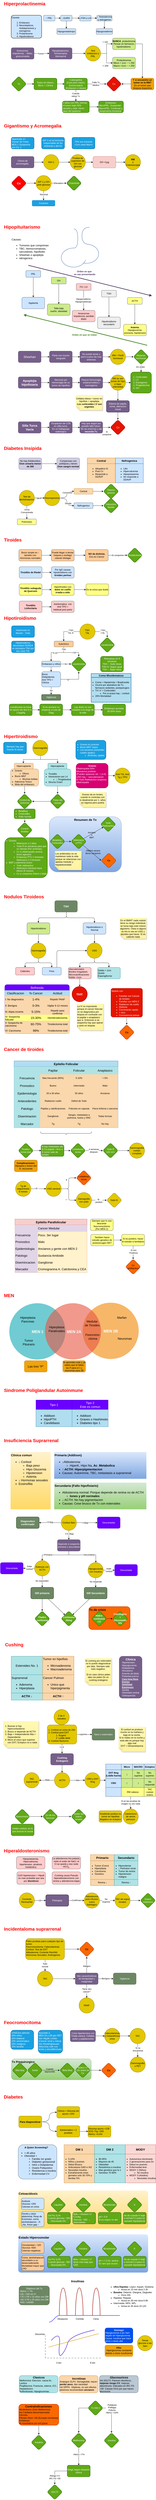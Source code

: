 <mxfile version="21.6.6" type="github">
  <diagram name="Page-1" id="bMWYh2EHfCeD_MVpmSU7">
    <mxGraphModel dx="752" dy="838" grid="1" gridSize="10" guides="1" tooltips="1" connect="1" arrows="1" fold="1" page="1" pageScale="1" pageWidth="850" pageHeight="1100" math="0" shadow="0">
      <root>
        <mxCell id="0" />
        <mxCell id="1" parent="0" />
        <mxCell id="GlOn7ntjsbbanIs4BGrS-46" value="Tx de crisis" style="rounded=1;whiteSpace=wrap;html=1;fillColor=#fa6800;strokeColor=#C73500;fontColor=#000000;strokeWidth=2;verticalAlign=top;align=left;fontSize=16;fontStyle=1" parent="1" vertex="1">
          <mxGeometry x="488" y="8460" width="217" height="120" as="geometry" />
        </mxCell>
        <mxCell id="ZT0bNW4Sw8YkX2uZJB2J-1" value="Hiperprolactinemia" style="text;strokeColor=none;fillColor=none;html=1;fontSize=24;fontStyle=1;verticalAlign=middle;align=left;fontColor=#FF0000;" parent="1" vertex="1">
          <mxGeometry x="40" y="40" width="180" height="40" as="geometry" />
        </mxCell>
        <mxCell id="ZT0bNW4Sw8YkX2uZJB2J-2" value="&lt;br&gt;Causas&lt;br&gt;&lt;ol style=&quot;line-height: 120%;&quot;&gt;&lt;li&gt;Embarazo&lt;/li&gt;&lt;li&gt;Neurolepticos, Antidepresivos y estrogenos&lt;/li&gt;&lt;li&gt;Prolactinoma&lt;/li&gt;&lt;li&gt;Hipotiroidismo&lt;/li&gt;&lt;/ol&gt;" style="rounded=1;whiteSpace=wrap;html=1;arcSize=10;align=left;verticalAlign=middle;fillColor=#cce5ff;strokeColor=#36393d;strokeWidth=2;" parent="1" vertex="1">
          <mxGeometry x="80" y="120" width="160" height="120" as="geometry" />
        </mxCell>
        <mxCell id="ZT0bNW4Sw8YkX2uZJB2J-5" value="" style="edgeStyle=orthogonalEdgeStyle;rounded=0;orthogonalLoop=1;jettySize=auto;html=1;" parent="1" source="ZT0bNW4Sw8YkX2uZJB2J-3" target="ZT0bNW4Sw8YkX2uZJB2J-4" edge="1">
          <mxGeometry relative="1" as="geometry" />
        </mxCell>
        <mxCell id="ZT0bNW4Sw8YkX2uZJB2J-3" value="↑ PRL&amp;nbsp;" style="rounded=1;whiteSpace=wrap;html=1;fillColor=#cce5ff;strokeColor=#36393d;" parent="1" vertex="1">
          <mxGeometry x="250" y="120" width="60" height="30" as="geometry" />
        </mxCell>
        <mxCell id="ZT0bNW4Sw8YkX2uZJB2J-7" value="" style="edgeStyle=orthogonalEdgeStyle;rounded=0;orthogonalLoop=1;jettySize=auto;html=1;" parent="1" source="ZT0bNW4Sw8YkX2uZJB2J-15" target="ZT0bNW4Sw8YkX2uZJB2J-6" edge="1">
          <mxGeometry relative="1" as="geometry" />
        </mxCell>
        <mxCell id="ZT0bNW4Sw8YkX2uZJB2J-13" value="" style="edgeStyle=orthogonalEdgeStyle;rounded=0;orthogonalLoop=1;jettySize=auto;html=1;" parent="1" source="ZT0bNW4Sw8YkX2uZJB2J-4" target="ZT0bNW4Sw8YkX2uZJB2J-11" edge="1">
          <mxGeometry relative="1" as="geometry" />
        </mxCell>
        <mxCell id="ZT0bNW4Sw8YkX2uZJB2J-4" value="↓GnRH&amp;nbsp;" style="rounded=1;whiteSpace=wrap;html=1;fillColor=#cce5ff;strokeColor=#36393d;" parent="1" vertex="1">
          <mxGeometry x="340" y="120" width="60" height="30" as="geometry" />
        </mxCell>
        <mxCell id="ZT0bNW4Sw8YkX2uZJB2J-9" value="" style="edgeStyle=orthogonalEdgeStyle;rounded=0;orthogonalLoop=1;jettySize=auto;html=1;" parent="1" source="ZT0bNW4Sw8YkX2uZJB2J-6" target="ZT0bNW4Sw8YkX2uZJB2J-8" edge="1">
          <mxGeometry relative="1" as="geometry" />
        </mxCell>
        <mxCell id="ZT0bNW4Sw8YkX2uZJB2J-6" value="↓ Testosterona y estrogenos" style="rounded=1;whiteSpace=wrap;html=1;fillColor=#cce5ff;strokeColor=#36393d;" parent="1" vertex="1">
          <mxGeometry x="530" y="120" width="80" height="30" as="geometry" />
        </mxCell>
        <mxCell id="ZT0bNW4Sw8YkX2uZJB2J-8" value="Hipogonadismo" style="rounded=1;whiteSpace=wrap;html=1;fillColor=#cce5ff;strokeColor=#36393d;" parent="1" vertex="1">
          <mxGeometry x="527" y="190" width="86" height="30" as="geometry" />
        </mxCell>
        <mxCell id="ZT0bNW4Sw8YkX2uZJB2J-11" value="Hipogonadotropo" style="rounded=1;whiteSpace=wrap;html=1;fillColor=#cce5ff;strokeColor=#36393d;" parent="1" vertex="1">
          <mxGeometry x="320" y="190" width="100" height="30" as="geometry" />
        </mxCell>
        <mxCell id="ZT0bNW4Sw8YkX2uZJB2J-14" value="" style="edgeStyle=orthogonalEdgeStyle;rounded=0;orthogonalLoop=1;jettySize=auto;html=1;" parent="1" source="ZT0bNW4Sw8YkX2uZJB2J-4" target="ZT0bNW4Sw8YkX2uZJB2J-15" edge="1">
          <mxGeometry relative="1" as="geometry">
            <mxPoint x="400" y="135" as="sourcePoint" />
            <mxPoint x="523" y="135" as="targetPoint" />
          </mxGeometry>
        </mxCell>
        <mxCell id="ZT0bNW4Sw8YkX2uZJB2J-15" value="↓FSH y LH" style="rounded=1;whiteSpace=wrap;html=1;fillColor=#cce5ff;strokeColor=#36393d;" parent="1" vertex="1">
          <mxGeometry x="440" y="120" width="60" height="30" as="geometry" />
        </mxCell>
        <mxCell id="ZT0bNW4Sw8YkX2uZJB2J-22" value="" style="edgeStyle=orthogonalEdgeStyle;rounded=0;orthogonalLoop=1;jettySize=auto;html=1;" parent="1" source="ZT0bNW4Sw8YkX2uZJB2J-20" target="ZT0bNW4Sw8YkX2uZJB2J-21" edge="1">
          <mxGeometry relative="1" as="geometry" />
        </mxCell>
        <mxCell id="ZT0bNW4Sw8YkX2uZJB2J-23" value="Tumor" style="edgeLabel;html=1;align=center;verticalAlign=middle;resizable=0;points=[];" parent="ZT0bNW4Sw8YkX2uZJB2J-22" vertex="1" connectable="0">
          <mxGeometry x="-0.125" y="-1" relative="1" as="geometry">
            <mxPoint as="offset" />
          </mxGeometry>
        </mxCell>
        <mxCell id="ZT0bNW4Sw8YkX2uZJB2J-20" value="Amenorrea, Impotencia, ↓ libido, ginecomastia" style="rounded=1;whiteSpace=wrap;html=1;fillColor=#76608a;fontColor=#ffffff;strokeColor=#432D57;" parent="1" vertex="1">
          <mxGeometry x="80" y="290" width="120" height="60" as="geometry" />
        </mxCell>
        <mxCell id="ZT0bNW4Sw8YkX2uZJB2J-25" value="" style="edgeStyle=orthogonalEdgeStyle;rounded=0;orthogonalLoop=1;jettySize=auto;html=1;" parent="1" source="ZT0bNW4Sw8YkX2uZJB2J-21" target="ZT0bNW4Sw8YkX2uZJB2J-24" edge="1">
          <mxGeometry relative="1" as="geometry" />
        </mxCell>
        <mxCell id="ZT0bNW4Sw8YkX2uZJB2J-21" value="Hipopituitarismo, hemianopsia bitemporal" style="whiteSpace=wrap;html=1;rounded=1;fillColor=#76608a;fontColor=#ffffff;strokeColor=#432D57;" parent="1" vertex="1">
          <mxGeometry x="280" y="290" width="120" height="60" as="geometry" />
        </mxCell>
        <mxCell id="ZT0bNW4Sw8YkX2uZJB2J-27" value="" style="edgeStyle=orthogonalEdgeStyle;rounded=0;orthogonalLoop=1;jettySize=auto;html=1;" parent="1" source="ZT0bNW4Sw8YkX2uZJB2J-24" target="ZT0bNW4Sw8YkX2uZJB2J-26" edge="1">
          <mxGeometry relative="1" as="geometry" />
        </mxCell>
        <mxCell id="ZT0bNW4Sw8YkX2uZJB2J-30" value="&amp;lt; 100" style="edgeLabel;html=1;align=center;verticalAlign=middle;resizable=0;points=[];" parent="ZT0bNW4Sw8YkX2uZJB2J-27" vertex="1" connectable="0">
          <mxGeometry x="0.442" y="10" relative="1" as="geometry">
            <mxPoint x="-8" as="offset" />
          </mxGeometry>
        </mxCell>
        <mxCell id="ZT0bNW4Sw8YkX2uZJB2J-29" value="" style="edgeStyle=orthogonalEdgeStyle;rounded=0;orthogonalLoop=1;jettySize=auto;html=1;" parent="1" source="ZT0bNW4Sw8YkX2uZJB2J-24" target="ZT0bNW4Sw8YkX2uZJB2J-28" edge="1">
          <mxGeometry relative="1" as="geometry" />
        </mxCell>
        <mxCell id="ZT0bNW4Sw8YkX2uZJB2J-24" value="Test embarazo y PRL" style="ellipse;whiteSpace=wrap;html=1;rounded=1;fillColor=#e3c800;fontColor=#000000;strokeColor=#B09500;strokeWidth=2;" parent="1" vertex="1">
          <mxGeometry x="470" y="280" width="80" height="80" as="geometry" />
        </mxCell>
        <mxCell id="bzbSga2sPSERFjx-gCcn-8" value="" style="edgeStyle=orthogonalEdgeStyle;rounded=0;orthogonalLoop=1;jettySize=auto;html=1;" parent="1" source="ZT0bNW4Sw8YkX2uZJB2J-26" target="bzbSga2sPSERFjx-gCcn-7" edge="1">
          <mxGeometry relative="1" as="geometry">
            <Array as="points">
              <mxPoint x="770" y="270" />
            </Array>
          </mxGeometry>
        </mxCell>
        <mxCell id="ZT0bNW4Sw8YkX2uZJB2J-26" value="&lt;b&gt;NUNCA&amp;nbsp; &lt;/b&gt;prolactinoma&lt;br&gt;Pensar en farmacos, hipotiroidismo&amp;nbsp;" style="whiteSpace=wrap;html=1;rounded=1;fillColor=#cdeb8b;strokeColor=#36393d;spacing=1;" parent="1" vertex="1">
          <mxGeometry x="613" y="240" width="120" height="60" as="geometry" />
        </mxCell>
        <mxCell id="ZT0bNW4Sw8YkX2uZJB2J-28" value="Prolactinomas&lt;br&gt;Micro &amp;lt; 1cm ~ &amp;lt; 250&lt;br&gt;Macro &amp;gt;1cm ~ &amp;gt; 250" style="whiteSpace=wrap;html=1;rounded=1;fillColor=#cdeb8b;strokeColor=#36393d;" parent="1" vertex="1">
          <mxGeometry x="613" y="340" width="120" height="60" as="geometry" />
        </mxCell>
        <mxCell id="ZT0bNW4Sw8YkX2uZJB2J-31" value="&amp;gt; 100" style="text;html=1;align=center;verticalAlign=middle;resizable=0;points=[];autosize=1;strokeColor=none;fillColor=none;" parent="1" vertex="1">
          <mxGeometry x="550" y="370" width="50" height="30" as="geometry" />
        </mxCell>
        <mxCell id="ZT0bNW4Sw8YkX2uZJB2J-35" value="" style="edgeStyle=orthogonalEdgeStyle;rounded=0;orthogonalLoop=1;jettySize=auto;html=1;" parent="1" source="ZT0bNW4Sw8YkX2uZJB2J-32" target="ZT0bNW4Sw8YkX2uZJB2J-34" edge="1">
          <mxGeometry relative="1" as="geometry" />
        </mxCell>
        <mxCell id="ZT0bNW4Sw8YkX2uZJB2J-32" value="Tx" style="rhombus;whiteSpace=wrap;html=1;rounded=1;direction=south;fillColor=#60a917;fontColor=#ffffff;strokeColor=#2D7600;strokeWidth=2;" parent="1" vertex="1">
          <mxGeometry x="80" y="440" width="80" height="80" as="geometry" />
        </mxCell>
        <mxCell id="ZT0bNW4Sw8YkX2uZJB2J-37" value="" style="edgeStyle=orthogonalEdgeStyle;rounded=0;orthogonalLoop=1;jettySize=auto;html=1;" parent="1" source="ZT0bNW4Sw8YkX2uZJB2J-34" target="ZT0bNW4Sw8YkX2uZJB2J-36" edge="1">
          <mxGeometry relative="1" as="geometry" />
        </mxCell>
        <mxCell id="ZT0bNW4Sw8YkX2uZJB2J-34" value="Todos los Macro.&lt;br&gt;Micro + Clinica" style="whiteSpace=wrap;html=1;rounded=1;fillColor=#60a917;fontColor=#ffffff;strokeColor=#2D7600;strokeWidth=2;" parent="1" vertex="1">
          <mxGeometry x="200" y="450" width="120" height="60" as="geometry" />
        </mxCell>
        <mxCell id="ZT0bNW4Sw8YkX2uZJB2J-39" value="" style="edgeStyle=orthogonalEdgeStyle;rounded=0;orthogonalLoop=1;jettySize=auto;html=1;" parent="1" source="ZT0bNW4Sw8YkX2uZJB2J-36" target="ZT0bNW4Sw8YkX2uZJB2J-38" edge="1">
          <mxGeometry relative="1" as="geometry" />
        </mxCell>
        <mxCell id="ZT0bNW4Sw8YkX2uZJB2J-40" value="Falla Tx&lt;br&gt;Medico" style="edgeLabel;html=1;align=center;verticalAlign=middle;resizable=0;points=[];" parent="ZT0bNW4Sw8YkX2uZJB2J-39" vertex="1" connectable="0">
          <mxGeometry x="-0.1" y="1" relative="1" as="geometry">
            <mxPoint as="offset" />
          </mxGeometry>
        </mxCell>
        <mxCell id="bzbSga2sPSERFjx-gCcn-2" value="" style="edgeStyle=orthogonalEdgeStyle;rounded=0;orthogonalLoop=1;jettySize=auto;html=1;" parent="1" source="ZT0bNW4Sw8YkX2uZJB2J-36" target="bzbSga2sPSERFjx-gCcn-1" edge="1">
          <mxGeometry relative="1" as="geometry" />
        </mxCell>
        <mxCell id="bzbSga2sPSERFjx-gCcn-3" value="Cuando &lt;br&gt;retirar Tx" style="edgeLabel;html=1;align=center;verticalAlign=middle;resizable=0;points=[];" parent="bzbSga2sPSERFjx-gCcn-2" vertex="1" connectable="0">
          <mxGeometry x="-0.12" y="-1" relative="1" as="geometry">
            <mxPoint as="offset" />
          </mxGeometry>
        </mxCell>
        <mxCell id="ZT0bNW4Sw8YkX2uZJB2J-36" value="Cabergolina &lt;br&gt;(Cara pero mejor), bromocriptina &lt;br&gt;(Embarazo o deseo)" style="whiteSpace=wrap;html=1;rounded=1;fillColor=#60a917;fontColor=#ffffff;strokeColor=#2D7600;strokeWidth=2;" parent="1" vertex="1">
          <mxGeometry x="360" y="450" width="120" height="60" as="geometry" />
        </mxCell>
        <mxCell id="ZT0bNW4Sw8YkX2uZJB2J-38" value="Cx" style="rhombus;whiteSpace=wrap;html=1;rounded=1;fillColor=#e51400;fontColor=#ffffff;strokeColor=#B20000;strokeWidth=2;" parent="1" vertex="1">
          <mxGeometry x="580" y="440" width="80" height="80" as="geometry" />
        </mxCell>
        <mxCell id="bzbSga2sPSERFjx-gCcn-6" value="" style="edgeStyle=orthogonalEdgeStyle;rounded=0;orthogonalLoop=1;jettySize=auto;html=1;" parent="1" source="bzbSga2sPSERFjx-gCcn-1" target="bzbSga2sPSERFjx-gCcn-4" edge="1">
          <mxGeometry relative="1" as="geometry" />
        </mxCell>
        <mxCell id="bzbSga2sPSERFjx-gCcn-1" value="2 años con PRL normal, el tumor baje 50% tamaño y este &amp;gt;5mm lejos del quiasma" style="whiteSpace=wrap;html=1;rounded=1;fillColor=#60a917;fontColor=#ffffff;strokeColor=#2D7600;strokeWidth=2;align=left;" parent="1" vertex="1">
          <mxGeometry x="350" y="570" width="140" height="60" as="geometry" />
        </mxCell>
        <mxCell id="bzbSga2sPSERFjx-gCcn-4" value="Embarazo:&lt;br&gt;&lt;div style=&quot;text-align: left;&quot;&gt;&lt;span style=&quot;background-color: initial;&quot;&gt;MicroPRL: Suspender&lt;/span&gt;&lt;/div&gt;&lt;div style=&quot;text-align: left;&quot;&gt;&lt;span style=&quot;background-color: initial;&quot;&gt;MacroPRL: Continuar y campimetria trimestral&lt;/span&gt;&lt;/div&gt;" style="whiteSpace=wrap;html=1;fillColor=#60a917;strokeColor=#2D7600;fontColor=#ffffff;rounded=1;strokeWidth=2;" parent="1" vertex="1">
          <mxGeometry x="540" y="570" width="130" height="60" as="geometry" />
        </mxCell>
        <mxCell id="bzbSga2sPSERFjx-gCcn-9" value="" style="edgeStyle=orthogonalEdgeStyle;rounded=0;orthogonalLoop=1;jettySize=auto;html=1;" parent="1" source="bzbSga2sPSERFjx-gCcn-7" target="ZT0bNW4Sw8YkX2uZJB2J-38" edge="1">
          <mxGeometry relative="1" as="geometry" />
        </mxCell>
        <mxCell id="bzbSga2sPSERFjx-gCcn-7" value="&lt;b&gt;Y si encuentro un tumor en la RM?&lt;/b&gt;&lt;br&gt;Es un tumor que bloquea dopamina" style="whiteSpace=wrap;html=1;fillColor=#f0a30a;strokeColor=#BD7000;rounded=1;fontColor=#000000;strokeWidth=2;" parent="1" vertex="1">
          <mxGeometry x="710" y="450" width="120" height="60" as="geometry" />
        </mxCell>
        <mxCell id="bzbSga2sPSERFjx-gCcn-10" value="Gigantismo y Acromegalia" style="text;strokeColor=none;fillColor=none;html=1;fontSize=24;fontStyle=1;verticalAlign=middle;align=left;fontColor=#FF0000;" parent="1" vertex="1">
          <mxGeometry x="40" y="680" width="180" height="40" as="geometry" />
        </mxCell>
        <mxCell id="bzbSga2sPSERFjx-gCcn-12" value="Hipertrofia V.I&lt;br&gt;Cancer de Colon&lt;br&gt;MEN 1 (Sospecha con Ca ↑)" style="rounded=1;whiteSpace=wrap;html=1;align=left;fillColor=#1ba1e2;fontColor=#ffffff;strokeColor=#006EAF;strokeWidth=2;" parent="1" vertex="1">
          <mxGeometry x="80" y="760" width="120" height="60" as="geometry" />
        </mxCell>
        <mxCell id="bzbSga2sPSERFjx-gCcn-13" value="IGF-1 es la hormona responsable de los sintomas y del Dx" style="rounded=1;whiteSpace=wrap;html=1;fillColor=#1ba1e2;fontColor=#ffffff;strokeColor=#006EAF;strokeWidth=2;" parent="1" vertex="1">
          <mxGeometry x="240" y="760" width="120" height="60" as="geometry" />
        </mxCell>
        <mxCell id="bzbSga2sPSERFjx-gCcn-16" value="" style="edgeStyle=orthogonalEdgeStyle;rounded=0;orthogonalLoop=1;jettySize=auto;html=1;" parent="1" source="bzbSga2sPSERFjx-gCcn-14" target="bzbSga2sPSERFjx-gCcn-15" edge="1">
          <mxGeometry relative="1" as="geometry" />
        </mxCell>
        <mxCell id="bzbSga2sPSERFjx-gCcn-14" value="Clinica de acromegalia&amp;nbsp;" style="rounded=1;whiteSpace=wrap;html=1;fillColor=#76608a;fontColor=#ffffff;strokeColor=#432D57;" parent="1" vertex="1">
          <mxGeometry x="80" y="860" width="120" height="60" as="geometry" />
        </mxCell>
        <mxCell id="bzbSga2sPSERFjx-gCcn-20" value="" style="edgeStyle=orthogonalEdgeStyle;rounded=0;orthogonalLoop=1;jettySize=auto;html=1;" parent="1" source="bzbSga2sPSERFjx-gCcn-15" target="bzbSga2sPSERFjx-gCcn-19" edge="1">
          <mxGeometry relative="1" as="geometry" />
        </mxCell>
        <mxCell id="bzbSga2sPSERFjx-gCcn-15" value="IGH-1" style="ellipse;whiteSpace=wrap;html=1;rounded=1;fillColor=#e3c800;fontColor=#000000;strokeColor=#B09500;strokeWidth=2;" parent="1" vertex="1">
          <mxGeometry x="250" y="850" width="80" height="80" as="geometry" />
        </mxCell>
        <mxCell id="bzbSga2sPSERFjx-gCcn-22" value="" style="edgeStyle=orthogonalEdgeStyle;rounded=0;orthogonalLoop=1;jettySize=auto;html=1;" parent="1" source="bzbSga2sPSERFjx-gCcn-19" target="bzbSga2sPSERFjx-gCcn-21" edge="1">
          <mxGeometry relative="1" as="geometry" />
        </mxCell>
        <mxCell id="bzbSga2sPSERFjx-gCcn-19" value="Prubea de supresion de GH con glucosa" style="ellipse;whiteSpace=wrap;html=1;rounded=1;fillColor=#e3c800;fontColor=#000000;strokeColor=#B09500;strokeWidth=2;" parent="1" vertex="1">
          <mxGeometry x="390" y="850" width="80" height="80" as="geometry" />
        </mxCell>
        <mxCell id="bzbSga2sPSERFjx-gCcn-24" value="" style="edgeStyle=orthogonalEdgeStyle;rounded=0;orthogonalLoop=1;jettySize=auto;html=1;" parent="1" source="bzbSga2sPSERFjx-gCcn-21" target="bzbSga2sPSERFjx-gCcn-23" edge="1">
          <mxGeometry relative="1" as="geometry" />
        </mxCell>
        <mxCell id="bzbSga2sPSERFjx-gCcn-21" value="GH &amp;gt;1µg" style="whiteSpace=wrap;html=1;rounded=1;fillColor=#f8cecc;strokeColor=#b85450;" parent="1" vertex="1">
          <mxGeometry x="510" y="860" width="120" height="60" as="geometry" />
        </mxCell>
        <mxCell id="bzbSga2sPSERFjx-gCcn-23" value="&lt;b&gt;RM&lt;br&gt;&lt;/b&gt;y Colonoscopia" style="ellipse;whiteSpace=wrap;html=1;rounded=1;fillColor=#e3c800;fontColor=#000000;strokeColor=#B09500;strokeWidth=2;" parent="1" vertex="1">
          <mxGeometry x="680" y="850" width="80" height="80" as="geometry" />
        </mxCell>
        <mxCell id="bzbSga2sPSERFjx-gCcn-25" value="75% son tumores &amp;gt;1cm osea Macro" style="rounded=1;whiteSpace=wrap;html=1;fillColor=#1ba1e2;fontColor=#ffffff;strokeColor=#006EAF;strokeWidth=2;" parent="1" vertex="1">
          <mxGeometry x="400" y="760" width="120" height="60" as="geometry" />
        </mxCell>
        <mxCell id="bzbSga2sPSERFjx-gCcn-32" value="" style="edgeStyle=orthogonalEdgeStyle;rounded=0;orthogonalLoop=1;jettySize=auto;html=1;" parent="1" source="bzbSga2sPSERFjx-gCcn-26" target="bzbSga2sPSERFjx-gCcn-30" edge="1">
          <mxGeometry relative="1" as="geometry" />
        </mxCell>
        <mxCell id="bzbSga2sPSERFjx-gCcn-26" value="Cx" style="rhombus;whiteSpace=wrap;html=1;rounded=1;fillColor=#FF0000;fontColor=#ffffff;strokeColor=#B20000;strokeWidth=2;fontStyle=1;fontSize=15;" parent="1" vertex="1">
          <mxGeometry x="80" y="960" width="80" height="80" as="geometry" />
        </mxCell>
        <mxCell id="bzbSga2sPSERFjx-gCcn-34" value="" style="edgeStyle=orthogonalEdgeStyle;rounded=0;orthogonalLoop=1;jettySize=auto;html=1;" parent="1" source="bzbSga2sPSERFjx-gCcn-30" target="bzbSga2sPSERFjx-gCcn-33" edge="1">
          <mxGeometry relative="1" as="geometry" />
        </mxCell>
        <mxCell id="bzbSga2sPSERFjx-gCcn-35" value="Normnal" style="edgeLabel;html=1;align=center;verticalAlign=middle;resizable=0;points=[];" parent="bzbSga2sPSERFjx-gCcn-34" vertex="1" connectable="0">
          <mxGeometry x="-0.251" y="1" relative="1" as="geometry">
            <mxPoint as="offset" />
          </mxGeometry>
        </mxCell>
        <mxCell id="bzbSga2sPSERFjx-gCcn-37" value="" style="edgeStyle=orthogonalEdgeStyle;rounded=0;orthogonalLoop=1;jettySize=auto;html=1;" parent="1" source="bzbSga2sPSERFjx-gCcn-30" target="bzbSga2sPSERFjx-gCcn-36" edge="1">
          <mxGeometry relative="1" as="geometry" />
        </mxCell>
        <mxCell id="bzbSga2sPSERFjx-gCcn-39" value="Elevados" style="edgeLabel;html=1;align=center;verticalAlign=middle;resizable=0;points=[];" parent="bzbSga2sPSERFjx-gCcn-37" vertex="1" connectable="0">
          <mxGeometry x="-0.046" relative="1" as="geometry">
            <mxPoint as="offset" />
          </mxGeometry>
        </mxCell>
        <mxCell id="bzbSga2sPSERFjx-gCcn-30" value="IGF-1 y GH post glucosa" style="ellipse;whiteSpace=wrap;html=1;rounded=1;fillColor=#e3c800;fontColor=#000000;strokeColor=#B09500;strokeWidth=2;" parent="1" vertex="1">
          <mxGeometry x="210" y="960" width="80" height="80" as="geometry" />
        </mxCell>
        <mxCell id="bzbSga2sPSERFjx-gCcn-33" value="Curacion" style="whiteSpace=wrap;html=1;rounded=1;fillColor=#1ba1e2;fontColor=#ffffff;strokeColor=#006EAF;" parent="1" vertex="1">
          <mxGeometry x="190" y="1090" width="120" height="30" as="geometry" />
        </mxCell>
        <mxCell id="bzbSga2sPSERFjx-gCcn-36" value="Octeotride" style="rhombus;whiteSpace=wrap;html=1;rounded=1;fillColor=#60a917;fontColor=#ffffff;strokeColor=#2D7600;strokeWidth=2;" parent="1" vertex="1">
          <mxGeometry x="370" y="960" width="80" height="80" as="geometry" />
        </mxCell>
        <mxCell id="bzbSga2sPSERFjx-gCcn-40" value="Hipopituitarismo" style="text;strokeColor=none;fillColor=none;html=1;fontSize=24;fontStyle=1;verticalAlign=middle;align=left;fontColor=#FF0000;" parent="1" vertex="1">
          <mxGeometry x="40" y="1210" width="180" height="40" as="geometry" />
        </mxCell>
        <mxCell id="bzbSga2sPSERFjx-gCcn-42" value="Causas:&lt;br style=&quot;font-size: 14px;&quot;&gt;&lt;ul style=&quot;font-size: 14px;&quot;&gt;&lt;li style=&quot;font-size: 14px;&quot;&gt;Tumores que compriman&lt;/li&gt;&lt;li style=&quot;font-size: 14px;&quot;&gt;TBC, hemocromatosis, sarcoidosis, hipofisitis&lt;/li&gt;&lt;li style=&quot;font-size: 14px;&quot;&gt;Sheehan o apoplejia&lt;/li&gt;&lt;li style=&quot;font-size: 14px;&quot;&gt;Iatrogenica&lt;/li&gt;&lt;/ul&gt;" style="rounded=0;whiteSpace=wrap;html=1;align=left;verticalAlign=top;strokeColor=none;fontSize=14;" parent="1" vertex="1">
          <mxGeometry x="80" y="1280" width="200" height="120" as="geometry" />
        </mxCell>
        <mxCell id="bzbSga2sPSERFjx-gCcn-44" value="" style="verticalLabelPosition=bottom;verticalAlign=top;html=1;shape=mxgraph.basic.arc;startAngle=0.539;endAngle=0.257;direction=north;strokeWidth=2;fillColor=#dae8fc;strokeColor=#6c8ebf;perimeterSpacing=0;" parent="1" vertex="1">
          <mxGeometry x="343" y="1340" width="130" height="100" as="geometry" />
        </mxCell>
        <mxCell id="bzbSga2sPSERFjx-gCcn-45" value="" style="verticalLabelPosition=bottom;verticalAlign=top;html=1;shape=mxgraph.basic.arc;startAngle=0.267;endAngle=0.793;direction=north;strokeWidth=2;fillColor=#dae8fc;strokeColor=#6c8ebf;" parent="1" vertex="1">
          <mxGeometry x="410" y="1320" width="130" height="100" as="geometry" />
        </mxCell>
        <mxCell id="bzbSga2sPSERFjx-gCcn-46" value="" style="shape=requiredInterface;html=1;verticalLabelPosition=bottom;sketch=0;strokeWidth=2;fillColor=#dae8fc;strokeColor=#6c8ebf;" parent="1" vertex="1">
          <mxGeometry x="410" y="1240" width="20" height="100" as="geometry" />
        </mxCell>
        <mxCell id="bzbSga2sPSERFjx-gCcn-47" value="" style="shape=requiredInterface;html=1;verticalLabelPosition=bottom;sketch=0;direction=west;strokeWidth=2;fillColor=#dae8fc;strokeColor=#6c8ebf;" parent="1" vertex="1">
          <mxGeometry x="452" y="1231" width="40" height="90" as="geometry" />
        </mxCell>
        <mxCell id="bzbSga2sPSERFjx-gCcn-50" value="" style="edgeStyle=orthogonalEdgeStyle;rounded=0;orthogonalLoop=1;jettySize=auto;html=1;" parent="1" source="bzbSga2sPSERFjx-gCcn-48" target="bzbSga2sPSERFjx-gCcn-49" edge="1">
          <mxGeometry relative="1" as="geometry" />
        </mxCell>
        <mxCell id="bzbSga2sPSERFjx-gCcn-48" value="PRL" style="rounded=1;whiteSpace=wrap;html=1;fillColor=#cce5ff;strokeColor=#36393d;" parent="1" vertex="1">
          <mxGeometry x="157" y="1458" width="78" height="35" as="geometry" />
        </mxCell>
        <mxCell id="bzbSga2sPSERFjx-gCcn-49" value="Agalactia" style="whiteSpace=wrap;html=1;rounded=1;fillColor=#cce5ff;strokeColor=#36393d;" parent="1" vertex="1">
          <mxGeometry x="136" y="1598" width="120" height="60" as="geometry" />
        </mxCell>
        <mxCell id="bzbSga2sPSERFjx-gCcn-53" value="" style="edgeStyle=orthogonalEdgeStyle;rounded=0;orthogonalLoop=1;jettySize=auto;html=1;" parent="1" source="bzbSga2sPSERFjx-gCcn-51" target="bzbSga2sPSERFjx-gCcn-52" edge="1">
          <mxGeometry relative="1" as="geometry" />
        </mxCell>
        <mxCell id="bzbSga2sPSERFjx-gCcn-51" value="GH" style="rounded=1;whiteSpace=wrap;html=1;fillColor=#cdeb8b;strokeColor=#36393d;" parent="1" vertex="1">
          <mxGeometry x="291" y="1493" width="78" height="35" as="geometry" />
        </mxCell>
        <mxCell id="bzbSga2sPSERFjx-gCcn-52" value="Talla baja&lt;br&gt;sueño, obesidad" style="whiteSpace=wrap;html=1;rounded=1;fillColor=#cdeb8b;strokeColor=#36393d;" parent="1" vertex="1">
          <mxGeometry x="270" y="1633" width="120" height="60" as="geometry" />
        </mxCell>
        <mxCell id="bzbSga2sPSERFjx-gCcn-56" value="" style="edgeStyle=orthogonalEdgeStyle;rounded=0;orthogonalLoop=1;jettySize=auto;html=1;" parent="1" source="bzbSga2sPSERFjx-gCcn-54" target="bzbSga2sPSERFjx-gCcn-55" edge="1">
          <mxGeometry relative="1" as="geometry" />
        </mxCell>
        <mxCell id="bzbSga2sPSERFjx-gCcn-58" value="Hipogonadismo&lt;br&gt;Hipogonadotropo" style="edgeLabel;html=1;align=center;verticalAlign=middle;resizable=0;points=[];" parent="bzbSga2sPSERFjx-gCcn-56" vertex="1" connectable="0">
          <mxGeometry x="0.016" y="-2" relative="1" as="geometry">
            <mxPoint y="-1" as="offset" />
          </mxGeometry>
        </mxCell>
        <mxCell id="bzbSga2sPSERFjx-gCcn-54" value="FS / LH" style="rounded=1;whiteSpace=wrap;html=1;fillColor=#ffcccc;strokeColor=#36393d;" parent="1" vertex="1">
          <mxGeometry x="422" y="1526.5" width="78" height="35" as="geometry" />
        </mxCell>
        <mxCell id="bzbSga2sPSERFjx-gCcn-55" value="Amenorrea&lt;br&gt;Impotencia, perdida libido" style="whiteSpace=wrap;html=1;rounded=1;fillColor=#ffcccc;strokeColor=#36393d;" parent="1" vertex="1">
          <mxGeometry x="401" y="1666.5" width="120" height="60" as="geometry" />
        </mxCell>
        <mxCell id="bzbSga2sPSERFjx-gCcn-60" value="" style="edgeStyle=orthogonalEdgeStyle;rounded=0;orthogonalLoop=1;jettySize=auto;html=1;" parent="1" source="bzbSga2sPSERFjx-gCcn-57" target="bzbSga2sPSERFjx-gCcn-59" edge="1">
          <mxGeometry relative="1" as="geometry" />
        </mxCell>
        <mxCell id="bzbSga2sPSERFjx-gCcn-57" value="TSH" style="rounded=1;whiteSpace=wrap;html=1;fillColor=#eeeeee;strokeColor=#36393d;" parent="1" vertex="1">
          <mxGeometry x="555" y="1561.5" width="78" height="35" as="geometry" />
        </mxCell>
        <mxCell id="bzbSga2sPSERFjx-gCcn-59" value="Hipotiroidismo secundario" style="whiteSpace=wrap;html=1;rounded=1;fillColor=#eeeeee;strokeColor=#36393d;" parent="1" vertex="1">
          <mxGeometry x="534" y="1701.5" width="120" height="60" as="geometry" />
        </mxCell>
        <mxCell id="bzbSga2sPSERFjx-gCcn-63" value="" style="edgeStyle=orthogonalEdgeStyle;rounded=0;orthogonalLoop=1;jettySize=auto;html=1;" parent="1" source="bzbSga2sPSERFjx-gCcn-61" edge="1">
          <mxGeometry relative="1" as="geometry">
            <mxPoint x="730" y="1739.5" as="targetPoint" />
          </mxGeometry>
        </mxCell>
        <mxCell id="bzbSga2sPSERFjx-gCcn-61" value="ACTH" style="rounded=1;whiteSpace=wrap;html=1;fillColor=#ffff88;strokeColor=#36393d;" parent="1" vertex="1">
          <mxGeometry x="691" y="1599.5" width="78" height="35" as="geometry" />
        </mxCell>
        <mxCell id="bzbSga2sPSERFjx-gCcn-62" value="&lt;b&gt;Astenia&lt;/b&gt;, Hipoglucemia, anorexia, hipotension" style="whiteSpace=wrap;html=1;rounded=1;fillColor=#ffff88;strokeColor=#36393d;" parent="1" vertex="1">
          <mxGeometry x="671" y="1739.5" width="120" height="60" as="geometry" />
        </mxCell>
        <mxCell id="bzbSga2sPSERFjx-gCcn-66" value="" style="edgeStyle=orthogonalEdgeStyle;rounded=0;orthogonalLoop=1;jettySize=auto;html=1;" parent="1" source="bzbSga2sPSERFjx-gCcn-64" target="bzbSga2sPSERFjx-gCcn-65" edge="1">
          <mxGeometry relative="1" as="geometry" />
        </mxCell>
        <mxCell id="bzbSga2sPSERFjx-gCcn-64" value="Sheehan" style="rounded=1;whiteSpace=wrap;html=1;fontSize=16;fillColor=#76608a;fontColor=#ffffff;strokeColor=#432D57;" parent="1" vertex="1">
          <mxGeometry x="117" y="1880" width="120" height="60" as="geometry" />
        </mxCell>
        <mxCell id="bzbSga2sPSERFjx-gCcn-68" value="" style="edgeStyle=orthogonalEdgeStyle;rounded=0;orthogonalLoop=1;jettySize=auto;html=1;" parent="1" source="bzbSga2sPSERFjx-gCcn-65" target="bzbSga2sPSERFjx-gCcn-67" edge="1">
          <mxGeometry relative="1" as="geometry" />
        </mxCell>
        <mxCell id="bzbSga2sPSERFjx-gCcn-65" value="Parto con mucho sangrado" style="whiteSpace=wrap;html=1;rounded=1;fillColor=#76608a;fontColor=#ffffff;strokeColor=#432D57;" parent="1" vertex="1">
          <mxGeometry x="281" y="1880" width="120" height="60" as="geometry" />
        </mxCell>
        <mxCell id="bzbSga2sPSERFjx-gCcn-70" value="" style="edgeStyle=orthogonalEdgeStyle;rounded=0;orthogonalLoop=1;jettySize=auto;html=1;" parent="1" source="bzbSga2sPSERFjx-gCcn-67" target="bzbSga2sPSERFjx-gCcn-69" edge="1">
          <mxGeometry relative="1" as="geometry" />
        </mxCell>
        <mxCell id="bzbSga2sPSERFjx-gCcn-67" value="No puede lactar y poco a poco da mas sintomas" style="whiteSpace=wrap;html=1;rounded=1;fillColor=#76608a;fontColor=#ffffff;strokeColor=#432D57;" parent="1" vertex="1">
          <mxGeometry x="441" y="1880" width="120" height="60" as="geometry" />
        </mxCell>
        <mxCell id="bzbSga2sPSERFjx-gCcn-72" value="" style="edgeStyle=orthogonalEdgeStyle;rounded=0;orthogonalLoop=1;jettySize=auto;html=1;" parent="1" source="bzbSga2sPSERFjx-gCcn-69" target="bzbSga2sPSERFjx-gCcn-71" edge="1">
          <mxGeometry relative="1" as="geometry" />
        </mxCell>
        <mxCell id="bzbSga2sPSERFjx-gCcn-69" value="RM + Perfil hormonal" style="ellipse;whiteSpace=wrap;html=1;rounded=1;fillColor=#e3c800;fontColor=#000000;strokeColor=#B09500;strokeWidth=2;" parent="1" vertex="1">
          <mxGeometry x="601" y="1870" width="80" height="80" as="geometry" />
        </mxCell>
        <mxCell id="bzbSga2sPSERFjx-gCcn-74" value="" style="edgeStyle=orthogonalEdgeStyle;rounded=0;orthogonalLoop=1;jettySize=auto;html=1;" parent="1" source="bzbSga2sPSERFjx-gCcn-71" target="bzbSga2sPSERFjx-gCcn-73" edge="1">
          <mxGeometry relative="1" as="geometry" />
        </mxCell>
        <mxCell id="bzbSga2sPSERFjx-gCcn-79" value="En orden" style="edgeLabel;html=1;align=center;verticalAlign=middle;resizable=0;points=[];" parent="bzbSga2sPSERFjx-gCcn-74" vertex="1" connectable="0">
          <mxGeometry x="-0.35" y="-3" relative="1" as="geometry">
            <mxPoint as="offset" />
          </mxGeometry>
        </mxCell>
        <mxCell id="bzbSga2sPSERFjx-gCcn-71" value="Reponer hormonas" style="rhombus;whiteSpace=wrap;html=1;rounded=1;fillColor=#60a917;fontColor=#ffffff;strokeColor=#2D7600;strokeWidth=2;" parent="1" vertex="1">
          <mxGeometry x="723" y="1870" width="80" height="80" as="geometry" />
        </mxCell>
        <mxCell id="bzbSga2sPSERFjx-gCcn-73" value="&lt;div style=&quot;&quot;&gt;&lt;ol&gt;&lt;li&gt;&lt;span style=&quot;background-color: initial;&quot;&gt;Corticoides&amp;nbsp;&lt;/span&gt;&lt;/li&gt;&lt;li&gt;&lt;span style=&quot;background-color: initial;&quot;&gt;L4&lt;/span&gt;&lt;/li&gt;&lt;li&gt;&lt;span style=&quot;background-color: initial;&quot;&gt;Estrogenos&amp;nbsp;&lt;/span&gt;&lt;/li&gt;&lt;li&gt;&lt;span style=&quot;background-color: initial;&quot;&gt;Progesterona&lt;/span&gt;&lt;/li&gt;&lt;li&gt;&lt;span style=&quot;background-color: initial;&quot;&gt;GH&lt;/span&gt;&lt;/li&gt;&lt;/ol&gt;&lt;/div&gt;" style="whiteSpace=wrap;html=1;rounded=1;verticalAlign=top;spacingLeft=-16;align=left;fillColor=#60a917;fontColor=#ffffff;strokeColor=#2D7600;strokeWidth=2;" parent="1" vertex="1">
          <mxGeometry x="708.75" y="1990" width="108.5" height="110" as="geometry" />
        </mxCell>
        <mxCell id="bzbSga2sPSERFjx-gCcn-75" value="" style="endArrow=classic;html=1;rounded=0;strokeWidth=3;fillColor=#76608a;strokeColor=#432D57;" parent="1" edge="1">
          <mxGeometry width="50" height="50" relative="1" as="geometry">
            <mxPoint x="170" y="1430.5" as="sourcePoint" />
            <mxPoint x="820" y="1590.5" as="targetPoint" />
          </mxGeometry>
        </mxCell>
        <mxCell id="bzbSga2sPSERFjx-gCcn-76" value="" style="endArrow=classic;html=1;rounded=0;strokeWidth=3;fillColor=#60a917;strokeColor=#2D7600;" parent="1" edge="1">
          <mxGeometry width="50" height="50" relative="1" as="geometry">
            <mxPoint x="795" y="1849.5" as="sourcePoint" />
            <mxPoint x="145" y="1689.5" as="targetPoint" />
          </mxGeometry>
        </mxCell>
        <mxCell id="bzbSga2sPSERFjx-gCcn-77" value="&lt;font color=&quot;#432d57&quot;&gt;Orden en&amp;nbsp;que&lt;br&gt;&amp;nbsp;se van presentando&lt;/font&gt;" style="text;html=1;align=center;verticalAlign=middle;resizable=0;points=[];autosize=1;strokeColor=none;fillColor=none;fontStyle=1" parent="1" vertex="1">
          <mxGeometry x="394" y="1450" width="140" height="40" as="geometry" />
        </mxCell>
        <mxCell id="bzbSga2sPSERFjx-gCcn-78" value="&lt;font color=&quot;#2d7600&quot;&gt;Orden en que se tratan&lt;/font&gt;" style="text;html=1;align=center;verticalAlign=middle;resizable=0;points=[];autosize=1;strokeColor=none;fillColor=none;fontStyle=1;fontColor=#66CC00;" parent="1" vertex="1">
          <mxGeometry x="390" y="1780" width="150" height="30" as="geometry" />
        </mxCell>
        <mxCell id="bzbSga2sPSERFjx-gCcn-88" value="" style="edgeStyle=orthogonalEdgeStyle;rounded=0;orthogonalLoop=1;jettySize=auto;html=1;" parent="1" source="bzbSga2sPSERFjx-gCcn-80" target="bzbSga2sPSERFjx-gCcn-82" edge="1">
          <mxGeometry relative="1" as="geometry" />
        </mxCell>
        <mxCell id="bzbSga2sPSERFjx-gCcn-80" value="Apoplejia hipofisiaria" style="rounded=1;whiteSpace=wrap;html=1;fontSize=16;fillColor=#76608a;fontColor=#ffffff;strokeColor=#432D57;fontStyle=1" parent="1" vertex="1">
          <mxGeometry x="117" y="2015" width="120" height="60" as="geometry" />
        </mxCell>
        <mxCell id="bzbSga2sPSERFjx-gCcn-89" value="" style="edgeStyle=orthogonalEdgeStyle;rounded=0;orthogonalLoop=1;jettySize=auto;html=1;" parent="1" source="bzbSga2sPSERFjx-gCcn-82" target="bzbSga2sPSERFjx-gCcn-84" edge="1">
          <mxGeometry relative="1" as="geometry" />
        </mxCell>
        <mxCell id="bzbSga2sPSERFjx-gCcn-82" value="Necrosis por hemorragia de un tumor de hipofisis" style="whiteSpace=wrap;html=1;fillColor=#76608a;strokeColor=#432D57;fontColor=#ffffff;rounded=1;" parent="1" vertex="1">
          <mxGeometry x="281" y="2015" width="120" height="60" as="geometry" />
        </mxCell>
        <mxCell id="bzbSga2sPSERFjx-gCcn-90" value="" style="edgeStyle=orthogonalEdgeStyle;rounded=0;orthogonalLoop=1;jettySize=auto;html=1;" parent="1" source="bzbSga2sPSERFjx-gCcn-84" target="bzbSga2sPSERFjx-gCcn-86" edge="1">
          <mxGeometry relative="1" as="geometry" />
        </mxCell>
        <mxCell id="bzbSga2sPSERFjx-gCcn-84" value="Parece hemorragia subaracnoidea y meningismo" style="whiteSpace=wrap;html=1;fillColor=#76608a;strokeColor=#432D57;fontColor=#ffffff;rounded=1;" parent="1" vertex="1">
          <mxGeometry x="441" y="2015" width="120" height="60" as="geometry" />
        </mxCell>
        <mxCell id="bzbSga2sPSERFjx-gCcn-91" style="edgeStyle=orthogonalEdgeStyle;rounded=0;orthogonalLoop=1;jettySize=auto;html=1;entryX=0;entryY=0.5;entryDx=0;entryDy=0;" parent="1" source="bzbSga2sPSERFjx-gCcn-86" target="bzbSga2sPSERFjx-gCcn-73" edge="1">
          <mxGeometry relative="1" as="geometry" />
        </mxCell>
        <mxCell id="bzbSga2sPSERFjx-gCcn-93" value="" style="edgeStyle=orthogonalEdgeStyle;rounded=0;orthogonalLoop=1;jettySize=auto;html=1;" parent="1" source="bzbSga2sPSERFjx-gCcn-86" target="bzbSga2sPSERFjx-gCcn-92" edge="1">
          <mxGeometry relative="1" as="geometry" />
        </mxCell>
        <mxCell id="bzbSga2sPSERFjx-gCcn-86" value="RM&amp;nbsp;se ven zonas de hipo e hiper intensidad" style="ellipse;whiteSpace=wrap;html=1;rounded=1;fillColor=#e3c800;fontColor=#000000;strokeColor=#B09500;strokeWidth=2;" parent="1" vertex="1">
          <mxGeometry x="601" y="2005" width="80" height="80" as="geometry" />
        </mxCell>
        <mxCell id="bzbSga2sPSERFjx-gCcn-95" value="" style="edgeStyle=orthogonalEdgeStyle;rounded=0;orthogonalLoop=1;jettySize=auto;html=1;" parent="1" source="bzbSga2sPSERFjx-gCcn-92" target="bzbSga2sPSERFjx-gCcn-94" edge="1">
          <mxGeometry relative="1" as="geometry" />
        </mxCell>
        <mxCell id="bzbSga2sPSERFjx-gCcn-92" value="Edema de papila, coma, alteracion visual" style="whiteSpace=wrap;html=1;fillColor=#76608a;strokeColor=#432D57;fontColor=#ffffff;rounded=1;strokeWidth=2;" parent="1" vertex="1">
          <mxGeometry x="581" y="2140" width="120" height="60" as="geometry" />
        </mxCell>
        <mxCell id="bzbSga2sPSERFjx-gCcn-94" value="Cx" style="rhombus;whiteSpace=wrap;html=1;fillColor=#e51400;strokeColor=#B20000;fontColor=#ffffff;rounded=1;strokeWidth=2;fontSize=13;" parent="1" vertex="1">
          <mxGeometry x="601" y="2240" width="80" height="80" as="geometry" />
        </mxCell>
        <mxCell id="bzbSga2sPSERFjx-gCcn-96" value="Cefalea intesa + tumor en hipofisis = apoplejia&lt;br&gt;&lt;b&gt;&amp;nbsp;Los corticoides I.V son urgentes&lt;/b&gt;" style="shape=note;whiteSpace=wrap;html=1;backgroundOutline=1;fontColor=#000000;darkOpacity=0.05;fillColor=#FFF9B2;strokeColor=none;fillStyle=solid;direction=west;gradientDirection=north;gradientColor=#FFF2A1;shadow=1;size=20;pointerEvents=1;" parent="1" vertex="1">
          <mxGeometry x="420" y="2110" width="140" height="80" as="geometry" />
        </mxCell>
        <mxCell id="bzbSga2sPSERFjx-gCcn-104" value="" style="edgeStyle=orthogonalEdgeStyle;rounded=0;orthogonalLoop=1;jettySize=auto;html=1;" parent="1" source="bzbSga2sPSERFjx-gCcn-98" target="bzbSga2sPSERFjx-gCcn-100" edge="1">
          <mxGeometry relative="1" as="geometry" />
        </mxCell>
        <mxCell id="bzbSga2sPSERFjx-gCcn-98" value="Silla Turca Vacia" style="rounded=1;whiteSpace=wrap;html=1;fontSize=16;fillColor=#76608a;fontColor=#ffffff;strokeColor=#432D57;fontStyle=1" parent="1" vertex="1">
          <mxGeometry x="117" y="2250" width="120" height="60" as="geometry" />
        </mxCell>
        <mxCell id="bzbSga2sPSERFjx-gCcn-103" value="" style="edgeStyle=orthogonalEdgeStyle;rounded=0;orthogonalLoop=1;jettySize=auto;html=1;" parent="1" source="bzbSga2sPSERFjx-gCcn-100" target="bzbSga2sPSERFjx-gCcn-102" edge="1">
          <mxGeometry relative="1" as="geometry" />
        </mxCell>
        <mxCell id="bzbSga2sPSERFjx-gCcn-100" value="Ocupacion de LCR en sillla turca.&lt;br&gt;Es un hallagazgo radiologico" style="whiteSpace=wrap;html=1;fillColor=#76608a;strokeColor=#432D57;fontColor=#ffffff;rounded=1;" parent="1" vertex="1">
          <mxGeometry x="281" y="2250" width="120" height="60" as="geometry" />
        </mxCell>
        <mxCell id="bzbSga2sPSERFjx-gCcn-105" value="" style="edgeStyle=orthogonalEdgeStyle;rounded=0;orthogonalLoop=1;jettySize=auto;html=1;" parent="1" source="bzbSga2sPSERFjx-gCcn-102" target="bzbSga2sPSERFjx-gCcn-94" edge="1">
          <mxGeometry relative="1" as="geometry" />
        </mxCell>
        <mxCell id="bzbSga2sPSERFjx-gCcn-106" value="Si&lt;br&gt;comprime" style="edgeLabel;html=1;align=center;verticalAlign=middle;resizable=0;points=[];" parent="bzbSga2sPSERFjx-gCcn-105" vertex="1" connectable="0">
          <mxGeometry x="0.071" y="-2" relative="1" as="geometry">
            <mxPoint x="-1" y="28" as="offset" />
          </mxGeometry>
        </mxCell>
        <mxCell id="bzbSga2sPSERFjx-gCcn-102" value="Hay que seguir por posible fallo futuro. No da sintomas y&lt;b&gt; no necesita Tx.&lt;/b&gt;" style="whiteSpace=wrap;html=1;fillColor=#76608a;strokeColor=#432D57;fontColor=#ffffff;rounded=1;" parent="1" vertex="1">
          <mxGeometry x="441" y="2250" width="120" height="60" as="geometry" />
        </mxCell>
        <mxCell id="bzbSga2sPSERFjx-gCcn-107" value="Diabetes Insipida&amp;nbsp;" style="text;strokeColor=none;fillColor=none;html=1;fontSize=24;fontStyle=1;verticalAlign=middle;align=left;fontColor=#FF0000;" parent="1" vertex="1">
          <mxGeometry x="40" y="2370" width="180" height="40" as="geometry" />
        </mxCell>
        <mxCell id="SpFlBvPFcj6LrMEth4uV-3" value="" style="edgeStyle=orthogonalEdgeStyle;rounded=0;orthogonalLoop=1;jettySize=auto;html=1;" parent="1" source="SpFlBvPFcj6LrMEth4uV-1" target="SpFlBvPFcj6LrMEth4uV-2" edge="1">
          <mxGeometry relative="1" as="geometry" />
        </mxCell>
        <mxCell id="SpFlBvPFcj6LrMEth4uV-1" value="No hay Antidiuretica&lt;br&gt;&lt;b&gt;Osm urinaria menor de 300&lt;/b&gt;" style="rounded=1;whiteSpace=wrap;html=1;fillColor=#d0cee2;strokeColor=#56517e;" parent="1" vertex="1">
          <mxGeometry x="120" y="2440" width="120" height="60" as="geometry" />
        </mxCell>
        <mxCell id="SpFlBvPFcj6LrMEth4uV-2" value="Compensan con polidipsia y tienen &lt;b&gt;Osm sangre normal&lt;/b&gt;" style="rounded=1;whiteSpace=wrap;html=1;fillColor=#d0cee2;strokeColor=#56517e;" parent="1" vertex="1">
          <mxGeometry x="320" y="2440" width="120" height="60" as="geometry" />
        </mxCell>
        <mxCell id="SpFlBvPFcj6LrMEth4uV-4" value="" style="childLayout=tableLayout;recursiveResize=0;shadow=0;fillColor=#fad9d5;verticalAlign=top;strokeColor=#ae4132;" parent="1" vertex="1">
          <mxGeometry x="480" y="2440" width="295" height="130" as="geometry" />
        </mxCell>
        <mxCell id="SpFlBvPFcj6LrMEth4uV-5" value="" style="shape=tableRow;horizontal=0;startSize=0;swimlaneHead=0;swimlaneBody=0;top=0;left=0;bottom=0;right=0;dropTarget=0;collapsible=0;recursiveResize=0;expand=0;fontStyle=0;fillColor=none;strokeColor=inherit;" parent="SpFlBvPFcj6LrMEth4uV-4" vertex="1">
          <mxGeometry width="295" height="30" as="geometry" />
        </mxCell>
        <mxCell id="SpFlBvPFcj6LrMEth4uV-6" value="Central" style="connectable=0;recursiveResize=0;strokeColor=#b46504;fillColor=#fad7ac;align=center;whiteSpace=wrap;html=1;fontSize=14;fontStyle=1" parent="SpFlBvPFcj6LrMEth4uV-5" vertex="1">
          <mxGeometry width="148" height="30" as="geometry">
            <mxRectangle width="148" height="30" as="alternateBounds" />
          </mxGeometry>
        </mxCell>
        <mxCell id="SpFlBvPFcj6LrMEth4uV-7" value="Nefrogenica" style="connectable=0;recursiveResize=0;strokeColor=#36393d;fillColor=#cce5ff;align=center;whiteSpace=wrap;html=1;fontSize=14;fontStyle=1" parent="SpFlBvPFcj6LrMEth4uV-5" vertex="1">
          <mxGeometry x="148" width="147" height="30" as="geometry">
            <mxRectangle width="147" height="30" as="alternateBounds" />
          </mxGeometry>
        </mxCell>
        <mxCell id="SpFlBvPFcj6LrMEth4uV-9" style="shape=tableRow;horizontal=0;startSize=0;swimlaneHead=0;swimlaneBody=0;top=0;left=0;bottom=0;right=0;dropTarget=0;collapsible=0;recursiveResize=0;expand=0;fontStyle=0;fillColor=none;strokeColor=inherit;" parent="SpFlBvPFcj6LrMEth4uV-4" vertex="1">
          <mxGeometry y="30" width="295" height="100" as="geometry" />
        </mxCell>
        <mxCell id="SpFlBvPFcj6LrMEth4uV-10" value="&lt;ul&gt;&lt;li&gt;Idiopatica #1&lt;/li&gt;&lt;li&gt;Post Cx&lt;/li&gt;&lt;li&gt;Responde a DDAVP&lt;/li&gt;&lt;/ul&gt;" style="connectable=0;recursiveResize=0;strokeColor=#b46504;fillColor=#fad7ac;align=left;whiteSpace=wrap;html=1;verticalAlign=top;" parent="SpFlBvPFcj6LrMEth4uV-9" vertex="1">
          <mxGeometry width="148" height="100" as="geometry">
            <mxRectangle width="148" height="100" as="alternateBounds" />
          </mxGeometry>
        </mxCell>
        <mxCell id="SpFlBvPFcj6LrMEth4uV-11" value="&lt;ul&gt;&lt;li&gt;Litio&lt;/li&gt;&lt;li&gt;Hipercalcemia&lt;/li&gt;&lt;li&gt;Hipopotasemia&lt;/li&gt;&lt;li&gt;No responde a DDAVP&lt;/li&gt;&lt;/ul&gt;" style="connectable=0;recursiveResize=0;strokeColor=#36393d;fillColor=#cce5ff;align=left;whiteSpace=wrap;html=1;verticalAlign=top;" parent="SpFlBvPFcj6LrMEth4uV-9" vertex="1">
          <mxGeometry x="148" width="147" height="100" as="geometry">
            <mxRectangle width="147" height="100" as="alternateBounds" />
          </mxGeometry>
        </mxCell>
        <mxCell id="SpFlBvPFcj6LrMEth4uV-19" value="" style="edgeStyle=orthogonalEdgeStyle;rounded=1;orthogonalLoop=1;jettySize=auto;html=1;curved=1;" parent="1" source="SpFlBvPFcj6LrMEth4uV-17" target="SpFlBvPFcj6LrMEth4uV-18" edge="1">
          <mxGeometry relative="1" as="geometry" />
        </mxCell>
        <mxCell id="SpFlBvPFcj6LrMEth4uV-20" value="Orina&lt;br&gt;Concentrada" style="edgeLabel;html=1;align=center;verticalAlign=middle;resizable=0;points=[];" parent="SpFlBvPFcj6LrMEth4uV-19" vertex="1" connectable="0">
          <mxGeometry x="-0.2" relative="1" as="geometry">
            <mxPoint as="offset" />
          </mxGeometry>
        </mxCell>
        <mxCell id="SpFlBvPFcj6LrMEth4uV-25" value="" style="edgeStyle=orthogonalEdgeStyle;rounded=1;orthogonalLoop=1;jettySize=auto;html=1;curved=1;" parent="1" source="SpFlBvPFcj6LrMEth4uV-17" target="SpFlBvPFcj6LrMEth4uV-23" edge="1">
          <mxGeometry relative="1" as="geometry" />
        </mxCell>
        <mxCell id="SpFlBvPFcj6LrMEth4uV-30" value="Igual" style="edgeLabel;html=1;align=center;verticalAlign=middle;resizable=0;points=[];" parent="SpFlBvPFcj6LrMEth4uV-25" vertex="1" connectable="0">
          <mxGeometry x="-0.094" relative="1" as="geometry">
            <mxPoint as="offset" />
          </mxGeometry>
        </mxCell>
        <mxCell id="SpFlBvPFcj6LrMEth4uV-17" value="Test de deshidratacion" style="ellipse;whiteSpace=wrap;html=1;aspect=fixed;fillColor=#e3c800;fontColor=#000000;strokeColor=#B09500;strokeWidth=2;" parent="1" vertex="1">
          <mxGeometry x="122" y="2610" width="80" height="80" as="geometry" />
        </mxCell>
        <mxCell id="SpFlBvPFcj6LrMEth4uV-18" value="Potomano" style="rounded=1;whiteSpace=wrap;html=1;fillColor=#ffff88;strokeColor=#36393d;" parent="1" vertex="1">
          <mxGeometry x="112" y="2760" width="100" height="30" as="geometry" />
        </mxCell>
        <mxCell id="SpFlBvPFcj6LrMEth4uV-27" value="" style="edgeStyle=orthogonalEdgeStyle;rounded=1;orthogonalLoop=1;jettySize=auto;html=1;curved=1;" parent="1" source="SpFlBvPFcj6LrMEth4uV-23" target="SpFlBvPFcj6LrMEth4uV-26" edge="1">
          <mxGeometry relative="1" as="geometry" />
        </mxCell>
        <mxCell id="SpFlBvPFcj6LrMEth4uV-31" value="Concentra" style="edgeLabel;html=1;align=center;verticalAlign=middle;resizable=0;points=[];" parent="SpFlBvPFcj6LrMEth4uV-27" vertex="1" connectable="0">
          <mxGeometry x="0.209" y="-1" relative="1" as="geometry">
            <mxPoint x="1" y="1" as="offset" />
          </mxGeometry>
        </mxCell>
        <mxCell id="SpFlBvPFcj6LrMEth4uV-29" style="edgeStyle=orthogonalEdgeStyle;rounded=1;orthogonalLoop=1;jettySize=auto;html=1;entryX=0;entryY=0.5;entryDx=0;entryDy=0;curved=1;" parent="1" source="SpFlBvPFcj6LrMEth4uV-23" target="SpFlBvPFcj6LrMEth4uV-28" edge="1">
          <mxGeometry relative="1" as="geometry" />
        </mxCell>
        <mxCell id="SpFlBvPFcj6LrMEth4uV-32" value="Diluida" style="edgeLabel;html=1;align=center;verticalAlign=middle;resizable=0;points=[];" parent="SpFlBvPFcj6LrMEth4uV-29" vertex="1" connectable="0">
          <mxGeometry x="0.122" y="6" relative="1" as="geometry">
            <mxPoint y="1" as="offset" />
          </mxGeometry>
        </mxCell>
        <mxCell id="SpFlBvPFcj6LrMEth4uV-23" value="Desmopresina" style="ellipse;whiteSpace=wrap;html=1;rounded=1;fillColor=#e3c800;fontColor=#000000;strokeColor=#B09500;strokeWidth=2;" parent="1" vertex="1">
          <mxGeometry x="255" y="2610" width="80" height="80" as="geometry" />
        </mxCell>
        <mxCell id="SpFlBvPFcj6LrMEth4uV-34" value="" style="edgeStyle=orthogonalEdgeStyle;rounded=0;orthogonalLoop=1;jettySize=auto;html=1;" parent="1" source="SpFlBvPFcj6LrMEth4uV-26" target="SpFlBvPFcj6LrMEth4uV-33" edge="1">
          <mxGeometry relative="1" as="geometry" />
        </mxCell>
        <mxCell id="SpFlBvPFcj6LrMEth4uV-26" value="Central" style="rounded=1;whiteSpace=wrap;html=1;fillColor=#fad7ac;strokeColor=#b46504;" parent="1" vertex="1">
          <mxGeometry x="410" y="2600" width="100" height="30" as="geometry" />
        </mxCell>
        <mxCell id="SpFlBvPFcj6LrMEth4uV-37" value="" style="edgeStyle=orthogonalEdgeStyle;rounded=0;orthogonalLoop=1;jettySize=auto;html=1;" parent="1" source="SpFlBvPFcj6LrMEth4uV-28" target="SpFlBvPFcj6LrMEth4uV-36" edge="1">
          <mxGeometry relative="1" as="geometry" />
        </mxCell>
        <mxCell id="SpFlBvPFcj6LrMEth4uV-28" value="Nefrogenico" style="rounded=1;whiteSpace=wrap;html=1;fillColor=#cce5ff;strokeColor=#36393d;" parent="1" vertex="1">
          <mxGeometry x="410" y="2675" width="100" height="30" as="geometry" />
        </mxCell>
        <mxCell id="SpFlBvPFcj6LrMEth4uV-33" value="Desmo presina" style="rhombus;whiteSpace=wrap;html=1;rounded=1;fillColor=#60a917;fontColor=#ffffff;strokeColor=#2D7600;strokeWidth=2;" parent="1" vertex="1">
          <mxGeometry x="565" y="2575" width="80" height="80" as="geometry" />
        </mxCell>
        <mxCell id="SpFlBvPFcj6LrMEth4uV-36" value="Hidrocloro tiazida" style="rhombus;whiteSpace=wrap;html=1;rounded=1;fillColor=#60a917;fontColor=#ffffff;strokeColor=#2D7600;strokeWidth=2;" parent="1" vertex="1">
          <mxGeometry x="565" y="2650" width="80" height="80" as="geometry" />
        </mxCell>
        <mxCell id="SpFlBvPFcj6LrMEth4uV-38" value="Tiroides" style="text;strokeColor=none;fillColor=none;html=1;fontSize=24;fontStyle=1;verticalAlign=middle;align=left;fontColor=#FF0000;" parent="1" vertex="1">
          <mxGeometry x="40" y="2850" width="180" height="40" as="geometry" />
        </mxCell>
        <mxCell id="SpFlBvPFcj6LrMEth4uV-42" value="" style="edgeStyle=orthogonalEdgeStyle;rounded=0;orthogonalLoop=1;jettySize=auto;html=1;" parent="1" source="SpFlBvPFcj6LrMEth4uV-40" target="SpFlBvPFcj6LrMEth4uV-41" edge="1">
          <mxGeometry relative="1" as="geometry" />
        </mxCell>
        <mxCell id="SpFlBvPFcj6LrMEth4uV-40" value="Bocio simple es ↑ tamaño con Hormonas normales" style="rounded=1;whiteSpace=wrap;html=1;fillColor=#ffcc99;strokeColor=#36393d;" parent="1" vertex="1">
          <mxGeometry x="120" y="2920" width="120" height="60" as="geometry" />
        </mxCell>
        <mxCell id="SpFlBvPFcj6LrMEth4uV-44" value="" style="edgeStyle=orthogonalEdgeStyle;rounded=0;orthogonalLoop=1;jettySize=auto;html=1;" parent="1" source="SpFlBvPFcj6LrMEth4uV-41" target="SpFlBvPFcj6LrMEth4uV-43" edge="1">
          <mxGeometry relative="1" as="geometry" />
        </mxCell>
        <mxCell id="SpFlBvPFcj6LrMEth4uV-41" value="Puede llegar a deviar traquea y esofago cdando disfagia" style="whiteSpace=wrap;html=1;rounded=1;fillColor=#ffcc99;strokeColor=#36393d;" parent="1" vertex="1">
          <mxGeometry x="291" y="2920" width="120" height="60" as="geometry" />
        </mxCell>
        <mxCell id="SpFlBvPFcj6LrMEth4uV-46" value="" style="edgeStyle=orthogonalEdgeStyle;rounded=0;orthogonalLoop=1;jettySize=auto;html=1;" parent="1" source="SpFlBvPFcj6LrMEth4uV-43" target="SpFlBvPFcj6LrMEth4uV-45" edge="1">
          <mxGeometry relative="1" as="geometry" />
        </mxCell>
        <mxCell id="SpFlBvPFcj6LrMEth4uV-47" value="Si comprime" style="edgeLabel;html=1;align=center;verticalAlign=middle;resizable=0;points=[];" parent="SpFlBvPFcj6LrMEth4uV-46" vertex="1" connectable="0">
          <mxGeometry x="-0.28" relative="1" as="geometry">
            <mxPoint x="13" as="offset" />
          </mxGeometry>
        </mxCell>
        <mxCell id="SpFlBvPFcj6LrMEth4uV-43" value="&lt;b&gt;NO da disfonia.&lt;br&gt;&lt;/b&gt;Eso es Cancer" style="whiteSpace=wrap;html=1;rounded=1;fillColor=#ffcc99;strokeColor=#36393d;" parent="1" vertex="1">
          <mxGeometry x="470" y="2920" width="120" height="60" as="geometry" />
        </mxCell>
        <mxCell id="SpFlBvPFcj6LrMEth4uV-45" value="Tiroidectomia" style="rhombus;whiteSpace=wrap;html=1;rounded=1;fillColor=#60a917;fontColor=#ffffff;strokeColor=#2D7600;strokeWidth=2;" parent="1" vertex="1">
          <mxGeometry x="690" y="2910" width="80" height="80" as="geometry" />
        </mxCell>
        <mxCell id="SpFlBvPFcj6LrMEth4uV-48" value="Hipotiroidismo" style="text;strokeColor=none;fillColor=none;html=1;fontSize=24;fontStyle=1;verticalAlign=middle;align=left;fontColor=#FF0000;" parent="1" vertex="1">
          <mxGeometry x="40" y="3260" width="180" height="40" as="geometry" />
        </mxCell>
        <mxCell id="SpFlBvPFcj6LrMEth4uV-50" value="Hashimoto #1&lt;br&gt;Mundo ↓ Yodo" style="rounded=1;whiteSpace=wrap;html=1;fillColor=#1ba1e2;fontColor=#ffffff;strokeColor=#006EAF;strokeWidth=2;" parent="1" vertex="1">
          <mxGeometry x="82" y="3320" width="120" height="60" as="geometry" />
        </mxCell>
        <mxCell id="SpFlBvPFcj6LrMEth4uV-53" value="" style="edgeStyle=orthogonalEdgeStyle;rounded=0;orthogonalLoop=1;jettySize=auto;html=1;" parent="1" source="SpFlBvPFcj6LrMEth4uV-51" target="SpFlBvPFcj6LrMEth4uV-52" edge="1">
          <mxGeometry relative="1" as="geometry" />
        </mxCell>
        <mxCell id="SpFlBvPFcj6LrMEth4uV-51" value="Levotiroxina se toma en ayuno sin otro fx a 1.6µg/kg" style="rounded=1;whiteSpace=wrap;html=1;fillColor=#60a917;fontColor=#ffffff;strokeColor=#2D7600;strokeWidth=2;" parent="1" vertex="1">
          <mxGeometry x="70" y="3730" width="120" height="60" as="geometry" />
        </mxCell>
        <mxCell id="SpFlBvPFcj6LrMEth4uV-55" value="" style="edgeStyle=orthogonalEdgeStyle;rounded=0;orthogonalLoop=1;jettySize=auto;html=1;" parent="1" source="SpFlBvPFcj6LrMEth4uV-52" target="SpFlBvPFcj6LrMEth4uV-54" edge="1">
          <mxGeometry relative="1" as="geometry" />
        </mxCell>
        <mxCell id="SpFlBvPFcj6LrMEth4uV-52" value="Si es anciano no empezar a mas de 25µg" style="whiteSpace=wrap;html=1;rounded=1;fillColor=#60a917;fontColor=#ffffff;strokeColor=#2D7600;strokeWidth=2;" parent="1" vertex="1">
          <mxGeometry x="230" y="3730" width="120" height="60" as="geometry" />
        </mxCell>
        <mxCell id="SpFlBvPFcj6LrMEth4uV-57" value="" style="edgeStyle=orthogonalEdgeStyle;rounded=0;orthogonalLoop=1;jettySize=auto;html=1;" parent="1" source="SpFlBvPFcj6LrMEth4uV-54" target="SpFlBvPFcj6LrMEth4uV-56" edge="1">
          <mxGeometry relative="1" as="geometry" />
        </mxCell>
        <mxCell id="SpFlBvPFcj6LrMEth4uV-54" value="Las dosis no son estables a lo largo de la vida" style="whiteSpace=wrap;html=1;rounded=1;fillColor=#60a917;fontColor=#ffffff;strokeColor=#2D7600;strokeWidth=2;" parent="1" vertex="1">
          <mxGeometry x="397" y="3730" width="120" height="60" as="geometry" />
        </mxCell>
        <mxCell id="SpFlBvPFcj6LrMEth4uV-56" value="Embarazo aumetar 30-50% dosis" style="whiteSpace=wrap;html=1;rounded=1;fillColor=#60a917;fontColor=#ffffff;strokeColor=#2D7600;strokeWidth=2;" parent="1" vertex="1">
          <mxGeometry x="561" y="3730" width="120" height="60" as="geometry" />
        </mxCell>
        <mxCell id="SpFlBvPFcj6LrMEth4uV-58" value="Reevaluas en 6 semanas&lt;br&gt;TSH ↑: Subir dosis&lt;br&gt;TSH N: Seguir igual&lt;br&gt;TSH ↓: Bajar dosis" style="rounded=1;whiteSpace=wrap;html=1;fillColor=#60a917;fontColor=#ffffff;strokeColor=#2D7600;strokeWidth=2;" parent="1" vertex="1">
          <mxGeometry x="550" y="3480" width="120" height="80" as="geometry" />
        </mxCell>
        <mxCell id="SpFlBvPFcj6LrMEth4uV-59" value="Hipotiroidismo secundario NUNCA se normaliza TSH por eso usas T4L" style="rounded=1;whiteSpace=wrap;html=1;fillColor=#1ba1e2;fontColor=#ffffff;strokeColor=#006EAF;strokeWidth=2;" parent="1" vertex="1">
          <mxGeometry x="82" y="3400" width="120" height="60" as="geometry" />
        </mxCell>
        <mxCell id="SpFlBvPFcj6LrMEth4uV-69" value="" style="edgeStyle=orthogonalEdgeStyle;rounded=0;orthogonalLoop=1;jettySize=auto;html=1;" parent="1" source="SpFlBvPFcj6LrMEth4uV-60" target="SpFlBvPFcj6LrMEth4uV-68" edge="1">
          <mxGeometry relative="1" as="geometry">
            <Array as="points">
              <mxPoint x="585" y="3350" />
            </Array>
          </mxGeometry>
        </mxCell>
        <mxCell id="SpFlBvPFcj6LrMEth4uV-70" value="↑TSH&lt;br&gt;↓T4L" style="edgeLabel;html=1;align=center;verticalAlign=middle;resizable=0;points=[];" parent="SpFlBvPFcj6LrMEth4uV-69" vertex="1" connectable="0">
          <mxGeometry x="-0.175" relative="1" as="geometry">
            <mxPoint as="offset" />
          </mxGeometry>
        </mxCell>
        <mxCell id="SpFlBvPFcj6LrMEth4uV-72" value="" style="edgeStyle=orthogonalEdgeStyle;rounded=0;orthogonalLoop=1;jettySize=auto;html=1;entryX=0.5;entryY=0;entryDx=0;entryDy=0;" parent="1" source="SpFlBvPFcj6LrMEth4uV-60" target="SpFlBvPFcj6LrMEth4uV-74" edge="1">
          <mxGeometry relative="1" as="geometry">
            <mxPoint x="450" y="3410" as="targetPoint" />
          </mxGeometry>
        </mxCell>
        <mxCell id="SpFlBvPFcj6LrMEth4uV-73" value="↑TSH&lt;br&gt;T4L N" style="edgeLabel;html=1;align=center;verticalAlign=middle;resizable=0;points=[];" parent="SpFlBvPFcj6LrMEth4uV-72" vertex="1" connectable="0">
          <mxGeometry x="-0.275" relative="1" as="geometry">
            <mxPoint as="offset" />
          </mxGeometry>
        </mxCell>
        <mxCell id="SpFlBvPFcj6LrMEth4uV-60" value="TSH&amp;nbsp;&lt;br&gt;T4L" style="ellipse;whiteSpace=wrap;html=1;aspect=fixed;fillColor=#e3c800;fontColor=#000000;strokeColor=#B09500;strokeWidth=2;" parent="1" vertex="1">
          <mxGeometry x="441" y="3310" width="80" height="80" as="geometry" />
        </mxCell>
        <mxCell id="SpFlBvPFcj6LrMEth4uV-65" value="&lt;ul&gt;&lt;li&gt;Coma + Hipotermia + Bradicardia&lt;/li&gt;&lt;li&gt;Ocurre por abandono de Tx, farmacos sedantes, postquirugico&lt;/li&gt;&lt;li&gt;T4 I.V + Corticoides&lt;/li&gt;&lt;ul&gt;&lt;li&gt;Por si acaso hay ↓ cortisol&lt;/li&gt;&lt;/ul&gt;&lt;li&gt;20% Mortalidad&lt;/li&gt;&lt;/ul&gt;" style="rounded=0;whiteSpace=wrap;html=1;verticalAlign=top;align=left;spacingLeft=-21;fillColor=#b1ddf0;strokeColor=#10739e;strokeWidth=2;" parent="1" vertex="1">
          <mxGeometry x="500.5" y="3590.29" width="210" height="130" as="geometry" />
        </mxCell>
        <mxCell id="SpFlBvPFcj6LrMEth4uV-66" value="Coma Mixedematoso" style="rounded=0;whiteSpace=wrap;html=1;fontSize=13;fillColor=#b1ddf0;strokeColor=#10739e;strokeWidth=2;fontStyle=1" parent="1" vertex="1">
          <mxGeometry x="500.5" y="3570" width="210" height="20" as="geometry" />
        </mxCell>
        <mxCell id="SpFlBvPFcj6LrMEth4uV-68" value="Levotiroxina" style="rhombus;whiteSpace=wrap;html=1;rounded=1;fillColor=#60a917;fontColor=#ffffff;strokeColor=#2D7600;strokeWidth=2;" parent="1" vertex="1">
          <mxGeometry x="545" y="3380" width="80" height="80" as="geometry" />
        </mxCell>
        <mxCell id="SpFlBvPFcj6LrMEth4uV-76" value="" style="edgeStyle=orthogonalEdgeStyle;rounded=0;orthogonalLoop=1;jettySize=auto;html=1;" parent="1" source="SpFlBvPFcj6LrMEth4uV-74" target="SpFlBvPFcj6LrMEth4uV-75" edge="1">
          <mxGeometry relative="1" as="geometry">
            <Array as="points">
              <mxPoint x="356" y="3460" />
              <mxPoint x="435" y="3460" />
            </Array>
          </mxGeometry>
        </mxCell>
        <mxCell id="SpFlBvPFcj6LrMEth4uV-77" value="&amp;gt;10" style="edgeLabel;html=1;align=center;verticalAlign=middle;resizable=0;points=[];" parent="SpFlBvPFcj6LrMEth4uV-76" vertex="1" connectable="0">
          <mxGeometry x="-0.07" relative="1" as="geometry">
            <mxPoint x="24" as="offset" />
          </mxGeometry>
        </mxCell>
        <mxCell id="SpFlBvPFcj6LrMEth4uV-79" value="" style="edgeStyle=orthogonalEdgeStyle;rounded=0;orthogonalLoop=1;jettySize=auto;html=1;" parent="1" source="SpFlBvPFcj6LrMEth4uV-74" target="SpFlBvPFcj6LrMEth4uV-78" edge="1">
          <mxGeometry relative="1" as="geometry">
            <Array as="points">
              <mxPoint x="356" y="3460" />
              <mxPoint x="290" y="3460" />
            </Array>
          </mxGeometry>
        </mxCell>
        <mxCell id="SpFlBvPFcj6LrMEth4uV-80" value="5-10" style="edgeLabel;html=1;align=center;verticalAlign=middle;resizable=0;points=[];" parent="SpFlBvPFcj6LrMEth4uV-79" vertex="1" connectable="0">
          <mxGeometry x="0.172" y="2" relative="1" as="geometry">
            <mxPoint x="7" as="offset" />
          </mxGeometry>
        </mxCell>
        <mxCell id="SpFlBvPFcj6LrMEth4uV-89" value="TSH" style="edgeLabel;html=1;align=center;verticalAlign=middle;resizable=0;points=[];" parent="SpFlBvPFcj6LrMEth4uV-79" vertex="1" connectable="0">
          <mxGeometry x="-0.824" relative="1" as="geometry">
            <mxPoint as="offset" />
          </mxGeometry>
        </mxCell>
        <mxCell id="SpFlBvPFcj6LrMEth4uV-74" value="Subclinico" style="rounded=1;whiteSpace=wrap;html=1;fillColor=#ffcc99;strokeColor=#36393d;" parent="1" vertex="1">
          <mxGeometry x="306" y="3400" width="100" height="30" as="geometry" />
        </mxCell>
        <mxCell id="SpFlBvPFcj6LrMEth4uV-75" value="Levotiroxina" style="rhombus;whiteSpace=wrap;html=1;rounded=1;fillColor=#60a917;fontColor=#ffffff;strokeColor=#2D7600;strokeWidth=2;" parent="1" vertex="1">
          <mxGeometry x="395" y="3480" width="80" height="80" as="geometry" />
        </mxCell>
        <mxCell id="SpFlBvPFcj6LrMEth4uV-81" value="" style="edgeStyle=orthogonalEdgeStyle;rounded=0;orthogonalLoop=1;jettySize=auto;html=1;" parent="1" source="SpFlBvPFcj6LrMEth4uV-78" target="SpFlBvPFcj6LrMEth4uV-75" edge="1">
          <mxGeometry relative="1" as="geometry" />
        </mxCell>
        <mxCell id="SpFlBvPFcj6LrMEth4uV-91" value="Si" style="edgeLabel;html=1;align=center;verticalAlign=middle;resizable=0;points=[];" parent="SpFlBvPFcj6LrMEth4uV-81" vertex="1" connectable="0">
          <mxGeometry x="-0.072" y="-3" relative="1" as="geometry">
            <mxPoint y="-3" as="offset" />
          </mxGeometry>
        </mxCell>
        <mxCell id="SpFlBvPFcj6LrMEth4uV-83" value="" style="edgeStyle=orthogonalEdgeStyle;rounded=0;orthogonalLoop=1;jettySize=auto;html=1;" parent="1" source="SpFlBvPFcj6LrMEth4uV-78" target="SpFlBvPFcj6LrMEth4uV-82" edge="1">
          <mxGeometry relative="1" as="geometry" />
        </mxCell>
        <mxCell id="SpFlBvPFcj6LrMEth4uV-78" value="Embarazo y niños" style="rounded=1;whiteSpace=wrap;html=1;fillColor=#cce5ff;strokeColor=#36393d;" parent="1" vertex="1">
          <mxGeometry x="240" y="3505" width="100" height="30" as="geometry" />
        </mxCell>
        <mxCell id="SpFlBvPFcj6LrMEth4uV-84" style="edgeStyle=orthogonalEdgeStyle;rounded=0;orthogonalLoop=1;jettySize=auto;html=1;entryX=0.5;entryY=1;entryDx=0;entryDy=0;" parent="1" source="SpFlBvPFcj6LrMEth4uV-82" target="SpFlBvPFcj6LrMEth4uV-75" edge="1">
          <mxGeometry relative="1" as="geometry" />
        </mxCell>
        <mxCell id="SpFlBvPFcj6LrMEth4uV-85" value="Si" style="edgeLabel;html=1;align=center;verticalAlign=middle;resizable=0;points=[];" parent="SpFlBvPFcj6LrMEth4uV-84" vertex="1" connectable="0">
          <mxGeometry x="-0.422" y="-2" relative="1" as="geometry">
            <mxPoint as="offset" />
          </mxGeometry>
        </mxCell>
        <mxCell id="SpFlBvPFcj6LrMEth4uV-87" value="" style="edgeStyle=orthogonalEdgeStyle;rounded=0;orthogonalLoop=1;jettySize=auto;html=1;" parent="1" source="SpFlBvPFcj6LrMEth4uV-82" target="SpFlBvPFcj6LrMEth4uV-86" edge="1">
          <mxGeometry relative="1" as="geometry" />
        </mxCell>
        <mxCell id="SpFlBvPFcj6LrMEth4uV-92" value="No" style="edgeLabel;html=1;align=center;verticalAlign=middle;resizable=0;points=[];" parent="SpFlBvPFcj6LrMEth4uV-87" vertex="1" connectable="0">
          <mxGeometry x="-0.05" relative="1" as="geometry">
            <mxPoint as="offset" />
          </mxGeometry>
        </mxCell>
        <mxCell id="SpFlBvPFcj6LrMEth4uV-82" value="Bocio&lt;br&gt;Dislipidemia&lt;br&gt;Anti TPO +&lt;br&gt;Clinica" style="rounded=1;whiteSpace=wrap;html=1;align=left;verticalAlign=top;fillColor=#cce5ff;strokeColor=#36393d;" parent="1" vertex="1">
          <mxGeometry x="240" y="3560" width="100" height="80" as="geometry" />
        </mxCell>
        <mxCell id="SpFlBvPFcj6LrMEth4uV-86" value="Vigilancia" style="rounded=1;whiteSpace=wrap;html=1;align=center;verticalAlign=top;fillColor=#6d8764;fontColor=#ffffff;strokeColor=#3A5431;strokeWidth=2;" parent="1" vertex="1">
          <mxGeometry x="240" y="3680" width="100" height="30" as="geometry" />
        </mxCell>
        <mxCell id="SpFlBvPFcj6LrMEth4uV-93" value="Hipertiroidismo" style="text;strokeColor=none;fillColor=none;html=1;fontSize=24;fontStyle=1;verticalAlign=middle;align=left;fontColor=#FF0000;" parent="1" vertex="1">
          <mxGeometry x="40" y="3880" width="180" height="40" as="geometry" />
        </mxCell>
        <mxCell id="SpFlBvPFcj6LrMEth4uV-95" value="&lt;ul&gt;&lt;li&gt;Graves en jovenes&lt;/li&gt;&lt;li&gt;Bocio MNT viejos&lt;/li&gt;&lt;li&gt;Los ancianos presentan cuadro apatico&lt;/li&gt;&lt;ul&gt;&lt;li&gt;Arritmias, apatia,&lt;/li&gt;&lt;/ul&gt;&lt;/ul&gt;" style="rounded=1;whiteSpace=wrap;html=1;align=left;verticalAlign=middle;spacingLeft=-20;fillColor=#1ba1e2;fontColor=#ffffff;strokeColor=#006EAF;strokeWidth=2;" parent="1" vertex="1">
          <mxGeometry x="420" y="3920" width="158" height="100" as="geometry" />
        </mxCell>
        <mxCell id="SpFlBvPFcj6LrMEth4uV-96" value="Siempre hay que buscar la causa" style="rounded=1;whiteSpace=wrap;html=1;fillColor=#1ba1e2;fontColor=#ffffff;strokeColor=#006EAF;strokeWidth=2;" parent="1" vertex="1">
          <mxGeometry x="40" y="3930" width="120" height="60" as="geometry" />
        </mxCell>
        <mxCell id="SpFlBvPFcj6LrMEth4uV-99" value="" style="edgeStyle=orthogonalEdgeStyle;rounded=0;orthogonalLoop=1;jettySize=auto;html=1;exitX=0.5;exitY=1;exitDx=0;exitDy=0;" parent="1" source="SpFlBvPFcj6LrMEth4uV-97" target="SpFlBvPFcj6LrMEth4uV-98" edge="1">
          <mxGeometry relative="1" as="geometry">
            <mxPoint x="224" y="4038" as="sourcePoint" />
            <Array as="points">
              <mxPoint x="234" y="4000" />
              <mxPoint x="234" y="4020" />
              <mxPoint x="144" y="4020" />
            </Array>
          </mxGeometry>
        </mxCell>
        <mxCell id="SpFlBvPFcj6LrMEth4uV-103" value="" style="edgeStyle=orthogonalEdgeStyle;rounded=0;orthogonalLoop=1;jettySize=auto;html=1;" parent="1" source="SpFlBvPFcj6LrMEth4uV-97" target="SpFlBvPFcj6LrMEth4uV-101" edge="1">
          <mxGeometry relative="1" as="geometry">
            <Array as="points">
              <mxPoint x="234" y="4020" />
              <mxPoint x="324" y="4020" />
            </Array>
          </mxGeometry>
        </mxCell>
        <mxCell id="SpFlBvPFcj6LrMEth4uV-97" value="Gammagrafia" style="ellipse;whiteSpace=wrap;html=1;aspect=fixed;fillColor=#e3c800;fontColor=#000000;strokeColor=#B09500;strokeWidth=2;" parent="1" vertex="1">
          <mxGeometry x="193" y="3920" width="80" height="80" as="geometry" />
        </mxCell>
        <mxCell id="SpFlBvPFcj6LrMEth4uV-98" value="Hipercaptante" style="whiteSpace=wrap;html=1;rounded=1;fillColor=#fad7ac;strokeColor=#b46504;" parent="1" vertex="1">
          <mxGeometry x="96" y="4040" width="100" height="30" as="geometry" />
        </mxCell>
        <mxCell id="BekInoIXJNdLXY5IJm2M-38" value="" style="edgeStyle=orthogonalEdgeStyle;rounded=0;orthogonalLoop=1;jettySize=auto;html=1;" parent="1" source="SpFlBvPFcj6LrMEth4uV-101" target="SpFlBvPFcj6LrMEth4uV-107" edge="1">
          <mxGeometry relative="1" as="geometry" />
        </mxCell>
        <mxCell id="SpFlBvPFcj6LrMEth4uV-101" value="Hipocaptante" style="whiteSpace=wrap;html=1;rounded=1;fillColor=#b0e3e6;strokeColor=#0e8088;" parent="1" vertex="1">
          <mxGeometry x="273" y="4040" width="100" height="30" as="geometry" />
        </mxCell>
        <mxCell id="BekInoIXJNdLXY5IJm2M-14" value="" style="edgeStyle=orthogonalEdgeStyle;rounded=0;orthogonalLoop=1;jettySize=auto;html=1;" parent="1" source="SpFlBvPFcj6LrMEth4uV-106" target="BekInoIXJNdLXY5IJm2M-12" edge="1">
          <mxGeometry relative="1" as="geometry" />
        </mxCell>
        <mxCell id="SpFlBvPFcj6LrMEth4uV-106" value="&lt;ul&gt;&lt;li&gt;Graves&lt;/li&gt;&lt;ul&gt;&lt;li&gt;Difuso&lt;/li&gt;&lt;/ul&gt;&lt;li&gt;Bocio MNT&lt;/li&gt;&lt;ul&gt;&lt;li&gt;Muchas bolitas&lt;/li&gt;&lt;/ul&gt;&lt;li&gt;Adenoma Toxico&lt;/li&gt;&lt;li&gt;Mola del embarazo&lt;/li&gt;&lt;/ul&gt;" style="rounded=1;whiteSpace=wrap;html=1;align=left;verticalAlign=middle;spacingLeft=-20;fillColor=#fad7ac;strokeColor=#b46504;" parent="1" vertex="1">
          <mxGeometry x="77" y="4070" width="147" height="90" as="geometry" />
        </mxCell>
        <mxCell id="BekInoIXJNdLXY5IJm2M-11" value="" style="edgeStyle=orthogonalEdgeStyle;rounded=0;orthogonalLoop=1;jettySize=auto;html=1;" parent="1" source="SpFlBvPFcj6LrMEth4uV-107" target="BekInoIXJNdLXY5IJm2M-10" edge="1">
          <mxGeometry relative="1" as="geometry" />
        </mxCell>
        <mxCell id="SpFlBvPFcj6LrMEth4uV-107" value="&lt;ul&gt;&lt;li&gt;Tiroiditis&lt;/li&gt;&lt;li&gt;Intoxicacion por L4&lt;/li&gt;&lt;ul&gt;&lt;li&gt;↓ Tiroglobulina&lt;/li&gt;&lt;/ul&gt;&lt;li&gt;Struma Ovarii&lt;/li&gt;&lt;/ul&gt;" style="rounded=1;whiteSpace=wrap;html=1;align=left;verticalAlign=top;spacingLeft=-20;fillColor=#b0e3e6;strokeColor=#0e8088;" parent="1" vertex="1">
          <mxGeometry x="254" y="4070" width="140" height="90" as="geometry" />
        </mxCell>
        <mxCell id="BekInoIXJNdLXY5IJm2M-4" value="Anti TSI, Anti Tg y TPO" style="ellipse;whiteSpace=wrap;html=1;rounded=1;fillColor=#e3c800;fontColor=#000000;strokeColor=#B09500;strokeWidth=2;" parent="1" vertex="1">
          <mxGeometry x="625" y="4065" width="80" height="80" as="geometry" />
        </mxCell>
        <mxCell id="BekInoIXJNdLXY5IJm2M-9" value="" style="edgeStyle=orthogonalEdgeStyle;rounded=0;orthogonalLoop=1;jettySize=auto;html=1;" parent="1" source="BekInoIXJNdLXY5IJm2M-8" target="BekInoIXJNdLXY5IJm2M-4" edge="1">
          <mxGeometry relative="1" as="geometry" />
        </mxCell>
        <mxCell id="BekInoIXJNdLXY5IJm2M-8" value="&lt;div style=&quot;text-align: center;&quot;&gt;&lt;span style=&quot;background-color: initial;&quot;&gt;&lt;b&gt;Graves&lt;/b&gt;&lt;/span&gt;&lt;/div&gt;Oftalmopatia 50%&lt;br style=&quot;border-color: var(--border-color); text-align: center;&quot;&gt;&lt;span style=&quot;text-align: center;&quot;&gt;Mixedema pretibial&lt;/span&gt;&lt;br style=&quot;border-color: var(--border-color); text-align: center;&quot;&gt;(Pueden aparecer sin ↑ L3-4)&lt;br&gt;&lt;span style=&quot;text-align: center;&quot;&gt;USG hay ↑ vascularizacion&amp;nbsp;&lt;/span&gt;&lt;br style=&quot;border-color: var(--border-color); text-align: center;&quot;&gt;&lt;span style=&quot;text-align: center;&quot;&gt;El Yodo Radioactivo empeora oftalmopatia&lt;/span&gt;&lt;span style=&quot;text-align: center;&quot;&gt;&lt;br&gt;&lt;/span&gt;" style="rounded=1;whiteSpace=wrap;html=1;align=left;verticalAlign=top;fillColor=#d80073;fontColor=#ffffff;strokeColor=#A50040;" parent="1" vertex="1">
          <mxGeometry x="421" y="4040" width="169" height="130" as="geometry" />
        </mxCell>
        <mxCell id="BekInoIXJNdLXY5IJm2M-39" value="" style="edgeStyle=orthogonalEdgeStyle;rounded=0;orthogonalLoop=1;jettySize=auto;html=1;" parent="1" source="BekInoIXJNdLXY5IJm2M-10" target="BekInoIXJNdLXY5IJm2M-12" edge="1">
          <mxGeometry relative="1" as="geometry" />
        </mxCell>
        <mxCell id="BekInoIXJNdLXY5IJm2M-10" value="Tratar las causas" style="rhombus;whiteSpace=wrap;html=1;align=center;verticalAlign=middle;rounded=1;spacingLeft=0;fillColor=#60a917;fontColor=#ffffff;strokeColor=#2D7600;strokeWidth=2;" parent="1" vertex="1">
          <mxGeometry x="284" y="4200" width="80" height="80" as="geometry" />
        </mxCell>
        <mxCell id="BekInoIXJNdLXY5IJm2M-12" value="Control de sintomas" style="rhombus;whiteSpace=wrap;html=1;rounded=1;spacingLeft=0;fillColor=#60a917;fontColor=#ffffff;strokeColor=#2D7600;strokeWidth=2;" parent="1" vertex="1">
          <mxGeometry x="110.5" y="4200" width="80" height="80" as="geometry" />
        </mxCell>
        <mxCell id="BekInoIXJNdLXY5IJm2M-37" value="Resumen de Tx" style="rounded=1;whiteSpace=wrap;html=1;fillColor=#dae8fc;gradientColor=#7ea6e0;strokeColor=#6c8ebf;verticalAlign=top;fontStyle=1;fontSize=16;" parent="1" vertex="1">
          <mxGeometry x="280" y="4320" width="380" height="290" as="geometry" />
        </mxCell>
        <mxCell id="BekInoIXJNdLXY5IJm2M-22" value="" style="edgeStyle=orthogonalEdgeStyle;rounded=0;orthogonalLoop=1;jettySize=auto;html=1;" parent="1" source="BekInoIXJNdLXY5IJm2M-15" target="BekInoIXJNdLXY5IJm2M-18" edge="1">
          <mxGeometry relative="1" as="geometry" />
        </mxCell>
        <mxCell id="BekInoIXJNdLXY5IJm2M-15" value="&lt;ul&gt;&lt;li&gt;BetaBloq&lt;/li&gt;&lt;li&gt;Corticoides&lt;/li&gt;&lt;li&gt;Yodo normal&lt;/li&gt;&lt;/ul&gt;" style="whiteSpace=wrap;html=1;rounded=1;spacingLeft=-20;align=left;verticalAlign=middle;fillColor=#60a917;fontColor=#ffffff;strokeColor=#2D7600;strokeWidth=2;" parent="1" vertex="1">
          <mxGeometry x="96" y="4280" width="110" height="50" as="geometry" />
        </mxCell>
        <mxCell id="BekInoIXJNdLXY5IJm2M-18" value="Control tiroideo" style="rhombus;whiteSpace=wrap;html=1;rounded=1;spacingLeft=0;fillColor=#60a917;fontColor=#ffffff;strokeColor=#2D7600;strokeWidth=2;" parent="1" vertex="1">
          <mxGeometry x="111" y="4350" width="80" height="80" as="geometry" />
        </mxCell>
        <mxCell id="BekInoIXJNdLXY5IJm2M-20" value="&lt;ul&gt;&lt;li&gt;Graves&lt;/li&gt;&lt;ul&gt;&lt;li&gt;Metimazol 1-2 años&lt;/li&gt;&lt;li&gt;Yodo R en ancianos para que no rebrote (Por arritmias)&lt;/li&gt;&lt;li&gt;Cx si oftalmopatia severa, bocio agresivo&lt;/li&gt;&lt;li&gt;Embarazo PTU 1 trimestre&amp;nbsp; Metimazol 2-3 trimestre&amp;nbsp;&lt;/li&gt;&lt;/ul&gt;&lt;li&gt;BMT y adenoma toxico&lt;/li&gt;&lt;ul&gt;&lt;li&gt;Yodo radioactivo&lt;/li&gt;&lt;li&gt;Metimazol mientras hace efecto (6 meses)&lt;/li&gt;&lt;li&gt;Cx si comprime (Hemi o total)&lt;/li&gt;&lt;/ul&gt;&lt;/ul&gt;" style="whiteSpace=wrap;html=1;rounded=1;spacingLeft=-20;align=left;verticalAlign=top;spacingTop=-10;fillColor=#60a917;fontColor=#ffffff;strokeColor=#2D7600;strokeWidth=2;" parent="1" vertex="1">
          <mxGeometry x="46" y="4430" width="224" height="210" as="geometry" />
        </mxCell>
        <mxCell id="BekInoIXJNdLXY5IJm2M-21" value="Los antitiroidos no se mantienen toda la vida porque se relacionan con aplasia medular y hepatotoxicidad" style="shape=note;whiteSpace=wrap;html=1;backgroundOutline=1;fontColor=#000000;darkOpacity=0.05;fillColor=#FFF9B2;strokeColor=none;fillStyle=solid;direction=west;gradientDirection=north;gradientColor=#FFF2A1;shadow=1;size=20;pointerEvents=1;align=left;verticalAlign=top;" parent="1" vertex="1">
          <mxGeometry x="310" y="4500" width="140" height="100" as="geometry" />
        </mxCell>
        <mxCell id="BekInoIXJNdLXY5IJm2M-23" value="Graves da en brotes, cuando lo controlas con tx idealmente por 1- años no regresa pero podria" style="shape=note;whiteSpace=wrap;html=1;backgroundOutline=1;fontColor=#000000;darkOpacity=0.05;fillColor=#FFF9B2;strokeColor=none;fillStyle=solid;direction=west;gradientDirection=north;gradientColor=#FFF2A1;shadow=1;size=20;pointerEvents=1;verticalAlign=top;" parent="1" vertex="1">
          <mxGeometry x="438" y="4190" width="140" height="80" as="geometry" />
        </mxCell>
        <mxCell id="BekInoIXJNdLXY5IJm2M-27" value="" style="rounded=0;orthogonalLoop=1;jettySize=auto;html=1;" parent="1" source="BekInoIXJNdLXY5IJm2M-24" target="BekInoIXJNdLXY5IJm2M-26" edge="1">
          <mxGeometry relative="1" as="geometry" />
        </mxCell>
        <mxCell id="BekInoIXJNdLXY5IJm2M-30" value="Anciano&lt;br&gt;o&lt;br&gt;BMT" style="edgeLabel;html=1;align=center;verticalAlign=middle;resizable=0;points=[];labelBackgroundColor=none;" parent="BekInoIXJNdLXY5IJm2M-27" vertex="1" connectable="0">
          <mxGeometry x="-0.341" y="2" relative="1" as="geometry">
            <mxPoint x="9" y="2" as="offset" />
          </mxGeometry>
        </mxCell>
        <mxCell id="BekInoIXJNdLXY5IJm2M-32" style="rounded=0;orthogonalLoop=1;jettySize=auto;html=1;entryX=0;entryY=0.5;entryDx=0;entryDy=0;" parent="1" source="BekInoIXJNdLXY5IJm2M-24" target="BekInoIXJNdLXY5IJm2M-28" edge="1">
          <mxGeometry relative="1" as="geometry" />
        </mxCell>
        <mxCell id="BekInoIXJNdLXY5IJm2M-34" value="Oftalmo severa&lt;br&gt;Bocio comprime" style="edgeLabel;html=1;align=center;verticalAlign=middle;resizable=0;points=[];labelBackgroundColor=none;" parent="BekInoIXJNdLXY5IJm2M-32" vertex="1" connectable="0">
          <mxGeometry x="-0.181" y="-1" relative="1" as="geometry">
            <mxPoint x="14" y="2" as="offset" />
          </mxGeometry>
        </mxCell>
        <mxCell id="BekInoIXJNdLXY5IJm2M-36" value="" style="edgeStyle=orthogonalEdgeStyle;rounded=0;orthogonalLoop=1;jettySize=auto;html=1;startArrow=classic;startFill=1;endArrow=none;endFill=0;" parent="1" source="BekInoIXJNdLXY5IJm2M-24" target="BekInoIXJNdLXY5IJm2M-35" edge="1">
          <mxGeometry relative="1" as="geometry" />
        </mxCell>
        <mxCell id="BekInoIXJNdLXY5IJm2M-24" value="Metimazol &lt;br&gt;o PTU" style="rhombus;whiteSpace=wrap;html=1;rounded=1;spacingLeft=0;fillColor=#60a917;fontColor=#ffffff;strokeColor=#2D7600;strokeWidth=2;" parent="1" vertex="1">
          <mxGeometry x="395" y="4410" width="80" height="80" as="geometry" />
        </mxCell>
        <mxCell id="BekInoIXJNdLXY5IJm2M-26" value="Yodo Radioactivo" style="rhombus;whiteSpace=wrap;html=1;rounded=1;spacingLeft=0;fillColor=#60a917;fontColor=#ffffff;strokeColor=#2D7600;strokeWidth=2;" parent="1" vertex="1">
          <mxGeometry x="550" y="4320" width="80" height="80" as="geometry" />
        </mxCell>
        <mxCell id="BekInoIXJNdLXY5IJm2M-28" value="Cx" style="rhombus;whiteSpace=wrap;html=1;rounded=1;spacingLeft=0;fillColor=#fa6800;fontColor=#000000;strokeColor=#C73500;strokeWidth=2;fontStyle=1" parent="1" vertex="1">
          <mxGeometry x="553" y="4510" width="80" height="80" as="geometry" />
        </mxCell>
        <mxCell id="BekInoIXJNdLXY5IJm2M-35" value="Betabloq / Corticoides" style="rhombus;whiteSpace=wrap;html=1;rounded=1;spacingLeft=0;fillColor=#60a917;fontColor=#ffffff;strokeColor=#2D7600;strokeWidth=2;" parent="1" vertex="1">
          <mxGeometry x="283" y="4410" width="80" height="80" as="geometry" />
        </mxCell>
        <mxCell id="BekInoIXJNdLXY5IJm2M-42" value="" style="edgeStyle=orthogonalEdgeStyle;rounded=0;orthogonalLoop=1;jettySize=auto;html=1;" parent="1" source="BekInoIXJNdLXY5IJm2M-40" target="BekInoIXJNdLXY5IJm2M-41" edge="1">
          <mxGeometry relative="1" as="geometry" />
        </mxCell>
        <mxCell id="BekInoIXJNdLXY5IJm2M-40" value="Tiroiditis de Riedel" style="rounded=1;whiteSpace=wrap;html=1;fillColor=#cce5ff;strokeColor=#36393d;fontStyle=1" parent="1" vertex="1">
          <mxGeometry x="122" y="3010" width="120" height="60" as="geometry" />
        </mxCell>
        <mxCell id="BekInoIXJNdLXY5IJm2M-41" value="Por IgG causas hipotiroidismo con &lt;b&gt;tiroides pertrea&lt;/b&gt;" style="rounded=1;whiteSpace=wrap;html=1;fillColor=#cce5ff;strokeColor=#36393d;" parent="1" vertex="1">
          <mxGeometry x="291" y="3010" width="120" height="60" as="geometry" />
        </mxCell>
        <mxCell id="BekInoIXJNdLXY5IJm2M-45" value="" style="edgeStyle=orthogonalEdgeStyle;rounded=0;orthogonalLoop=1;jettySize=auto;html=1;" parent="1" source="BekInoIXJNdLXY5IJm2M-43" target="BekInoIXJNdLXY5IJm2M-44" edge="1">
          <mxGeometry relative="1" as="geometry" />
        </mxCell>
        <mxCell id="BekInoIXJNdLXY5IJm2M-43" value="Tiroiditis subaguda de Quervein" style="rounded=1;whiteSpace=wrap;html=1;fillColor=#ffff88;strokeColor=#36393d;fontStyle=1" parent="1" vertex="1">
          <mxGeometry x="122" y="3100" width="120" height="60" as="geometry" />
        </mxCell>
        <mxCell id="BekInoIXJNdLXY5IJm2M-50" value="" style="edgeStyle=orthogonalEdgeStyle;rounded=0;orthogonalLoop=1;jettySize=auto;html=1;" parent="1" source="BekInoIXJNdLXY5IJm2M-44" target="BekInoIXJNdLXY5IJm2M-49" edge="1">
          <mxGeometry relative="1" as="geometry" />
        </mxCell>
        <mxCell id="BekInoIXJNdLXY5IJm2M-44" value="Hipertiroideo con &lt;b&gt;dolor en cuello irradia a oido&lt;/b&gt;" style="rounded=1;whiteSpace=wrap;html=1;fillColor=#ffff88;strokeColor=#36393d;" parent="1" vertex="1">
          <mxGeometry x="291" y="3100" width="120" height="60" as="geometry" />
        </mxCell>
        <mxCell id="BekInoIXJNdLXY5IJm2M-48" value="" style="edgeStyle=orthogonalEdgeStyle;rounded=0;orthogonalLoop=1;jettySize=auto;html=1;" parent="1" source="BekInoIXJNdLXY5IJm2M-46" target="BekInoIXJNdLXY5IJm2M-47" edge="1">
          <mxGeometry relative="1" as="geometry" />
        </mxCell>
        <mxCell id="BekInoIXJNdLXY5IJm2M-46" value="Tiroiditis Linfocitaria" style="rounded=1;whiteSpace=wrap;html=1;fillColor=#ffcccc;strokeColor=#36393d;fontStyle=1" parent="1" vertex="1">
          <mxGeometry x="122" y="3190" width="120" height="60" as="geometry" />
        </mxCell>
        <mxCell id="BekInoIXJNdLXY5IJm2M-47" value="Asintomatica&amp;nbsp; con Anti TPO +&lt;br&gt;habitual post parto" style="whiteSpace=wrap;html=1;rounded=1;fillColor=#ffcccc;strokeColor=#36393d;" parent="1" vertex="1">
          <mxGeometry x="291" y="3190" width="120" height="60" as="geometry" />
        </mxCell>
        <mxCell id="BekInoIXJNdLXY5IJm2M-49" value="Es la unica que duele" style="whiteSpace=wrap;html=1;rounded=1;fillColor=#ffff88;strokeColor=#36393d;" parent="1" vertex="1">
          <mxGeometry x="473" y="3100" width="120" height="60" as="geometry" />
        </mxCell>
        <mxCell id="BekInoIXJNdLXY5IJm2M-51" value="Nodulos Tiroideos" style="text;strokeColor=none;fillColor=none;html=1;fontSize=24;fontStyle=1;verticalAlign=middle;align=left;fontColor=#FF0000;" parent="1" vertex="1">
          <mxGeometry x="40" y="4720" width="180" height="40" as="geometry" />
        </mxCell>
        <mxCell id="BekInoIXJNdLXY5IJm2M-77" style="edgeStyle=orthogonalEdgeStyle;rounded=1;orthogonalLoop=1;jettySize=auto;html=1;entryX=0.5;entryY=0;entryDx=0;entryDy=0;" parent="1" source="BekInoIXJNdLXY5IJm2M-53" target="BekInoIXJNdLXY5IJm2M-54" edge="1">
          <mxGeometry relative="1" as="geometry">
            <Array as="points">
              <mxPoint x="370" y="4850" />
              <mxPoint x="223" y="4850" />
            </Array>
          </mxGeometry>
        </mxCell>
        <mxCell id="BekInoIXJNdLXY5IJm2M-78" style="edgeStyle=orthogonalEdgeStyle;rounded=1;orthogonalLoop=1;jettySize=auto;html=1;entryX=0.5;entryY=0;entryDx=0;entryDy=0;" parent="1" source="BekInoIXJNdLXY5IJm2M-53" target="BekInoIXJNdLXY5IJm2M-58" edge="1">
          <mxGeometry relative="1" as="geometry">
            <Array as="points">
              <mxPoint x="370" y="4850" />
              <mxPoint x="518" y="4850" />
            </Array>
          </mxGeometry>
        </mxCell>
        <mxCell id="BekInoIXJNdLXY5IJm2M-53" value="TSH" style="rounded=1;whiteSpace=wrap;html=1;fontStyle=1;fontSize=14;fillColor=#6d8764;fontColor=#ffffff;strokeColor=#3A5431;" parent="1" vertex="1">
          <mxGeometry x="309" y="4760" width="119" height="60" as="geometry" />
        </mxCell>
        <mxCell id="BekInoIXJNdLXY5IJm2M-57" value="" style="edgeStyle=orthogonalEdgeStyle;rounded=0;orthogonalLoop=1;jettySize=auto;html=1;" parent="1" source="BekInoIXJNdLXY5IJm2M-54" target="BekInoIXJNdLXY5IJm2M-56" edge="1">
          <mxGeometry relative="1" as="geometry" />
        </mxCell>
        <mxCell id="BekInoIXJNdLXY5IJm2M-54" value="Hipertiroidismo" style="whiteSpace=wrap;html=1;rounded=1;fillColor=#cdeb8b;strokeColor=#36393d;" parent="1" vertex="1">
          <mxGeometry x="163" y="4876" width="120" height="60" as="geometry" />
        </mxCell>
        <mxCell id="BekInoIXJNdLXY5IJm2M-67" value="" style="edgeStyle=orthogonalEdgeStyle;rounded=1;orthogonalLoop=1;jettySize=auto;html=1;" parent="1" source="BekInoIXJNdLXY5IJm2M-56" target="BekInoIXJNdLXY5IJm2M-66" edge="1">
          <mxGeometry relative="1" as="geometry" />
        </mxCell>
        <mxCell id="BekInoIXJNdLXY5IJm2M-69" value="" style="edgeStyle=orthogonalEdgeStyle;rounded=1;orthogonalLoop=1;jettySize=auto;html=1;" parent="1" source="BekInoIXJNdLXY5IJm2M-56" target="BekInoIXJNdLXY5IJm2M-68" edge="1">
          <mxGeometry relative="1" as="geometry" />
        </mxCell>
        <mxCell id="BekInoIXJNdLXY5IJm2M-56" value="Gammagrafia" style="ellipse;whiteSpace=wrap;html=1;rounded=1;fillColor=#e3c800;fontColor=#000000;strokeColor=#B09500;strokeWidth=2;" parent="1" vertex="1">
          <mxGeometry x="183" y="4982" width="80" height="80" as="geometry" />
        </mxCell>
        <mxCell id="BekInoIXJNdLXY5IJm2M-61" value="" style="edgeStyle=orthogonalEdgeStyle;rounded=0;orthogonalLoop=1;jettySize=auto;html=1;" parent="1" source="BekInoIXJNdLXY5IJm2M-58" target="BekInoIXJNdLXY5IJm2M-60" edge="1">
          <mxGeometry relative="1" as="geometry" />
        </mxCell>
        <mxCell id="BekInoIXJNdLXY5IJm2M-58" value="Hipotiroidismo o Normal" style="whiteSpace=wrap;html=1;rounded=1;fillColor=#cce5ff;strokeColor=#36393d;" parent="1" vertex="1">
          <mxGeometry x="458" y="4876" width="120" height="60" as="geometry" />
        </mxCell>
        <mxCell id="BekInoIXJNdLXY5IJm2M-72" style="edgeStyle=orthogonalEdgeStyle;rounded=1;orthogonalLoop=1;jettySize=auto;html=1;" parent="1" source="BekInoIXJNdLXY5IJm2M-60" target="BekInoIXJNdLXY5IJm2M-64" edge="1">
          <mxGeometry relative="1" as="geometry" />
        </mxCell>
        <mxCell id="BekInoIXJNdLXY5IJm2M-73" style="edgeStyle=orthogonalEdgeStyle;rounded=1;orthogonalLoop=1;jettySize=auto;html=1;" parent="1" source="BekInoIXJNdLXY5IJm2M-60" target="BekInoIXJNdLXY5IJm2M-62" edge="1">
          <mxGeometry relative="1" as="geometry" />
        </mxCell>
        <mxCell id="BekInoIXJNdLXY5IJm2M-60" value="USG" style="ellipse;whiteSpace=wrap;html=1;rounded=1;fillColor=#e3c800;fontColor=#000000;strokeColor=#B09500;strokeWidth=2;" parent="1" vertex="1">
          <mxGeometry x="478" y="4982" width="80" height="80" as="geometry" />
        </mxCell>
        <mxCell id="BekInoIXJNdLXY5IJm2M-62" value="Solido &amp;lt; 1cm&lt;br&gt;Quiste&lt;br&gt;Espongiforme" style="whiteSpace=wrap;html=1;rounded=1;align=left;fillColor=#b0e3e6;strokeColor=#0e8088;" parent="1" vertex="1">
          <mxGeometry x="534" y="5110" width="120" height="60" as="geometry" />
        </mxCell>
        <mxCell id="BekInoIXJNdLXY5IJm2M-82" value="" style="edgeStyle=orthogonalEdgeStyle;rounded=0;orthogonalLoop=1;jettySize=auto;html=1;" parent="1" source="BekInoIXJNdLXY5IJm2M-64" target="BekInoIXJNdLXY5IJm2M-81" edge="1">
          <mxGeometry relative="1" as="geometry" />
        </mxCell>
        <mxCell id="BekInoIXJNdLXY5IJm2M-64" value="Vascularizados&lt;br&gt;Bordes irregulares&lt;br&gt;Microcalcificaciones&lt;br&gt;Solido &amp;gt;1cm" style="whiteSpace=wrap;html=1;rounded=1;align=left;fillColor=#ffcccc;strokeColor=#36393d;" parent="1" vertex="1">
          <mxGeometry x="380.5" y="5110" width="120" height="60" as="geometry" />
        </mxCell>
        <mxCell id="BekInoIXJNdLXY5IJm2M-66" value="Calientes" style="whiteSpace=wrap;html=1;rounded=1;fillColor=#ffcccc;strokeColor=#36393d;" parent="1" vertex="1">
          <mxGeometry x="103" y="5110" width="100" height="40" as="geometry" />
        </mxCell>
        <mxCell id="BekInoIXJNdLXY5IJm2M-70" style="edgeStyle=orthogonalEdgeStyle;rounded=1;orthogonalLoop=1;jettySize=auto;html=1;entryX=0;entryY=0.5;entryDx=0;entryDy=0;" parent="1" source="BekInoIXJNdLXY5IJm2M-68" target="BekInoIXJNdLXY5IJm2M-60" edge="1">
          <mxGeometry relative="1" as="geometry">
            <mxPoint x="460" y="5020" as="targetPoint" />
            <Array as="points">
              <mxPoint x="320" y="5022" />
            </Array>
          </mxGeometry>
        </mxCell>
        <mxCell id="BekInoIXJNdLXY5IJm2M-68" value="Frios" style="whiteSpace=wrap;html=1;rounded=1;fillColor=#cce5ff;strokeColor=#36393d;" parent="1" vertex="1">
          <mxGeometry x="243" y="5110" width="100" height="40" as="geometry" />
        </mxCell>
        <mxCell id="BekInoIXJNdLXY5IJm2M-81" value="PAAF" style="ellipse;whiteSpace=wrap;html=1;align=center;rounded=1;fillColor=#e51400;fontColor=#ffffff;strokeColor=#B20000;strokeWidth=2;fontStyle=5" parent="1" vertex="1">
          <mxGeometry x="400" y="5210" width="80" height="80" as="geometry" />
        </mxCell>
        <mxCell id="BekInoIXJNdLXY5IJm2M-83" value="Bethesda" style="shape=table;startSize=30;container=1;collapsible=0;childLayout=tableLayout;strokeColor=#3700CC;fontSize=16;rounded=1;fillColor=#6a00ff;fontColor=#ffffff;" parent="1" vertex="1">
          <mxGeometry x="46" y="5200" width="340" height="257" as="geometry" />
        </mxCell>
        <mxCell id="BekInoIXJNdLXY5IJm2M-84" value="" style="shape=tableRow;horizontal=0;startSize=0;swimlaneHead=0;swimlaneBody=0;strokeColor=inherit;top=0;left=0;bottom=0;right=0;collapsible=0;dropTarget=0;fillColor=none;points=[[0,0.5],[1,0.5]];portConstraint=eastwest;fontSize=16;" parent="BekInoIXJNdLXY5IJm2M-83" vertex="1">
          <mxGeometry y="30" width="340" height="30" as="geometry" />
        </mxCell>
        <mxCell id="BekInoIXJNdLXY5IJm2M-85" value="Clasificacion" style="shape=partialRectangle;html=1;whiteSpace=wrap;connectable=0;strokeColor=#10739e;overflow=hidden;fillColor=#b1ddf0;top=0;left=0;bottom=0;right=0;pointerEvents=1;fontSize=16;" parent="BekInoIXJNdLXY5IJm2M-84" vertex="1">
          <mxGeometry width="113" height="30" as="geometry">
            <mxRectangle width="113" height="30" as="alternateBounds" />
          </mxGeometry>
        </mxCell>
        <mxCell id="BekInoIXJNdLXY5IJm2M-86" value="% Cancer" style="shape=partialRectangle;html=1;whiteSpace=wrap;connectable=0;strokeColor=#10739e;overflow=hidden;fillColor=#b1ddf0;top=0;left=0;bottom=0;right=0;pointerEvents=1;fontSize=16;" parent="BekInoIXJNdLXY5IJm2M-84" vertex="1">
          <mxGeometry x="113" width="102" height="30" as="geometry">
            <mxRectangle width="102" height="30" as="alternateBounds" />
          </mxGeometry>
        </mxCell>
        <mxCell id="BekInoIXJNdLXY5IJm2M-87" value="Actitud" style="shape=partialRectangle;html=1;whiteSpace=wrap;connectable=0;strokeColor=#10739e;overflow=hidden;fillColor=#b1ddf0;top=0;left=0;bottom=0;right=0;pointerEvents=1;fontSize=16;" parent="BekInoIXJNdLXY5IJm2M-84" vertex="1">
          <mxGeometry x="215" width="125" height="30" as="geometry">
            <mxRectangle width="125" height="30" as="alternateBounds" />
          </mxGeometry>
        </mxCell>
        <mxCell id="BekInoIXJNdLXY5IJm2M-88" value="" style="shape=tableRow;horizontal=0;startSize=0;swimlaneHead=0;swimlaneBody=0;strokeColor=inherit;top=0;left=0;bottom=0;right=0;collapsible=0;dropTarget=0;fillColor=none;points=[[0,0.5],[1,0.5]];portConstraint=eastwest;fontSize=16;" parent="BekInoIXJNdLXY5IJm2M-83" vertex="1">
          <mxGeometry y="60" width="340" height="34" as="geometry" />
        </mxCell>
        <mxCell id="BekInoIXJNdLXY5IJm2M-89" value="I: No diagnostica" style="shape=partialRectangle;html=1;whiteSpace=wrap;connectable=0;strokeColor=#b46504;overflow=hidden;fillColor=#fad7ac;top=0;left=0;bottom=0;right=0;pointerEvents=1;fontSize=13;align=left;" parent="BekInoIXJNdLXY5IJm2M-88" vertex="1">
          <mxGeometry width="113" height="34" as="geometry">
            <mxRectangle width="113" height="34" as="alternateBounds" />
          </mxGeometry>
        </mxCell>
        <mxCell id="BekInoIXJNdLXY5IJm2M-90" value="1-4%" style="shape=partialRectangle;html=1;whiteSpace=wrap;connectable=0;strokeColor=#b46504;overflow=hidden;fillColor=#fad7ac;top=0;left=0;bottom=0;right=0;pointerEvents=1;fontSize=16;" parent="BekInoIXJNdLXY5IJm2M-88" vertex="1">
          <mxGeometry x="113" width="102" height="34" as="geometry">
            <mxRectangle width="102" height="34" as="alternateBounds" />
          </mxGeometry>
        </mxCell>
        <mxCell id="BekInoIXJNdLXY5IJm2M-91" value="Repetir PAAF" style="shape=partialRectangle;html=1;whiteSpace=wrap;connectable=0;strokeColor=#b46504;overflow=hidden;fillColor=#fad7ac;top=0;left=0;bottom=0;right=0;pointerEvents=1;fontSize=13;" parent="BekInoIXJNdLXY5IJm2M-88" vertex="1">
          <mxGeometry x="215" width="125" height="34" as="geometry">
            <mxRectangle width="125" height="34" as="alternateBounds" />
          </mxGeometry>
        </mxCell>
        <mxCell id="BekInoIXJNdLXY5IJm2M-108" style="shape=tableRow;horizontal=0;startSize=0;swimlaneHead=0;swimlaneBody=0;strokeColor=inherit;top=0;left=0;bottom=0;right=0;collapsible=0;dropTarget=0;fillColor=none;points=[[0,0.5],[1,0.5]];portConstraint=eastwest;fontSize=16;" parent="BekInoIXJNdLXY5IJm2M-83" vertex="1">
          <mxGeometry y="94" width="340" height="32" as="geometry" />
        </mxCell>
        <mxCell id="BekInoIXJNdLXY5IJm2M-109" value="II: Benigna" style="shape=partialRectangle;html=1;whiteSpace=wrap;connectable=0;strokeColor=#b46504;overflow=hidden;fillColor=#fad7ac;top=0;left=0;bottom=0;right=0;pointerEvents=1;fontSize=13;align=left;" parent="BekInoIXJNdLXY5IJm2M-108" vertex="1">
          <mxGeometry width="113" height="32" as="geometry">
            <mxRectangle width="113" height="32" as="alternateBounds" />
          </mxGeometry>
        </mxCell>
        <mxCell id="BekInoIXJNdLXY5IJm2M-110" value="0-3%" style="shape=partialRectangle;html=1;whiteSpace=wrap;connectable=0;strokeColor=#b46504;overflow=hidden;fillColor=#fad7ac;top=0;left=0;bottom=0;right=0;pointerEvents=1;fontSize=16;" parent="BekInoIXJNdLXY5IJm2M-108" vertex="1">
          <mxGeometry x="113" width="102" height="32" as="geometry">
            <mxRectangle width="102" height="32" as="alternateBounds" />
          </mxGeometry>
        </mxCell>
        <mxCell id="BekInoIXJNdLXY5IJm2M-111" value="Vigilar 6-12 meses" style="shape=partialRectangle;html=1;whiteSpace=wrap;connectable=0;strokeColor=#b46504;overflow=hidden;fillColor=#fad7ac;top=0;left=0;bottom=0;right=0;pointerEvents=1;fontSize=13;" parent="BekInoIXJNdLXY5IJm2M-108" vertex="1">
          <mxGeometry x="215" width="125" height="32" as="geometry">
            <mxRectangle width="125" height="32" as="alternateBounds" />
          </mxGeometry>
        </mxCell>
        <mxCell id="BekInoIXJNdLXY5IJm2M-104" style="shape=tableRow;horizontal=0;startSize=0;swimlaneHead=0;swimlaneBody=0;strokeColor=inherit;top=0;left=0;bottom=0;right=0;collapsible=0;dropTarget=0;fillColor=none;points=[[0,0.5],[1,0.5]];portConstraint=eastwest;fontSize=16;" parent="BekInoIXJNdLXY5IJm2M-83" vertex="1">
          <mxGeometry y="126" width="340" height="32" as="geometry" />
        </mxCell>
        <mxCell id="BekInoIXJNdLXY5IJm2M-105" value="III: Atipia incierta" style="shape=partialRectangle;html=1;whiteSpace=wrap;connectable=0;strokeColor=#b46504;overflow=hidden;fillColor=#fad7ac;top=0;left=0;bottom=0;right=0;pointerEvents=1;fontSize=13;align=left;" parent="BekInoIXJNdLXY5IJm2M-104" vertex="1">
          <mxGeometry width="113" height="32" as="geometry">
            <mxRectangle width="113" height="32" as="alternateBounds" />
          </mxGeometry>
        </mxCell>
        <mxCell id="BekInoIXJNdLXY5IJm2M-106" value="5-15%" style="shape=partialRectangle;html=1;whiteSpace=wrap;connectable=0;strokeColor=#b46504;overflow=hidden;fillColor=#fad7ac;top=0;left=0;bottom=0;right=0;pointerEvents=1;fontSize=16;" parent="BekInoIXJNdLXY5IJm2M-104" vertex="1">
          <mxGeometry x="113" width="102" height="32" as="geometry">
            <mxRectangle width="102" height="32" as="alternateBounds" />
          </mxGeometry>
        </mxCell>
        <mxCell id="BekInoIXJNdLXY5IJm2M-107" value="Repetir para confirmar" style="shape=partialRectangle;html=1;whiteSpace=wrap;connectable=0;strokeColor=#b46504;overflow=hidden;fillColor=#fad7ac;top=0;left=0;bottom=0;right=0;pointerEvents=1;fontSize=13;" parent="BekInoIXJNdLXY5IJm2M-104" vertex="1">
          <mxGeometry x="215" width="125" height="32" as="geometry">
            <mxRectangle width="125" height="32" as="alternateBounds" />
          </mxGeometry>
        </mxCell>
        <mxCell id="BekInoIXJNdLXY5IJm2M-100" style="shape=tableRow;horizontal=0;startSize=0;swimlaneHead=0;swimlaneBody=0;strokeColor=inherit;top=0;left=0;bottom=0;right=0;collapsible=0;dropTarget=0;fillColor=none;points=[[0,0.5],[1,0.5]];portConstraint=eastwest;fontSize=16;" parent="BekInoIXJNdLXY5IJm2M-83" vertex="1">
          <mxGeometry y="158" width="340" height="32" as="geometry" />
        </mxCell>
        <mxCell id="BekInoIXJNdLXY5IJm2M-101" value="IV: Sospecha folicular" style="shape=partialRectangle;html=1;whiteSpace=wrap;connectable=0;strokeColor=#36393d;overflow=hidden;fillColor=#ffff88;top=0;left=0;bottom=0;right=0;pointerEvents=1;fontSize=13;align=left;" parent="BekInoIXJNdLXY5IJm2M-100" vertex="1">
          <mxGeometry width="113" height="32" as="geometry">
            <mxRectangle width="113" height="32" as="alternateBounds" />
          </mxGeometry>
        </mxCell>
        <mxCell id="BekInoIXJNdLXY5IJm2M-102" value="15-30%" style="shape=partialRectangle;html=1;whiteSpace=wrap;connectable=0;strokeColor=#36393d;overflow=hidden;fillColor=#ffff88;top=0;left=0;bottom=0;right=0;pointerEvents=1;fontSize=16;" parent="BekInoIXJNdLXY5IJm2M-100" vertex="1">
          <mxGeometry x="113" width="102" height="32" as="geometry">
            <mxRectangle width="102" height="32" as="alternateBounds" />
          </mxGeometry>
        </mxCell>
        <mxCell id="BekInoIXJNdLXY5IJm2M-103" value="Hemitiroidectomia" style="shape=partialRectangle;html=1;whiteSpace=wrap;connectable=0;strokeColor=#36393d;overflow=hidden;fillColor=#ffff88;top=0;left=0;bottom=0;right=0;pointerEvents=1;fontSize=13;" parent="BekInoIXJNdLXY5IJm2M-100" vertex="1">
          <mxGeometry x="215" width="125" height="32" as="geometry">
            <mxRectangle width="125" height="32" as="alternateBounds" />
          </mxGeometry>
        </mxCell>
        <mxCell id="BekInoIXJNdLXY5IJm2M-96" style="shape=tableRow;horizontal=0;startSize=0;swimlaneHead=0;swimlaneBody=0;strokeColor=inherit;top=0;left=0;bottom=0;right=0;collapsible=0;dropTarget=0;fillColor=none;points=[[0,0.5],[1,0.5]];portConstraint=eastwest;fontSize=16;" parent="BekInoIXJNdLXY5IJm2M-83" vertex="1">
          <mxGeometry y="190" width="340" height="34" as="geometry" />
        </mxCell>
        <mxCell id="BekInoIXJNdLXY5IJm2M-97" value="V: Sospecha de carcinoma" style="shape=partialRectangle;html=1;whiteSpace=wrap;connectable=0;strokeColor=#b46504;overflow=hidden;fillColor=#fad7ac;top=0;left=0;bottom=0;right=0;pointerEvents=1;fontSize=13;align=left;" parent="BekInoIXJNdLXY5IJm2M-96" vertex="1">
          <mxGeometry width="113" height="34" as="geometry">
            <mxRectangle width="113" height="34" as="alternateBounds" />
          </mxGeometry>
        </mxCell>
        <mxCell id="BekInoIXJNdLXY5IJm2M-98" value="60-75%" style="shape=partialRectangle;html=1;whiteSpace=wrap;connectable=0;strokeColor=#b46504;overflow=hidden;fillColor=#fad7ac;top=0;left=0;bottom=0;right=0;pointerEvents=1;fontSize=16;" parent="BekInoIXJNdLXY5IJm2M-96" vertex="1">
          <mxGeometry x="113" width="102" height="34" as="geometry">
            <mxRectangle width="102" height="34" as="alternateBounds" />
          </mxGeometry>
        </mxCell>
        <mxCell id="BekInoIXJNdLXY5IJm2M-99" value="Tiroidectomia total" style="shape=partialRectangle;html=1;whiteSpace=wrap;connectable=0;strokeColor=#b46504;overflow=hidden;fillColor=#fad7ac;top=0;left=0;bottom=0;right=0;pointerEvents=1;fontSize=13;" parent="BekInoIXJNdLXY5IJm2M-96" vertex="1">
          <mxGeometry x="215" width="125" height="34" as="geometry">
            <mxRectangle width="125" height="34" as="alternateBounds" />
          </mxGeometry>
        </mxCell>
        <mxCell id="BekInoIXJNdLXY5IJm2M-92" value="" style="shape=tableRow;horizontal=0;startSize=0;swimlaneHead=0;swimlaneBody=0;strokeColor=inherit;top=0;left=0;bottom=0;right=0;collapsible=0;dropTarget=0;fillColor=none;points=[[0,0.5],[1,0.5]];portConstraint=eastwest;fontSize=16;" parent="BekInoIXJNdLXY5IJm2M-83" vertex="1">
          <mxGeometry y="224" width="340" height="33" as="geometry" />
        </mxCell>
        <mxCell id="BekInoIXJNdLXY5IJm2M-93" value="VI: Carcinoma" style="shape=partialRectangle;html=1;whiteSpace=wrap;connectable=0;strokeColor=#b46504;overflow=hidden;fillColor=#fad7ac;top=0;left=0;bottom=0;right=0;pointerEvents=1;fontSize=13;align=left;" parent="BekInoIXJNdLXY5IJm2M-92" vertex="1">
          <mxGeometry width="113" height="33" as="geometry">
            <mxRectangle width="113" height="33" as="alternateBounds" />
          </mxGeometry>
        </mxCell>
        <mxCell id="BekInoIXJNdLXY5IJm2M-94" value="99%" style="shape=partialRectangle;html=1;whiteSpace=wrap;connectable=0;strokeColor=#b46504;overflow=hidden;fillColor=#fad7ac;top=0;left=0;bottom=0;right=0;pointerEvents=1;fontSize=16;" parent="BekInoIXJNdLXY5IJm2M-92" vertex="1">
          <mxGeometry x="113" width="102" height="33" as="geometry">
            <mxRectangle width="102" height="33" as="alternateBounds" />
          </mxGeometry>
        </mxCell>
        <mxCell id="BekInoIXJNdLXY5IJm2M-95" value="Tiroidectomia total" style="shape=partialRectangle;html=1;whiteSpace=wrap;connectable=0;strokeColor=#b46504;overflow=hidden;fillColor=#fad7ac;top=0;left=0;bottom=0;right=0;pointerEvents=1;fontSize=13;" parent="BekInoIXJNdLXY5IJm2M-92" vertex="1">
          <mxGeometry x="215" width="125" height="33" as="geometry">
            <mxRectangle width="125" height="33" as="alternateBounds" />
          </mxGeometry>
        </mxCell>
        <mxCell id="BekInoIXJNdLXY5IJm2M-118" value="La IV es importante porque el cancer folicular no se diagnostica por biopsia en contraste con el papilar o anaplasico que si. Entonces si se sospecha hay que operar y verlo en biopsia" style="shape=note;whiteSpace=wrap;html=1;backgroundOutline=1;fontColor=#000000;darkOpacity=0.05;fillColor=#FFF9B2;strokeColor=none;fillStyle=solid;direction=west;gradientDirection=north;gradientColor=#FFF2A1;shadow=1;size=20;pointerEvents=1;verticalAlign=top;align=left;" parent="1" vertex="1">
          <mxGeometry x="425" y="5300" width="140" height="140" as="geometry" />
        </mxCell>
        <mxCell id="BekInoIXJNdLXY5IJm2M-121" value="" style="edgeStyle=orthogonalEdgeStyle;rounded=0;orthogonalLoop=1;jettySize=auto;html=1;" parent="1" source="BekInoIXJNdLXY5IJm2M-119" target="BekInoIXJNdLXY5IJm2M-120" edge="1">
          <mxGeometry relative="1" as="geometry" />
        </mxCell>
        <mxCell id="BekInoIXJNdLXY5IJm2M-119" value="Nodulo con&amp;nbsp;&lt;br&gt;&lt;ul&gt;&lt;li style=&quot;&quot;&gt;Familiar con Cancer de tiroides&lt;/li&gt;&lt;li style=&quot;&quot;&gt;Familiar con MEN 2&lt;/li&gt;&lt;li style=&quot;&quot;&gt;Radiacion de cuello&lt;/li&gt;&lt;li style=&quot;&quot;&gt;Disfonia&lt;/li&gt;&lt;li style=&quot;&quot;&gt;Crecimiento rapido&lt;/li&gt;&lt;li style=&quot;&quot;&gt;&amp;gt; 4cm&lt;/li&gt;&lt;li style=&quot;&quot;&gt;Consistencia petrea&lt;/li&gt;&lt;/ul&gt;" style="rounded=1;whiteSpace=wrap;html=1;align=left;verticalAlign=top;arcSize=7;fillColor=#e51400;fontColor=#ffffff;strokeColor=#B20000;strokeWidth=2;" parent="1" vertex="1">
          <mxGeometry x="605" y="5220" width="165" height="150" as="geometry" />
        </mxCell>
        <mxCell id="BekInoIXJNdLXY5IJm2M-120" value="Cx" style="rhombus;whiteSpace=wrap;html=1;align=center;verticalAlign=middle;rounded=1;arcSize=19;fontStyle=1;fontSize=13;fillColor=#fa6800;fontColor=#000000;strokeColor=#C73500;strokeWidth=2;" parent="1" vertex="1">
          <mxGeometry x="647.5" y="5410" width="80" height="80" as="geometry" />
        </mxCell>
        <mxCell id="BekInoIXJNdLXY5IJm2M-123" value="Cancer de tiroides" style="text;strokeColor=none;fillColor=none;html=1;fontSize=24;fontStyle=1;verticalAlign=middle;align=left;fontColor=#FF0000;" parent="1" vertex="1">
          <mxGeometry x="40" y="5520" width="180" height="40" as="geometry" />
        </mxCell>
        <mxCell id="BekInoIXJNdLXY5IJm2M-125" value="Epitelio Folicular" style="shape=table;startSize=30;container=1;collapsible=0;childLayout=tableLayout;strokeColor=#10739e;fontSize=16;fillColor=#b1ddf0;fontStyle=1" parent="1" vertex="1">
          <mxGeometry x="95" y="5600" width="547" height="350" as="geometry" />
        </mxCell>
        <mxCell id="BekInoIXJNdLXY5IJm2M-126" value="" style="shape=tableRow;horizontal=0;startSize=0;swimlaneHead=0;swimlaneBody=0;strokeColor=inherit;top=0;left=0;bottom=0;right=0;collapsible=0;dropTarget=0;fillColor=none;points=[[0,0.5],[1,0.5]];portConstraint=eastwest;fontSize=16;" parent="BekInoIXJNdLXY5IJm2M-125" vertex="1">
          <mxGeometry y="30" width="547" height="40" as="geometry" />
        </mxCell>
        <mxCell id="BekInoIXJNdLXY5IJm2M-127" value="" style="shape=partialRectangle;html=1;whiteSpace=wrap;connectable=0;strokeColor=#0e8088;overflow=hidden;fillColor=#b0e3e6;top=0;left=0;bottom=0;right=0;pointerEvents=1;fontSize=16;" parent="BekInoIXJNdLXY5IJm2M-126" vertex="1">
          <mxGeometry width="137" height="40" as="geometry">
            <mxRectangle width="137" height="40" as="alternateBounds" />
          </mxGeometry>
        </mxCell>
        <mxCell id="BekInoIXJNdLXY5IJm2M-128" value="Papilar" style="shape=partialRectangle;html=1;whiteSpace=wrap;connectable=0;strokeColor=#0e8088;overflow=hidden;fillColor=#b0e3e6;top=0;left=0;bottom=0;right=0;pointerEvents=1;fontSize=16;" parent="BekInoIXJNdLXY5IJm2M-126" vertex="1">
          <mxGeometry x="137" width="136" height="40" as="geometry">
            <mxRectangle width="136" height="40" as="alternateBounds" />
          </mxGeometry>
        </mxCell>
        <mxCell id="BekInoIXJNdLXY5IJm2M-129" value="Folicular" style="shape=partialRectangle;html=1;whiteSpace=wrap;connectable=0;strokeColor=#0e8088;overflow=hidden;fillColor=#b0e3e6;top=0;left=0;bottom=0;right=0;pointerEvents=1;fontSize=16;" parent="BekInoIXJNdLXY5IJm2M-126" vertex="1">
          <mxGeometry x="273" width="137" height="40" as="geometry">
            <mxRectangle width="137" height="40" as="alternateBounds" />
          </mxGeometry>
        </mxCell>
        <mxCell id="BekInoIXJNdLXY5IJm2M-138" value="Anaplasico" style="shape=partialRectangle;html=1;whiteSpace=wrap;connectable=0;strokeColor=#0e8088;overflow=hidden;fillColor=#b0e3e6;top=0;left=0;bottom=0;right=0;pointerEvents=1;fontSize=16;" parent="BekInoIXJNdLXY5IJm2M-126" vertex="1">
          <mxGeometry x="410" width="137" height="40" as="geometry">
            <mxRectangle width="137" height="40" as="alternateBounds" />
          </mxGeometry>
        </mxCell>
        <mxCell id="BekInoIXJNdLXY5IJm2M-130" value="" style="shape=tableRow;horizontal=0;startSize=0;swimlaneHead=0;swimlaneBody=0;strokeColor=inherit;top=0;left=0;bottom=0;right=0;collapsible=0;dropTarget=0;fillColor=none;points=[[0,0.5],[1,0.5]];portConstraint=eastwest;fontSize=16;" parent="BekInoIXJNdLXY5IJm2M-125" vertex="1">
          <mxGeometry y="70" width="547" height="40" as="geometry" />
        </mxCell>
        <mxCell id="BekInoIXJNdLXY5IJm2M-131" value="Frecuencia" style="shape=partialRectangle;html=1;whiteSpace=wrap;connectable=0;strokeColor=#0e8088;overflow=hidden;fillColor=#b0e3e6;top=0;left=0;bottom=0;right=0;pointerEvents=1;fontSize=16;" parent="BekInoIXJNdLXY5IJm2M-130" vertex="1">
          <mxGeometry width="137" height="40" as="geometry">
            <mxRectangle width="137" height="40" as="alternateBounds" />
          </mxGeometry>
        </mxCell>
        <mxCell id="BekInoIXJNdLXY5IJm2M-132" value="Mas frecuente (90%)" style="shape=partialRectangle;html=1;whiteSpace=wrap;connectable=0;strokeColor=#b46504;overflow=hidden;fillColor=#fad7ac;top=0;left=0;bottom=0;right=0;pointerEvents=1;fontSize=12;" parent="BekInoIXJNdLXY5IJm2M-130" vertex="1">
          <mxGeometry x="137" width="136" height="40" as="geometry">
            <mxRectangle width="136" height="40" as="alternateBounds" />
          </mxGeometry>
        </mxCell>
        <mxCell id="BekInoIXJNdLXY5IJm2M-133" value="5-10%" style="shape=partialRectangle;html=1;whiteSpace=wrap;connectable=0;strokeColor=#b46504;overflow=hidden;fillColor=#fad7ac;top=0;left=0;bottom=0;right=0;pointerEvents=1;fontSize=12;" parent="BekInoIXJNdLXY5IJm2M-130" vertex="1">
          <mxGeometry x="273" width="137" height="40" as="geometry">
            <mxRectangle width="137" height="40" as="alternateBounds" />
          </mxGeometry>
        </mxCell>
        <mxCell id="BekInoIXJNdLXY5IJm2M-139" value="&amp;lt; 5%" style="shape=partialRectangle;html=1;whiteSpace=wrap;connectable=0;strokeColor=#b46504;overflow=hidden;fillColor=#fad7ac;top=0;left=0;bottom=0;right=0;pointerEvents=1;fontSize=12;" parent="BekInoIXJNdLXY5IJm2M-130" vertex="1">
          <mxGeometry x="410" width="137" height="40" as="geometry">
            <mxRectangle width="137" height="40" as="alternateBounds" />
          </mxGeometry>
        </mxCell>
        <mxCell id="BekInoIXJNdLXY5IJm2M-134" value="" style="shape=tableRow;horizontal=0;startSize=0;swimlaneHead=0;swimlaneBody=0;strokeColor=inherit;top=0;left=0;bottom=0;right=0;collapsible=0;dropTarget=0;fillColor=none;points=[[0,0.5],[1,0.5]];portConstraint=eastwest;fontSize=16;" parent="BekInoIXJNdLXY5IJm2M-125" vertex="1">
          <mxGeometry y="110" width="547" height="40" as="geometry" />
        </mxCell>
        <mxCell id="BekInoIXJNdLXY5IJm2M-135" value="Pronostico" style="shape=partialRectangle;html=1;whiteSpace=wrap;connectable=0;strokeColor=#0e8088;overflow=hidden;fillColor=#b0e3e6;top=0;left=0;bottom=0;right=0;pointerEvents=1;fontSize=16;" parent="BekInoIXJNdLXY5IJm2M-134" vertex="1">
          <mxGeometry width="137" height="40" as="geometry">
            <mxRectangle width="137" height="40" as="alternateBounds" />
          </mxGeometry>
        </mxCell>
        <mxCell id="BekInoIXJNdLXY5IJm2M-136" value="Bueno" style="shape=partialRectangle;html=1;whiteSpace=wrap;connectable=0;strokeColor=#b46504;overflow=hidden;fillColor=#fad7ac;top=0;left=0;bottom=0;right=0;pointerEvents=1;fontSize=12;" parent="BekInoIXJNdLXY5IJm2M-134" vertex="1">
          <mxGeometry x="137" width="136" height="40" as="geometry">
            <mxRectangle width="136" height="40" as="alternateBounds" />
          </mxGeometry>
        </mxCell>
        <mxCell id="BekInoIXJNdLXY5IJm2M-137" value="Intermedio" style="shape=partialRectangle;html=1;whiteSpace=wrap;connectable=0;strokeColor=#b46504;overflow=hidden;fillColor=#fad7ac;top=0;left=0;bottom=0;right=0;pointerEvents=1;fontSize=12;" parent="BekInoIXJNdLXY5IJm2M-134" vertex="1">
          <mxGeometry x="273" width="137" height="40" as="geometry">
            <mxRectangle width="137" height="40" as="alternateBounds" />
          </mxGeometry>
        </mxCell>
        <mxCell id="BekInoIXJNdLXY5IJm2M-140" value="Malo" style="shape=partialRectangle;html=1;whiteSpace=wrap;connectable=0;strokeColor=#b46504;overflow=hidden;fillColor=#fad7ac;top=0;left=0;bottom=0;right=0;pointerEvents=1;fontSize=12;" parent="BekInoIXJNdLXY5IJm2M-134" vertex="1">
          <mxGeometry x="410" width="137" height="40" as="geometry">
            <mxRectangle width="137" height="40" as="alternateBounds" />
          </mxGeometry>
        </mxCell>
        <mxCell id="BekInoIXJNdLXY5IJm2M-141" style="shape=tableRow;horizontal=0;startSize=0;swimlaneHead=0;swimlaneBody=0;strokeColor=inherit;top=0;left=0;bottom=0;right=0;collapsible=0;dropTarget=0;fillColor=none;points=[[0,0.5],[1,0.5]];portConstraint=eastwest;fontSize=16;" parent="BekInoIXJNdLXY5IJm2M-125" vertex="1">
          <mxGeometry y="150" width="547" height="40" as="geometry" />
        </mxCell>
        <mxCell id="BekInoIXJNdLXY5IJm2M-142" value="Epidemiologia" style="shape=partialRectangle;html=1;whiteSpace=wrap;connectable=0;strokeColor=#0e8088;overflow=hidden;fillColor=#b0e3e6;top=0;left=0;bottom=0;right=0;pointerEvents=1;fontSize=16;" parent="BekInoIXJNdLXY5IJm2M-141" vertex="1">
          <mxGeometry width="137" height="40" as="geometry">
            <mxRectangle width="137" height="40" as="alternateBounds" />
          </mxGeometry>
        </mxCell>
        <mxCell id="BekInoIXJNdLXY5IJm2M-143" value="20 a 30 años" style="shape=partialRectangle;html=1;whiteSpace=wrap;connectable=0;strokeColor=#b46504;overflow=hidden;fillColor=#fad7ac;top=0;left=0;bottom=0;right=0;pointerEvents=1;fontSize=12;" parent="BekInoIXJNdLXY5IJm2M-141" vertex="1">
          <mxGeometry x="137" width="136" height="40" as="geometry">
            <mxRectangle width="136" height="40" as="alternateBounds" />
          </mxGeometry>
        </mxCell>
        <mxCell id="BekInoIXJNdLXY5IJm2M-144" value="50 años" style="shape=partialRectangle;html=1;whiteSpace=wrap;connectable=0;strokeColor=#b46504;overflow=hidden;fillColor=#fad7ac;top=0;left=0;bottom=0;right=0;pointerEvents=1;fontSize=12;" parent="BekInoIXJNdLXY5IJm2M-141" vertex="1">
          <mxGeometry x="273" width="137" height="40" as="geometry">
            <mxRectangle width="137" height="40" as="alternateBounds" />
          </mxGeometry>
        </mxCell>
        <mxCell id="BekInoIXJNdLXY5IJm2M-145" value="Ancianos" style="shape=partialRectangle;html=1;whiteSpace=wrap;connectable=0;strokeColor=#b46504;overflow=hidden;fillColor=#fad7ac;top=0;left=0;bottom=0;right=0;pointerEvents=1;fontSize=12;" parent="BekInoIXJNdLXY5IJm2M-141" vertex="1">
          <mxGeometry x="410" width="137" height="40" as="geometry">
            <mxRectangle width="137" height="40" as="alternateBounds" />
          </mxGeometry>
        </mxCell>
        <mxCell id="BekInoIXJNdLXY5IJm2M-146" style="shape=tableRow;horizontal=0;startSize=0;swimlaneHead=0;swimlaneBody=0;strokeColor=inherit;top=0;left=0;bottom=0;right=0;collapsible=0;dropTarget=0;fillColor=none;points=[[0,0.5],[1,0.5]];portConstraint=eastwest;fontSize=16;" parent="BekInoIXJNdLXY5IJm2M-125" vertex="1">
          <mxGeometry y="190" width="547" height="40" as="geometry" />
        </mxCell>
        <mxCell id="BekInoIXJNdLXY5IJm2M-147" value="Antecedentes" style="shape=partialRectangle;html=1;whiteSpace=wrap;connectable=0;strokeColor=#0e8088;overflow=hidden;fillColor=#b0e3e6;top=0;left=0;bottom=0;right=0;pointerEvents=1;fontSize=16;" parent="BekInoIXJNdLXY5IJm2M-146" vertex="1">
          <mxGeometry width="137" height="40" as="geometry">
            <mxRectangle width="137" height="40" as="alternateBounds" />
          </mxGeometry>
        </mxCell>
        <mxCell id="BekInoIXJNdLXY5IJm2M-148" value="Radiacion cuello" style="shape=partialRectangle;html=1;whiteSpace=wrap;connectable=0;strokeColor=#b46504;overflow=hidden;fillColor=#fad7ac;top=0;left=0;bottom=0;right=0;pointerEvents=1;fontSize=12;" parent="BekInoIXJNdLXY5IJm2M-146" vertex="1">
          <mxGeometry x="137" width="136" height="40" as="geometry">
            <mxRectangle width="136" height="40" as="alternateBounds" />
          </mxGeometry>
        </mxCell>
        <mxCell id="BekInoIXJNdLXY5IJm2M-149" value="Deficit de Yodo" style="shape=partialRectangle;html=1;whiteSpace=wrap;connectable=0;strokeColor=#b46504;overflow=hidden;fillColor=#fad7ac;top=0;left=0;bottom=0;right=0;pointerEvents=1;fontSize=12;" parent="BekInoIXJNdLXY5IJm2M-146" vertex="1">
          <mxGeometry x="273" width="137" height="40" as="geometry">
            <mxRectangle width="137" height="40" as="alternateBounds" />
          </mxGeometry>
        </mxCell>
        <mxCell id="BekInoIXJNdLXY5IJm2M-150" style="shape=partialRectangle;html=1;whiteSpace=wrap;connectable=0;strokeColor=#b46504;overflow=hidden;fillColor=#fad7ac;top=0;left=0;bottom=0;right=0;pointerEvents=1;fontSize=12;" parent="BekInoIXJNdLXY5IJm2M-146" vertex="1">
          <mxGeometry x="410" width="137" height="40" as="geometry">
            <mxRectangle width="137" height="40" as="alternateBounds" />
          </mxGeometry>
        </mxCell>
        <mxCell id="BekInoIXJNdLXY5IJm2M-151" style="shape=tableRow;horizontal=0;startSize=0;swimlaneHead=0;swimlaneBody=0;strokeColor=inherit;top=0;left=0;bottom=0;right=0;collapsible=0;dropTarget=0;fillColor=none;points=[[0,0.5],[1,0.5]];portConstraint=eastwest;fontSize=16;" parent="BekInoIXJNdLXY5IJm2M-125" vertex="1">
          <mxGeometry y="230" width="547" height="40" as="geometry" />
        </mxCell>
        <mxCell id="BekInoIXJNdLXY5IJm2M-152" value="Patologo" style="shape=partialRectangle;html=1;whiteSpace=wrap;connectable=0;strokeColor=#0e8088;overflow=hidden;fillColor=#b0e3e6;top=0;left=0;bottom=0;right=0;pointerEvents=1;fontSize=16;" parent="BekInoIXJNdLXY5IJm2M-151" vertex="1">
          <mxGeometry width="137" height="40" as="geometry">
            <mxRectangle width="137" height="40" as="alternateBounds" />
          </mxGeometry>
        </mxCell>
        <mxCell id="BekInoIXJNdLXY5IJm2M-153" value="Papilas y calcificaciones" style="shape=partialRectangle;html=1;whiteSpace=wrap;connectable=0;strokeColor=#b46504;overflow=hidden;fillColor=#fad7ac;top=0;left=0;bottom=0;right=0;pointerEvents=1;fontSize=12;" parent="BekInoIXJNdLXY5IJm2M-151" vertex="1">
          <mxGeometry x="137" width="136" height="40" as="geometry">
            <mxRectangle width="136" height="40" as="alternateBounds" />
          </mxGeometry>
        </mxCell>
        <mxCell id="BekInoIXJNdLXY5IJm2M-154" value="Foliculos en capsula" style="shape=partialRectangle;html=1;whiteSpace=wrap;connectable=0;strokeColor=#b46504;overflow=hidden;fillColor=#fad7ac;top=0;left=0;bottom=0;right=0;pointerEvents=1;fontSize=12;" parent="BekInoIXJNdLXY5IJm2M-151" vertex="1">
          <mxGeometry x="273" width="137" height="40" as="geometry">
            <mxRectangle width="137" height="40" as="alternateBounds" />
          </mxGeometry>
        </mxCell>
        <mxCell id="BekInoIXJNdLXY5IJm2M-155" value="Parce linfoma o sarcoma" style="shape=partialRectangle;html=1;whiteSpace=wrap;connectable=0;strokeColor=#b46504;overflow=hidden;fillColor=#fad7ac;top=0;left=0;bottom=0;right=0;pointerEvents=1;fontSize=12;" parent="BekInoIXJNdLXY5IJm2M-151" vertex="1">
          <mxGeometry x="410" width="137" height="40" as="geometry">
            <mxRectangle width="137" height="40" as="alternateBounds" />
          </mxGeometry>
        </mxCell>
        <mxCell id="BekInoIXJNdLXY5IJm2M-156" style="shape=tableRow;horizontal=0;startSize=0;swimlaneHead=0;swimlaneBody=0;strokeColor=inherit;top=0;left=0;bottom=0;right=0;collapsible=0;dropTarget=0;fillColor=none;points=[[0,0.5],[1,0.5]];portConstraint=eastwest;fontSize=16;" parent="BekInoIXJNdLXY5IJm2M-125" vertex="1">
          <mxGeometry y="270" width="547" height="40" as="geometry" />
        </mxCell>
        <mxCell id="BekInoIXJNdLXY5IJm2M-157" value="Diseminacion" style="shape=partialRectangle;html=1;whiteSpace=wrap;connectable=0;strokeColor=#0e8088;overflow=hidden;fillColor=#b0e3e6;top=0;left=0;bottom=0;right=0;pointerEvents=1;fontSize=16;" parent="BekInoIXJNdLXY5IJm2M-156" vertex="1">
          <mxGeometry width="137" height="40" as="geometry">
            <mxRectangle width="137" height="40" as="alternateBounds" />
          </mxGeometry>
        </mxCell>
        <mxCell id="BekInoIXJNdLXY5IJm2M-158" value="Ganglionar" style="shape=partialRectangle;html=1;whiteSpace=wrap;connectable=0;strokeColor=#b46504;overflow=hidden;fillColor=#fad7ac;top=0;left=0;bottom=0;right=0;pointerEvents=1;fontSize=12;" parent="BekInoIXJNdLXY5IJm2M-156" vertex="1">
          <mxGeometry x="137" width="136" height="40" as="geometry">
            <mxRectangle width="136" height="40" as="alternateBounds" />
          </mxGeometry>
        </mxCell>
        <mxCell id="BekInoIXJNdLXY5IJm2M-159" value="Sangre, metastasis a pulmona, hueso y SNC" style="shape=partialRectangle;html=1;whiteSpace=wrap;connectable=0;strokeColor=#b46504;overflow=hidden;fillColor=#fad7ac;top=0;left=0;bottom=0;right=0;pointerEvents=1;fontSize=12;" parent="BekInoIXJNdLXY5IJm2M-156" vertex="1">
          <mxGeometry x="273" width="137" height="40" as="geometry">
            <mxRectangle width="137" height="40" as="alternateBounds" />
          </mxGeometry>
        </mxCell>
        <mxCell id="BekInoIXJNdLXY5IJm2M-160" value="Todas formas" style="shape=partialRectangle;html=1;whiteSpace=wrap;connectable=0;strokeColor=#b46504;overflow=hidden;fillColor=#fad7ac;top=0;left=0;bottom=0;right=0;pointerEvents=1;fontSize=12;" parent="BekInoIXJNdLXY5IJm2M-156" vertex="1">
          <mxGeometry x="410" width="137" height="40" as="geometry">
            <mxRectangle width="137" height="40" as="alternateBounds" />
          </mxGeometry>
        </mxCell>
        <mxCell id="BekInoIXJNdLXY5IJm2M-161" style="shape=tableRow;horizontal=0;startSize=0;swimlaneHead=0;swimlaneBody=0;strokeColor=inherit;top=0;left=0;bottom=0;right=0;collapsible=0;dropTarget=0;fillColor=none;points=[[0,0.5],[1,0.5]];portConstraint=eastwest;fontSize=16;" parent="BekInoIXJNdLXY5IJm2M-125" vertex="1">
          <mxGeometry y="310" width="547" height="40" as="geometry" />
        </mxCell>
        <mxCell id="BekInoIXJNdLXY5IJm2M-162" value="Marcador" style="shape=partialRectangle;html=1;whiteSpace=wrap;connectable=0;strokeColor=#0e8088;overflow=hidden;fillColor=#b0e3e6;top=0;left=0;bottom=0;right=0;pointerEvents=1;fontSize=16;" parent="BekInoIXJNdLXY5IJm2M-161" vertex="1">
          <mxGeometry width="137" height="40" as="geometry">
            <mxRectangle width="137" height="40" as="alternateBounds" />
          </mxGeometry>
        </mxCell>
        <mxCell id="BekInoIXJNdLXY5IJm2M-163" value="Tg" style="shape=partialRectangle;html=1;whiteSpace=wrap;connectable=0;strokeColor=#b46504;overflow=hidden;fillColor=#fad7ac;top=0;left=0;bottom=0;right=0;pointerEvents=1;fontSize=12;" parent="BekInoIXJNdLXY5IJm2M-161" vertex="1">
          <mxGeometry x="137" width="136" height="40" as="geometry">
            <mxRectangle width="136" height="40" as="alternateBounds" />
          </mxGeometry>
        </mxCell>
        <mxCell id="BekInoIXJNdLXY5IJm2M-164" value="Tg" style="shape=partialRectangle;html=1;whiteSpace=wrap;connectable=0;strokeColor=#b46504;overflow=hidden;fillColor=#fad7ac;top=0;left=0;bottom=0;right=0;pointerEvents=1;fontSize=12;" parent="BekInoIXJNdLXY5IJm2M-161" vertex="1">
          <mxGeometry x="273" width="137" height="40" as="geometry">
            <mxRectangle width="137" height="40" as="alternateBounds" />
          </mxGeometry>
        </mxCell>
        <mxCell id="BekInoIXJNdLXY5IJm2M-165" value="No hay" style="shape=partialRectangle;html=1;whiteSpace=wrap;connectable=0;strokeColor=#b46504;overflow=hidden;fillColor=#fad7ac;top=0;left=0;bottom=0;right=0;pointerEvents=1;fontSize=12;" parent="BekInoIXJNdLXY5IJm2M-161" vertex="1">
          <mxGeometry x="410" width="137" height="40" as="geometry">
            <mxRectangle width="137" height="40" as="alternateBounds" />
          </mxGeometry>
        </mxCell>
        <mxCell id="K6Otg8-eTv-GubONP2u3-1" value="" style="shape=curlyBracket;whiteSpace=wrap;html=1;rounded=1;flipH=1;labelPosition=right;verticalLabelPosition=middle;align=left;verticalAlign=middle;direction=north;" parent="1" vertex="1">
          <mxGeometry x="235" y="5970" width="267" height="20" as="geometry" />
        </mxCell>
        <mxCell id="K6Otg8-eTv-GubONP2u3-8" value="" style="edgeStyle=orthogonalEdgeStyle;rounded=0;orthogonalLoop=1;jettySize=auto;html=1;" parent="1" source="K6Otg8-eTv-GubONP2u3-9" target="K6Otg8-eTv-GubONP2u3-7" edge="1">
          <mxGeometry relative="1" as="geometry" />
        </mxCell>
        <mxCell id="K6Otg8-eTv-GubONP2u3-2" value="Tiroidec-&lt;br&gt;tomia total" style="rhombus;whiteSpace=wrap;html=1;align=center;rounded=1;fillColor=#60a917;fontColor=#ffffff;strokeColor=#2D7600;strokeWidth=2;" parent="1" vertex="1">
          <mxGeometry x="117" y="6030" width="80" height="80" as="geometry" />
        </mxCell>
        <mxCell id="K6Otg8-eTv-GubONP2u3-4" value="En el BMNT cada nodulo tiene su riesgo individual, se toma bajo este mismo algoritmo. Osea si alguno es frio lo ves en USG y decides que hacer. Si es caliente nada" style="shape=note;whiteSpace=wrap;html=1;backgroundOutline=1;fontColor=#000000;darkOpacity=0.05;fillColor=#FFF9B2;strokeColor=none;fillStyle=solid;direction=west;gradientDirection=north;gradientColor=#FFF2A1;shadow=1;size=20;pointerEvents=1;verticalAlign=top;" parent="1" vertex="1">
          <mxGeometry x="651" y="4850" width="140" height="110" as="geometry" />
        </mxCell>
        <mxCell id="K6Otg8-eTv-GubONP2u3-5" value="&lt;b&gt;Complicaciones:&lt;br&gt;&lt;/b&gt;Hipopara y lesion del N. recurrente" style="rounded=1;whiteSpace=wrap;html=1;fillColor=#f0a30a;fontColor=#000000;strokeColor=#BD7000;strokeWidth=2;" parent="1" vertex="1">
          <mxGeometry x="97" y="6120" width="120" height="60" as="geometry" />
        </mxCell>
        <mxCell id="K6Otg8-eTv-GubONP2u3-11" value="" style="edgeStyle=orthogonalEdgeStyle;rounded=0;orthogonalLoop=1;jettySize=auto;html=1;" parent="1" source="K6Otg8-eTv-GubONP2u3-7" target="K6Otg8-eTv-GubONP2u3-10" edge="1">
          <mxGeometry relative="1" as="geometry" />
        </mxCell>
        <mxCell id="K6Otg8-eTv-GubONP2u3-12" value="4 semanas&lt;br&gt;despues" style="edgeLabel;html=1;align=center;verticalAlign=middle;resizable=0;points=[];" parent="K6Otg8-eTv-GubONP2u3-11" vertex="1" connectable="0">
          <mxGeometry x="-0.45" y="-2" relative="1" as="geometry">
            <mxPoint x="18" y="-2" as="offset" />
          </mxGeometry>
        </mxCell>
        <mxCell id="K6Otg8-eTv-GubONP2u3-7" value="Linfadenec tomia" style="rhombus;whiteSpace=wrap;html=1;align=center;rounded=1;fillColor=#60a917;fontColor=#ffffff;strokeColor=#2D7600;strokeWidth=2;" parent="1" vertex="1">
          <mxGeometry x="391" y="6030" width="80" height="80" as="geometry" />
        </mxCell>
        <mxCell id="K6Otg8-eTv-GubONP2u3-15" value="" style="edgeStyle=orthogonalEdgeStyle;rounded=0;orthogonalLoop=1;jettySize=auto;html=1;" parent="1" source="K6Otg8-eTv-GubONP2u3-10" target="K6Otg8-eTv-GubONP2u3-14" edge="1">
          <mxGeometry relative="1" as="geometry" />
        </mxCell>
        <mxCell id="K6Otg8-eTv-GubONP2u3-10" value="Yodo R &lt;br&gt;100 mCi" style="rhombus;whiteSpace=wrap;html=1;align=center;rounded=1;fillColor=#60a917;fontColor=#ffffff;strokeColor=#2D7600;strokeWidth=2;" parent="1" vertex="1">
          <mxGeometry x="562" y="6030" width="80" height="80" as="geometry" />
        </mxCell>
        <mxCell id="K6Otg8-eTv-GubONP2u3-13" value="" style="edgeStyle=orthogonalEdgeStyle;rounded=0;orthogonalLoop=1;jettySize=auto;html=1;" parent="1" source="K6Otg8-eTv-GubONP2u3-2" target="K6Otg8-eTv-GubONP2u3-9" edge="1">
          <mxGeometry relative="1" as="geometry">
            <mxPoint x="197" y="6070" as="sourcePoint" />
            <mxPoint x="391" y="6070" as="targetPoint" />
          </mxGeometry>
        </mxCell>
        <mxCell id="K6Otg8-eTv-GubONP2u3-9" value="Si hay metastasis ahi.&lt;br&gt;Si Ca papilar &amp;gt;4cm o Si tumor sale de tiorides" style="rounded=1;whiteSpace=wrap;html=1;align=left;fillColor=#60a917;fontColor=#ffffff;strokeColor=#2D7600;strokeWidth=2;" parent="1" vertex="1">
          <mxGeometry x="237" y="6040" width="120" height="60" as="geometry" />
        </mxCell>
        <mxCell id="K6Otg8-eTv-GubONP2u3-14" value="Gammagrafia cuerpo completo" style="ellipse;whiteSpace=wrap;html=1;rounded=1;fillColor=#e3c800;fontColor=#000000;strokeColor=#B09500;strokeWidth=2;" parent="1" vertex="1">
          <mxGeometry x="701" y="6030" width="80" height="80" as="geometry" />
        </mxCell>
        <mxCell id="K6Otg8-eTv-GubONP2u3-16" value="Epitelio Parafolicular" style="shape=table;startSize=30;container=1;collapsible=0;childLayout=tableLayout;strokeColor=#b85450;fontSize=16;fillColor=#f8cecc;fontStyle=1" parent="1" vertex="1">
          <mxGeometry x="99.75" y="6429" width="379" height="280" as="geometry" />
        </mxCell>
        <mxCell id="K6Otg8-eTv-GubONP2u3-17" value="" style="shape=tableRow;horizontal=0;startSize=0;swimlaneHead=0;swimlaneBody=0;strokeColor=inherit;top=0;left=0;bottom=0;right=0;collapsible=0;dropTarget=0;fillColor=none;points=[[0,0.5],[1,0.5]];portConstraint=eastwest;fontSize=16;" parent="K6Otg8-eTv-GubONP2u3-16" vertex="1">
          <mxGeometry y="30" width="379" height="36" as="geometry" />
        </mxCell>
        <mxCell id="K6Otg8-eTv-GubONP2u3-18" value="" style="shape=partialRectangle;html=1;whiteSpace=wrap;connectable=0;strokeColor=#9673a6;overflow=hidden;fillColor=#e1d5e7;top=0;left=0;bottom=0;right=0;pointerEvents=1;fontSize=16;" parent="K6Otg8-eTv-GubONP2u3-17" vertex="1">
          <mxGeometry width="119" height="36" as="geometry">
            <mxRectangle width="119" height="36" as="alternateBounds" />
          </mxGeometry>
        </mxCell>
        <mxCell id="K6Otg8-eTv-GubONP2u3-19" value="Cancer Medular" style="shape=partialRectangle;html=1;whiteSpace=wrap;connectable=0;strokeColor=#9673a6;overflow=hidden;fillColor=#e1d5e7;top=0;left=0;bottom=0;right=0;pointerEvents=1;fontSize=16;align=left;" parent="K6Otg8-eTv-GubONP2u3-17" vertex="1">
          <mxGeometry x="119" width="260" height="36" as="geometry">
            <mxRectangle width="260" height="36" as="alternateBounds" />
          </mxGeometry>
        </mxCell>
        <mxCell id="K6Otg8-eTv-GubONP2u3-21" value="" style="shape=tableRow;horizontal=0;startSize=0;swimlaneHead=0;swimlaneBody=0;strokeColor=inherit;top=0;left=0;bottom=0;right=0;collapsible=0;dropTarget=0;fillColor=none;points=[[0,0.5],[1,0.5]];portConstraint=eastwest;fontSize=16;" parent="K6Otg8-eTv-GubONP2u3-16" vertex="1">
          <mxGeometry y="66" width="379" height="35" as="geometry" />
        </mxCell>
        <mxCell id="K6Otg8-eTv-GubONP2u3-22" value="Frecuencia" style="shape=partialRectangle;html=1;whiteSpace=wrap;connectable=0;strokeColor=#9673a6;overflow=hidden;fillColor=#e1d5e7;top=0;left=0;bottom=0;right=0;pointerEvents=1;fontSize=16;align=left;" parent="K6Otg8-eTv-GubONP2u3-21" vertex="1">
          <mxGeometry width="119" height="35" as="geometry">
            <mxRectangle width="119" height="35" as="alternateBounds" />
          </mxGeometry>
        </mxCell>
        <mxCell id="K6Otg8-eTv-GubONP2u3-23" value="Poco. 3er lugar" style="shape=partialRectangle;html=1;whiteSpace=wrap;connectable=0;strokeColor=#d6b656;overflow=hidden;fillColor=#fff2cc;top=0;left=0;bottom=0;right=0;pointerEvents=1;fontSize=16;align=left;" parent="K6Otg8-eTv-GubONP2u3-21" vertex="1">
          <mxGeometry x="119" width="260" height="35" as="geometry">
            <mxRectangle width="260" height="35" as="alternateBounds" />
          </mxGeometry>
        </mxCell>
        <mxCell id="K6Otg8-eTv-GubONP2u3-29" style="shape=tableRow;horizontal=0;startSize=0;swimlaneHead=0;swimlaneBody=0;strokeColor=inherit;top=0;left=0;bottom=0;right=0;collapsible=0;dropTarget=0;fillColor=none;points=[[0,0.5],[1,0.5]];portConstraint=eastwest;fontSize=16;" parent="K6Otg8-eTv-GubONP2u3-16" vertex="1">
          <mxGeometry y="101" width="379" height="36" as="geometry" />
        </mxCell>
        <mxCell id="K6Otg8-eTv-GubONP2u3-30" value="Pronostico" style="shape=partialRectangle;html=1;whiteSpace=wrap;connectable=0;strokeColor=#9673a6;overflow=hidden;fillColor=#e1d5e7;top=0;left=0;bottom=0;right=0;pointerEvents=1;fontSize=16;align=left;" parent="K6Otg8-eTv-GubONP2u3-29" vertex="1">
          <mxGeometry width="119" height="36" as="geometry">
            <mxRectangle width="119" height="36" as="alternateBounds" />
          </mxGeometry>
        </mxCell>
        <mxCell id="K6Otg8-eTv-GubONP2u3-31" value="Malo" style="shape=partialRectangle;html=1;whiteSpace=wrap;connectable=0;strokeColor=#d6b656;overflow=hidden;fillColor=#fff2cc;top=0;left=0;bottom=0;right=0;pointerEvents=1;fontSize=16;align=left;" parent="K6Otg8-eTv-GubONP2u3-29" vertex="1">
          <mxGeometry x="119" width="260" height="36" as="geometry">
            <mxRectangle width="260" height="36" as="alternateBounds" />
          </mxGeometry>
        </mxCell>
        <mxCell id="K6Otg8-eTv-GubONP2u3-33" style="shape=tableRow;horizontal=0;startSize=0;swimlaneHead=0;swimlaneBody=0;strokeColor=inherit;top=0;left=0;bottom=0;right=0;collapsible=0;dropTarget=0;fillColor=none;points=[[0,0.5],[1,0.5]];portConstraint=eastwest;fontSize=16;" parent="K6Otg8-eTv-GubONP2u3-16" vertex="1">
          <mxGeometry y="137" width="379" height="36" as="geometry" />
        </mxCell>
        <mxCell id="K6Otg8-eTv-GubONP2u3-34" value="Epidemiologia" style="shape=partialRectangle;html=1;whiteSpace=wrap;connectable=0;strokeColor=#9673a6;overflow=hidden;fillColor=#e1d5e7;top=0;left=0;bottom=0;right=0;pointerEvents=1;fontSize=16;align=left;" parent="K6Otg8-eTv-GubONP2u3-33" vertex="1">
          <mxGeometry width="119" height="36" as="geometry">
            <mxRectangle width="119" height="36" as="alternateBounds" />
          </mxGeometry>
        </mxCell>
        <mxCell id="K6Otg8-eTv-GubONP2u3-35" value="Ancianos y gente con MEN 2" style="shape=partialRectangle;html=1;whiteSpace=wrap;connectable=0;strokeColor=#d6b656;overflow=hidden;fillColor=#fff2cc;top=0;left=0;bottom=0;right=0;pointerEvents=1;fontSize=16;align=left;" parent="K6Otg8-eTv-GubONP2u3-33" vertex="1">
          <mxGeometry x="119" width="260" height="36" as="geometry">
            <mxRectangle width="260" height="36" as="alternateBounds" />
          </mxGeometry>
        </mxCell>
        <mxCell id="K6Otg8-eTv-GubONP2u3-37" style="shape=tableRow;horizontal=0;startSize=0;swimlaneHead=0;swimlaneBody=0;strokeColor=inherit;top=0;left=0;bottom=0;right=0;collapsible=0;dropTarget=0;fillColor=none;points=[[0,0.5],[1,0.5]];portConstraint=eastwest;fontSize=16;" parent="K6Otg8-eTv-GubONP2u3-16" vertex="1">
          <mxGeometry y="173" width="379" height="36" as="geometry" />
        </mxCell>
        <mxCell id="K6Otg8-eTv-GubONP2u3-38" value="Patologo" style="shape=partialRectangle;html=1;whiteSpace=wrap;connectable=0;strokeColor=#9673a6;overflow=hidden;fillColor=#e1d5e7;top=0;left=0;bottom=0;right=0;pointerEvents=1;fontSize=16;align=left;" parent="K6Otg8-eTv-GubONP2u3-37" vertex="1">
          <mxGeometry width="119" height="36" as="geometry">
            <mxRectangle width="119" height="36" as="alternateBounds" />
          </mxGeometry>
        </mxCell>
        <mxCell id="K6Otg8-eTv-GubONP2u3-39" value="Sustancia Amiloide" style="shape=partialRectangle;html=1;whiteSpace=wrap;connectable=0;strokeColor=#d6b656;overflow=hidden;fillColor=#fff2cc;top=0;left=0;bottom=0;right=0;pointerEvents=1;fontSize=16;align=left;" parent="K6Otg8-eTv-GubONP2u3-37" vertex="1">
          <mxGeometry x="119" width="260" height="36" as="geometry">
            <mxRectangle width="260" height="36" as="alternateBounds" />
          </mxGeometry>
        </mxCell>
        <mxCell id="K6Otg8-eTv-GubONP2u3-46" style="shape=tableRow;horizontal=0;startSize=0;swimlaneHead=0;swimlaneBody=0;strokeColor=inherit;top=0;left=0;bottom=0;right=0;collapsible=0;dropTarget=0;fillColor=none;points=[[0,0.5],[1,0.5]];portConstraint=eastwest;fontSize=16;" parent="K6Otg8-eTv-GubONP2u3-16" vertex="1">
          <mxGeometry y="209" width="379" height="35" as="geometry" />
        </mxCell>
        <mxCell id="K6Otg8-eTv-GubONP2u3-47" value="Disemincacion" style="shape=partialRectangle;html=1;whiteSpace=wrap;connectable=0;strokeColor=#9673a6;overflow=hidden;fillColor=#e1d5e7;top=0;left=0;bottom=0;right=0;pointerEvents=1;fontSize=16;align=left;" parent="K6Otg8-eTv-GubONP2u3-46" vertex="1">
          <mxGeometry width="119" height="35" as="geometry">
            <mxRectangle width="119" height="35" as="alternateBounds" />
          </mxGeometry>
        </mxCell>
        <mxCell id="K6Otg8-eTv-GubONP2u3-48" value="Ganglionar" style="shape=partialRectangle;html=1;whiteSpace=wrap;connectable=0;strokeColor=#d6b656;overflow=hidden;fillColor=#fff2cc;top=0;left=0;bottom=0;right=0;pointerEvents=1;fontSize=16;align=left;" parent="K6Otg8-eTv-GubONP2u3-46" vertex="1">
          <mxGeometry x="119" width="260" height="35" as="geometry">
            <mxRectangle width="260" height="35" as="alternateBounds" />
          </mxGeometry>
        </mxCell>
        <mxCell id="K6Otg8-eTv-GubONP2u3-49" style="shape=tableRow;horizontal=0;startSize=0;swimlaneHead=0;swimlaneBody=0;strokeColor=inherit;top=0;left=0;bottom=0;right=0;collapsible=0;dropTarget=0;fillColor=none;points=[[0,0.5],[1,0.5]];portConstraint=eastwest;fontSize=16;" parent="K6Otg8-eTv-GubONP2u3-16" vertex="1">
          <mxGeometry y="244" width="379" height="36" as="geometry" />
        </mxCell>
        <mxCell id="K6Otg8-eTv-GubONP2u3-50" value="Marcador" style="shape=partialRectangle;html=1;whiteSpace=wrap;connectable=0;strokeColor=#9673a6;overflow=hidden;fillColor=#e1d5e7;top=0;left=0;bottom=0;right=0;pointerEvents=1;fontSize=16;align=left;" parent="K6Otg8-eTv-GubONP2u3-49" vertex="1">
          <mxGeometry width="119" height="36" as="geometry">
            <mxRectangle width="119" height="36" as="alternateBounds" />
          </mxGeometry>
        </mxCell>
        <mxCell id="K6Otg8-eTv-GubONP2u3-51" value="Cromogranina A. Calcitonina y CEA" style="shape=partialRectangle;html=1;whiteSpace=wrap;connectable=0;strokeColor=#d6b656;overflow=hidden;fillColor=#fff2cc;top=0;left=0;bottom=0;right=0;pointerEvents=1;fontSize=16;align=left;" parent="K6Otg8-eTv-GubONP2u3-49" vertex="1">
          <mxGeometry x="119" width="260" height="36" as="geometry">
            <mxRectangle width="260" height="36" as="alternateBounds" />
          </mxGeometry>
        </mxCell>
        <mxCell id="K6Otg8-eTv-GubONP2u3-52" value="Siempre que lo vea descartar feocromocitoma &lt;br&gt;(Por MEN 2)" style="rounded=1;whiteSpace=wrap;html=1;fillColor=#ffff88;strokeColor=#36393d;" parent="1" vertex="1">
          <mxGeometry x="496.25" y="6429" width="120" height="60" as="geometry" />
        </mxCell>
        <mxCell id="K6Otg8-eTv-GubONP2u3-55" value="" style="edgeStyle=orthogonalEdgeStyle;rounded=0;orthogonalLoop=1;jettySize=auto;html=1;" parent="1" source="K6Otg8-eTv-GubONP2u3-53" target="K6Otg8-eTv-GubONP2u3-54" edge="1">
          <mxGeometry relative="1" as="geometry" />
        </mxCell>
        <mxCell id="K6Otg8-eTv-GubONP2u3-53" value="Tambien hacer estudio genetico de protooncogen RET" style="rounded=1;whiteSpace=wrap;html=1;fillColor=#ffff88;strokeColor=#36393d;" parent="1" vertex="1">
          <mxGeometry x="498.25" y="6509" width="120" height="60" as="geometry" />
        </mxCell>
        <mxCell id="K6Otg8-eTv-GubONP2u3-57" value="" style="edgeStyle=orthogonalEdgeStyle;rounded=0;orthogonalLoop=1;jettySize=auto;html=1;" parent="1" source="K6Otg8-eTv-GubONP2u3-54" target="K6Otg8-eTv-GubONP2u3-56" edge="1">
          <mxGeometry relative="1" as="geometry" />
        </mxCell>
        <mxCell id="K6Otg8-eTv-GubONP2u3-58" value="Si son&lt;br&gt;Positivos" style="edgeLabel;html=1;align=center;verticalAlign=middle;resizable=0;points=[];" parent="K6Otg8-eTv-GubONP2u3-57" vertex="1" connectable="0">
          <mxGeometry x="-0.158" y="1" relative="1" as="geometry">
            <mxPoint as="offset" />
          </mxGeometry>
        </mxCell>
        <mxCell id="K6Otg8-eTv-GubONP2u3-54" value="Si es positivo, hacer el estudio a familiares" style="rounded=1;whiteSpace=wrap;html=1;fillColor=#ffff88;strokeColor=#36393d;" parent="1" vertex="1">
          <mxGeometry x="661.25" y="6509" width="120" height="60" as="geometry" />
        </mxCell>
        <mxCell id="K6Otg8-eTv-GubONP2u3-56" value="Cx &lt;br&gt;profilactica" style="rhombus;whiteSpace=wrap;html=1;rounded=1;fillColor=#fa6800;fontColor=#000000;strokeColor=#C73500;strokeWidth=2;fontStyle=0" parent="1" vertex="1">
          <mxGeometry x="681.25" y="6639" width="80" height="80" as="geometry" />
        </mxCell>
        <mxCell id="K6Otg8-eTv-GubONP2u3-61" value="" style="edgeStyle=orthogonalEdgeStyle;rounded=0;orthogonalLoop=1;jettySize=auto;html=1;" parent="1" source="K6Otg8-eTv-GubONP2u3-59" target="K6Otg8-eTv-GubONP2u3-60" edge="1">
          <mxGeometry relative="1" as="geometry" />
        </mxCell>
        <mxCell id="K6Otg8-eTv-GubONP2u3-62" value="Si ↑" style="edgeLabel;html=1;align=center;verticalAlign=middle;resizable=0;points=[];" parent="K6Otg8-eTv-GubONP2u3-61" vertex="1" connectable="0">
          <mxGeometry x="-0.125" y="2" relative="1" as="geometry">
            <mxPoint x="-1" as="offset" />
          </mxGeometry>
        </mxCell>
        <mxCell id="K6Otg8-eTv-GubONP2u3-59" value="Tg de seguimineto&lt;br&gt;6 meses" style="ellipse;whiteSpace=wrap;html=1;rounded=1;fillColor=#e3c800;fontColor=#000000;strokeColor=#B09500;strokeWidth=2;" parent="1" vertex="1">
          <mxGeometry x="103" y="6230" width="80" height="80" as="geometry" />
        </mxCell>
        <mxCell id="K6Otg8-eTv-GubONP2u3-64" value="" style="edgeStyle=orthogonalEdgeStyle;rounded=1;orthogonalLoop=1;jettySize=auto;html=1;" parent="1" source="K6Otg8-eTv-GubONP2u3-60" target="K6Otg8-eTv-GubONP2u3-63" edge="1">
          <mxGeometry relative="1" as="geometry" />
        </mxCell>
        <mxCell id="K6Otg8-eTv-GubONP2u3-66" value="" style="edgeStyle=orthogonalEdgeStyle;rounded=1;orthogonalLoop=1;jettySize=auto;html=1;" parent="1" source="K6Otg8-eTv-GubONP2u3-60" target="K6Otg8-eTv-GubONP2u3-65" edge="1">
          <mxGeometry relative="1" as="geometry" />
        </mxCell>
        <mxCell id="K6Otg8-eTv-GubONP2u3-60" value="USG cervical" style="ellipse;whiteSpace=wrap;html=1;fillColor=#e3c800;strokeColor=#B09500;fontColor=#000000;rounded=1;strokeWidth=2;" parent="1" vertex="1">
          <mxGeometry x="263" y="6230" width="80" height="80" as="geometry" />
        </mxCell>
        <mxCell id="K6Otg8-eTv-GubONP2u3-68" value="" style="edgeStyle=orthogonalEdgeStyle;rounded=0;orthogonalLoop=1;jettySize=auto;html=1;" parent="1" source="K6Otg8-eTv-GubONP2u3-63" target="K6Otg8-eTv-GubONP2u3-67" edge="1">
          <mxGeometry relative="1" as="geometry" />
        </mxCell>
        <mxCell id="K6Otg8-eTv-GubONP2u3-70" value="Si&amp;nbsp;&amp;nbsp;&lt;br&gt;positivo" style="edgeLabel;html=1;align=center;verticalAlign=middle;resizable=0;points=[];" parent="K6Otg8-eTv-GubONP2u3-68" vertex="1" connectable="0">
          <mxGeometry x="-0.043" y="-3" relative="1" as="geometry">
            <mxPoint as="offset" />
          </mxGeometry>
        </mxCell>
        <mxCell id="K6Otg8-eTv-GubONP2u3-63" value="Gamagrafia con yodo" style="ellipse;whiteSpace=wrap;html=1;fillColor=#e3c800;strokeColor=#B09500;fontColor=#000000;rounded=1;strokeWidth=2;" parent="1" vertex="1">
          <mxGeometry x="422" y="6290" width="80" height="80" as="geometry" />
        </mxCell>
        <mxCell id="K6Otg8-eTv-GubONP2u3-65" value="Linfadenec tomia" style="rhombus;whiteSpace=wrap;html=1;fillColor=#fa6800;strokeColor=#C73500;fontColor=#000000;rounded=1;strokeWidth=2;" parent="1" vertex="1">
          <mxGeometry x="422" y="6173" width="80" height="80" as="geometry" />
        </mxCell>
        <mxCell id="K6Otg8-eTv-GubONP2u3-67" value="Yodo R." style="rhombus;whiteSpace=wrap;html=1;fillColor=#e3c800;strokeColor=#B09500;fontColor=#000000;rounded=1;strokeWidth=2;" parent="1" vertex="1">
          <mxGeometry x="582" y="6290" width="80" height="80" as="geometry" />
        </mxCell>
        <mxCell id="K6Otg8-eTv-GubONP2u3-71" value="+" style="text;html=1;align=center;verticalAlign=middle;resizable=0;points=[];autosize=1;strokeColor=none;fillColor=none;fontSize=16;" parent="1" vertex="1">
          <mxGeometry x="355" y="6208" width="30" height="30" as="geometry" />
        </mxCell>
        <mxCell id="K6Otg8-eTv-GubONP2u3-72" value="_" style="text;html=1;align=center;verticalAlign=middle;resizable=0;points=[];autosize=1;strokeColor=none;fillColor=none;fontSize=16;fontStyle=0" parent="1" vertex="1">
          <mxGeometry x="355" y="6304" width="30" height="30" as="geometry" />
        </mxCell>
        <mxCell id="K6Otg8-eTv-GubONP2u3-73" value="MEN" style="text;strokeColor=none;fillColor=none;html=1;fontSize=24;fontStyle=1;verticalAlign=middle;align=left;fontColor=#FF0000;" parent="1" vertex="1">
          <mxGeometry x="40" y="6810" width="180" height="40" as="geometry" />
        </mxCell>
        <mxCell id="K6Otg8-eTv-GubONP2u3-75" value="MEN 2B" style="ellipse;fillColor=#F08705;opacity=60;strokeColor=none;html=1;fontColor=#FFFFFF;fontSize=20;fontStyle=1" parent="1" vertex="1">
          <mxGeometry x="455.53" y="6867.219" width="295" height="295" as="geometry" />
        </mxCell>
        <mxCell id="K6Otg8-eTv-GubONP2u3-76" value="MEN 1" style="ellipse;fillColor=#12AAB5;opacity=60;strokeColor=none;html=1;fontColor=#FFFFFF;fontSize=20;fontStyle=1" parent="1" vertex="1">
          <mxGeometry x="70" y="6870" width="295" height="295" as="geometry" />
        </mxCell>
        <mxCell id="K6Otg8-eTv-GubONP2u3-77" value="MEN 2A" style="ellipse;fillColor=#e85642;opacity=60;strokeColor=none;html=1;fontColor=#FFFFFF;fontSize=20;fontStyle=1;spacingRight=-10;" parent="1" vertex="1">
          <mxGeometry x="257.531" y="6870" width="295" height="295" as="geometry" />
        </mxCell>
        <mxCell id="K6Otg8-eTv-GubONP2u3-80" value="Tradition" style="text;fontSize=24;align=center;verticalAlign=middle;html=1;fontColor=#FFFFFF;" parent="1" vertex="1">
          <mxGeometry x="263.58" y="7170.759" width="114.938" height="38.987" as="geometry" />
        </mxCell>
        <mxCell id="K6Otg8-eTv-GubONP2u3-87" value="Hiperplasia Pancreas" style="rounded=0;whiteSpace=wrap;html=1;fillColor=none;strokeColor=none;fontSize=16;" parent="1" vertex="1">
          <mxGeometry x="117" y="6930" width="100" height="50" as="geometry" />
        </mxCell>
        <mxCell id="K6Otg8-eTv-GubONP2u3-88" value="Tumor Pituirario" style="rounded=0;whiteSpace=wrap;html=1;fillColor=none;strokeColor=none;fontSize=16;" parent="1" vertex="1">
          <mxGeometry x="122" y="7050" width="100" height="50" as="geometry" />
        </mxCell>
        <mxCell id="K6Otg8-eTv-GubONP2u3-89" value="Hiperplasia Paratiroides" style="rounded=0;whiteSpace=wrap;html=1;fillColor=none;strokeColor=none;fontSize=16;" parent="1" vertex="1">
          <mxGeometry x="269" y="6980" width="100" height="50" as="geometry" />
        </mxCell>
        <mxCell id="K6Otg8-eTv-GubONP2u3-90" value="Medular&lt;br&gt;de Tiroides" style="rounded=0;whiteSpace=wrap;html=1;fillColor=none;strokeColor=none;fontSize=16;" parent="1" vertex="1">
          <mxGeometry x="456" y="6950" width="100" height="50" as="geometry" />
        </mxCell>
        <mxCell id="K6Otg8-eTv-GubONP2u3-91" value="Feocromo-&lt;br&gt;citoma" style="rounded=0;whiteSpace=wrap;html=1;fillColor=none;strokeColor=none;fontSize=16;" parent="1" vertex="1">
          <mxGeometry x="459" y="7020" width="100" height="50" as="geometry" />
        </mxCell>
        <mxCell id="K6Otg8-eTv-GubONP2u3-92" value="Marfan" style="rounded=0;whiteSpace=wrap;html=1;fillColor=none;strokeColor=none;fontSize=16;" parent="1" vertex="1">
          <mxGeometry x="612" y="6920" width="100" height="50" as="geometry" />
        </mxCell>
        <mxCell id="K6Otg8-eTv-GubONP2u3-93" value="Neuromas" style="rounded=0;whiteSpace=wrap;html=1;fillColor=none;strokeColor=none;fontSize=16;" parent="1" vertex="1">
          <mxGeometry x="626.5" y="7030" width="100" height="50" as="geometry" />
        </mxCell>
        <mxCell id="K6Otg8-eTv-GubONP2u3-94" value="Las tres &quot;P&quot;" style="rounded=1;whiteSpace=wrap;html=1;fontSize=16;fillColor=#f0a30a;fontColor=#000000;strokeColor=#BD7000;" parent="1" vertex="1">
          <mxGeometry x="149" y="7170.76" width="120" height="60" as="geometry" />
        </mxCell>
        <mxCell id="K6Otg8-eTv-GubONP2u3-95" value="Te aprendes este y ya sabes que te faltan las P para el 1 y neuromas para 2B" style="rounded=1;whiteSpace=wrap;html=1;fillColor=#f0a30a;fontColor=#000000;strokeColor=#BD7000;" parent="1" vertex="1">
          <mxGeometry x="351" y="7170.76" width="120" height="60" as="geometry" />
        </mxCell>
        <mxCell id="K6Otg8-eTv-GubONP2u3-96" value="Insuficiencia Suprarrenal" style="text;strokeColor=none;fillColor=none;html=1;fontSize=24;fontStyle=1;verticalAlign=middle;align=left;fontColor=#FF0000;" parent="1" vertex="1">
          <mxGeometry x="40" y="7570" width="180" height="40" as="geometry" />
        </mxCell>
        <mxCell id="K6Otg8-eTv-GubONP2u3-98" value="&lt;font style=&quot;font-size: 16px;&quot;&gt;&lt;b&gt;Primaria (Addison)&lt;br&gt;&lt;/b&gt;&lt;ul&gt;&lt;li&gt;&lt;font style=&quot;font-size: 16px;&quot;&gt;↓Aldosterona:&amp;nbsp;&lt;/font&gt;&lt;/li&gt;&lt;ul&gt;&lt;li&gt;HiperK, Hipo Na, &lt;b&gt;Ac&lt;/b&gt;. &lt;b&gt;Metabolica&lt;/b&gt;&lt;/li&gt;&lt;/ul&gt;&lt;li&gt;&lt;b&gt;&lt;span style=&quot;background-color: initial;&quot;&gt;↑ ACTH: Hiperpigmentacion&lt;/span&gt;&lt;br&gt;&lt;/b&gt;&lt;/li&gt;&lt;li&gt;&lt;font style=&quot;font-size: 16px;&quot;&gt;Causas: Autoinmne, TBC, metastasis a suprarrenal&lt;/font&gt;&lt;/li&gt;&lt;/ul&gt;&lt;/font&gt;" style="rounded=0;whiteSpace=wrap;html=1;fillColor=#dae8fc;gradientColor=#7ea6e0;strokeColor=none;verticalAlign=top;align=left;" parent="1" vertex="1">
          <mxGeometry x="306" y="7650" width="485" height="140" as="geometry" />
        </mxCell>
        <mxCell id="K6Otg8-eTv-GubONP2u3-99" value="&lt;font style=&quot;font-size: 16px;&quot;&gt;&lt;b&gt;Secundaria (Fallo hipofisiario)&lt;br&gt;&lt;/b&gt;&lt;ul&gt;&lt;li&gt;&lt;font style=&quot;font-size: 16px;&quot;&gt;Aldosterona normal: Porque depende de renina no de ACTH&lt;/font&gt;&lt;/li&gt;&lt;ul&gt;&lt;li&gt;&lt;font style=&quot;font-size: 16px;&quot;&gt;&lt;b&gt;Iones y pH normales&lt;/b&gt;&lt;/font&gt;&lt;/li&gt;&lt;/ul&gt;&lt;li&gt;&lt;span style=&quot;background-color: initial;&quot;&gt;↓ ACTH: No hay pigmentacion&lt;/span&gt;&lt;br&gt;&lt;/li&gt;&lt;li&gt;&lt;font style=&quot;font-size: 16px;&quot;&gt;Causas: Cese brusco de Tx con esteroides&lt;/font&gt;&lt;/li&gt;&lt;/ul&gt;&lt;/font&gt;" style="rounded=0;whiteSpace=wrap;html=1;fillColor=#d5e8d4;gradientColor=#97d077;strokeColor=none;verticalAlign=top;align=left;" parent="1" vertex="1">
          <mxGeometry x="306" y="7810" width="485" height="140" as="geometry" />
        </mxCell>
        <mxCell id="K6Otg8-eTv-GubONP2u3-100" value="&lt;font style=&quot;font-size: 16px;&quot;&gt;&lt;b style=&quot;background-color: initial;&quot;&gt;Clinica comun&lt;/b&gt;&lt;br&gt;&lt;ul&gt;&lt;li&gt;&lt;font style=&quot;font-size: 16px;&quot;&gt;↓ Cortisol&lt;/font&gt;&lt;/li&gt;&lt;ul&gt;&lt;li&gt;Baja peso&amp;nbsp;&lt;/li&gt;&lt;li&gt;Hipo Glucemia&lt;/li&gt;&lt;li&gt;Hipotension&lt;/li&gt;&lt;li&gt;Astenia&lt;/li&gt;&lt;/ul&gt;&lt;li&gt;&lt;font style=&quot;font-size: 16px;&quot;&gt;↓ Hormonas sexuales&lt;/font&gt;&lt;/li&gt;&lt;li&gt;&lt;font style=&quot;font-size: 16px;&quot;&gt;Eosinofilia&lt;/font&gt;&lt;/li&gt;&lt;/ul&gt;&lt;/font&gt;" style="rounded=0;whiteSpace=wrap;html=1;fillColor=#fff2cc;gradientColor=#ffd966;strokeColor=none;verticalAlign=top;align=left;" parent="1" vertex="1">
          <mxGeometry x="76.5" y="7650" width="211" height="300" as="geometry" />
        </mxCell>
        <mxCell id="GlOn7ntjsbbanIs4BGrS-4" value="" style="edgeStyle=orthogonalEdgeStyle;rounded=0;orthogonalLoop=1;jettySize=auto;html=1;" parent="1" source="GlOn7ntjsbbanIs4BGrS-1" target="GlOn7ntjsbbanIs4BGrS-3" edge="1">
          <mxGeometry relative="1" as="geometry" />
        </mxCell>
        <mxCell id="GlOn7ntjsbbanIs4BGrS-6" value="&amp;lt;3.5µg" style="edgeLabel;html=1;align=center;verticalAlign=middle;resizable=0;points=[];" parent="GlOn7ntjsbbanIs4BGrS-4" vertex="1" connectable="0">
          <mxGeometry x="0.057" y="-3" relative="1" as="geometry">
            <mxPoint as="offset" />
          </mxGeometry>
        </mxCell>
        <mxCell id="GlOn7ntjsbbanIs4BGrS-5" value="" style="edgeStyle=orthogonalEdgeStyle;rounded=0;orthogonalLoop=1;jettySize=auto;html=1;" parent="1" source="GlOn7ntjsbbanIs4BGrS-1" target="GlOn7ntjsbbanIs4BGrS-2" edge="1">
          <mxGeometry relative="1" as="geometry" />
        </mxCell>
        <mxCell id="GlOn7ntjsbbanIs4BGrS-7" value="&amp;gt;18µg" style="edgeLabel;html=1;align=center;verticalAlign=middle;resizable=0;points=[];" parent="GlOn7ntjsbbanIs4BGrS-5" vertex="1" connectable="0">
          <mxGeometry x="-0.192" relative="1" as="geometry">
            <mxPoint as="offset" />
          </mxGeometry>
        </mxCell>
        <mxCell id="GlOn7ntjsbbanIs4BGrS-9" value="" style="edgeStyle=orthogonalEdgeStyle;rounded=0;orthogonalLoop=1;jettySize=auto;html=1;entryX=0.5;entryY=0;entryDx=0;entryDy=0;" parent="1" source="GlOn7ntjsbbanIs4BGrS-1" target="GlOn7ntjsbbanIs4BGrS-11" edge="1">
          <mxGeometry relative="1" as="geometry">
            <mxPoint x="383" y="8140" as="targetPoint" />
          </mxGeometry>
        </mxCell>
        <mxCell id="GlOn7ntjsbbanIs4BGrS-10" value="3.5-18µg" style="edgeLabel;html=1;align=center;verticalAlign=middle;resizable=0;points=[];" parent="GlOn7ntjsbbanIs4BGrS-9" vertex="1" connectable="0">
          <mxGeometry x="-0.282" y="2" relative="1" as="geometry">
            <mxPoint as="offset" />
          </mxGeometry>
        </mxCell>
        <mxCell id="GlOn7ntjsbbanIs4BGrS-1" value="Cortisol 8am" style="ellipse;whiteSpace=wrap;html=1;aspect=fixed;fillColor=#e3c800;fontColor=#000000;strokeColor=#B09500;strokeWidth=2;" parent="1" vertex="1">
          <mxGeometry x="343" y="7980" width="80" height="80" as="geometry" />
        </mxCell>
        <mxCell id="GlOn7ntjsbbanIs4BGrS-2" value="Descartadas" style="rounded=1;whiteSpace=wrap;html=1;fillColor=#6a00ff;fontColor=#ffffff;strokeColor=#3700CC;" parent="1" vertex="1">
          <mxGeometry x="533" y="7990" width="120" height="60" as="geometry" />
        </mxCell>
        <mxCell id="GlOn7ntjsbbanIs4BGrS-3" value="Diagnostico confirmado" style="rounded=1;whiteSpace=wrap;html=1;fillColor=#6d8764;fontColor=#ffffff;strokeColor=#3A5431;strokeWidth=2;fontSize=13;fontStyle=1" parent="1" vertex="1">
          <mxGeometry x="107" y="7990" width="120" height="60" as="geometry" />
        </mxCell>
        <mxCell id="GlOn7ntjsbbanIs4BGrS-13" value="" style="edgeStyle=orthogonalEdgeStyle;rounded=0;orthogonalLoop=1;jettySize=auto;html=1;" parent="1" source="GlOn7ntjsbbanIs4BGrS-11" target="GlOn7ntjsbbanIs4BGrS-12" edge="1">
          <mxGeometry relative="1" as="geometry">
            <Array as="points">
              <mxPoint x="383" y="8189" />
              <mxPoint x="525" y="8189" />
            </Array>
          </mxGeometry>
        </mxCell>
        <mxCell id="GlOn7ntjsbbanIs4BGrS-29" value="Secundaria" style="edgeLabel;html=1;align=center;verticalAlign=middle;resizable=0;points=[];" parent="GlOn7ntjsbbanIs4BGrS-13" vertex="1" connectable="0">
          <mxGeometry x="0.304" y="-8" relative="1" as="geometry">
            <mxPoint x="-6" y="-9" as="offset" />
          </mxGeometry>
        </mxCell>
        <mxCell id="GlOn7ntjsbbanIs4BGrS-15" value="" style="edgeStyle=orthogonalEdgeStyle;rounded=0;orthogonalLoop=1;jettySize=auto;html=1;" parent="1" source="GlOn7ntjsbbanIs4BGrS-11" target="GlOn7ntjsbbanIs4BGrS-14" edge="1">
          <mxGeometry relative="1" as="geometry">
            <Array as="points">
              <mxPoint x="383" y="8189" />
              <mxPoint x="243" y="8189" />
            </Array>
          </mxGeometry>
        </mxCell>
        <mxCell id="GlOn7ntjsbbanIs4BGrS-28" value="Primaria" style="edgeLabel;html=1;align=center;verticalAlign=middle;resizable=0;points=[];" parent="GlOn7ntjsbbanIs4BGrS-15" vertex="1" connectable="0">
          <mxGeometry x="0.359" y="-1" relative="1" as="geometry">
            <mxPoint as="offset" />
          </mxGeometry>
        </mxCell>
        <mxCell id="GlOn7ntjsbbanIs4BGrS-11" value="Depende si sospecho primaria o secundaria" style="rounded=1;whiteSpace=wrap;html=1;fillColor=#76608a;fontColor=#ffffff;strokeColor=#432D57;" parent="1" vertex="1">
          <mxGeometry x="323" y="8109" width="120" height="60" as="geometry" />
        </mxCell>
        <mxCell id="GlOn7ntjsbbanIs4BGrS-23" value="" style="edgeStyle=orthogonalEdgeStyle;rounded=0;orthogonalLoop=1;jettySize=auto;html=1;" parent="1" source="GlOn7ntjsbbanIs4BGrS-12" target="GlOn7ntjsbbanIs4BGrS-22" edge="1">
          <mxGeometry relative="1" as="geometry" />
        </mxCell>
        <mxCell id="GlOn7ntjsbbanIs4BGrS-24" value="No responde" style="edgeLabel;html=1;align=center;verticalAlign=middle;resizable=0;points=[];" parent="GlOn7ntjsbbanIs4BGrS-23" vertex="1" connectable="0">
          <mxGeometry x="-0.194" y="4" relative="1" as="geometry">
            <mxPoint x="-4" as="offset" />
          </mxGeometry>
        </mxCell>
        <mxCell id="GlOn7ntjsbbanIs4BGrS-26" value="" style="edgeStyle=orthogonalEdgeStyle;rounded=0;orthogonalLoop=1;jettySize=auto;html=1;" parent="1" source="GlOn7ntjsbbanIs4BGrS-12" target="GlOn7ntjsbbanIs4BGrS-25" edge="1">
          <mxGeometry relative="1" as="geometry" />
        </mxCell>
        <mxCell id="GlOn7ntjsbbanIs4BGrS-27" value="Sube&amp;nbsp;&lt;br&gt;cortisol" style="edgeLabel;html=1;align=center;verticalAlign=middle;resizable=0;points=[];" parent="GlOn7ntjsbbanIs4BGrS-26" vertex="1" connectable="0">
          <mxGeometry x="-0.014" y="1" relative="1" as="geometry">
            <mxPoint as="offset" />
          </mxGeometry>
        </mxCell>
        <mxCell id="GlOn7ntjsbbanIs4BGrS-12" value="Hipoglucemia con Insulina" style="ellipse;whiteSpace=wrap;html=1;rounded=1;fillColor=#e3c800;fontColor=#000000;strokeColor=#B09500;strokeWidth=2;" parent="1" vertex="1">
          <mxGeometry x="484" y="8229" width="80" height="80" as="geometry" />
        </mxCell>
        <mxCell id="GlOn7ntjsbbanIs4BGrS-17" value="" style="edgeStyle=orthogonalEdgeStyle;rounded=0;orthogonalLoop=1;jettySize=auto;html=1;" parent="1" source="GlOn7ntjsbbanIs4BGrS-14" target="GlOn7ntjsbbanIs4BGrS-16" edge="1">
          <mxGeometry relative="1" as="geometry" />
        </mxCell>
        <mxCell id="GlOn7ntjsbbanIs4BGrS-21" value="No responden" style="edgeLabel;html=1;align=center;verticalAlign=middle;resizable=0;points=[];" parent="GlOn7ntjsbbanIs4BGrS-17" vertex="1" connectable="0">
          <mxGeometry x="-0.138" y="-1" relative="1" as="geometry">
            <mxPoint as="offset" />
          </mxGeometry>
        </mxCell>
        <mxCell id="GlOn7ntjsbbanIs4BGrS-19" value="" style="edgeStyle=orthogonalEdgeStyle;rounded=0;orthogonalLoop=1;jettySize=auto;html=1;" parent="1" source="GlOn7ntjsbbanIs4BGrS-14" target="GlOn7ntjsbbanIs4BGrS-18" edge="1">
          <mxGeometry relative="1" as="geometry" />
        </mxCell>
        <mxCell id="GlOn7ntjsbbanIs4BGrS-20" value="Sube&lt;br&gt;cortisol" style="edgeLabel;html=1;align=center;verticalAlign=middle;resizable=0;points=[];" parent="GlOn7ntjsbbanIs4BGrS-19" vertex="1" connectable="0">
          <mxGeometry x="-0.052" y="-3" relative="1" as="geometry">
            <mxPoint as="offset" />
          </mxGeometry>
        </mxCell>
        <mxCell id="GlOn7ntjsbbanIs4BGrS-14" value="Estimulo con ACTH" style="ellipse;whiteSpace=wrap;html=1;rounded=1;fillColor=#e3c800;fontColor=#000000;strokeColor=#B09500;strokeWidth=2;" parent="1" vertex="1">
          <mxGeometry x="203" y="8219" width="80" height="80" as="geometry" />
        </mxCell>
        <mxCell id="GlOn7ntjsbbanIs4BGrS-38" value="" style="rounded=0;orthogonalLoop=1;jettySize=auto;html=1;" parent="1" source="GlOn7ntjsbbanIs4BGrS-16" target="GlOn7ntjsbbanIs4BGrS-37" edge="1">
          <mxGeometry relative="1" as="geometry" />
        </mxCell>
        <mxCell id="GlOn7ntjsbbanIs4BGrS-40" value="" style="edgeStyle=orthogonalEdgeStyle;rounded=0;orthogonalLoop=1;jettySize=auto;html=1;" parent="1" source="GlOn7ntjsbbanIs4BGrS-16" target="GlOn7ntjsbbanIs4BGrS-39" edge="1">
          <mxGeometry relative="1" as="geometry" />
        </mxCell>
        <mxCell id="GlOn7ntjsbbanIs4BGrS-16" value="ISR primaria" style="whiteSpace=wrap;html=1;rounded=1;fillColor=#6d8764;fontColor=#ffffff;strokeColor=#3A5431;strokeWidth=2;fontSize=13;fontStyle=1" parent="1" vertex="1">
          <mxGeometry x="183" y="8359" width="120" height="60" as="geometry" />
        </mxCell>
        <mxCell id="GlOn7ntjsbbanIs4BGrS-18" value="Descartada" style="whiteSpace=wrap;html=1;rounded=1;fillColor=#6a00ff;fontColor=#ffffff;strokeColor=#3700CC;" parent="1" vertex="1">
          <mxGeometry x="23" y="8229" width="120" height="60" as="geometry" />
        </mxCell>
        <mxCell id="GlOn7ntjsbbanIs4BGrS-41" style="rounded=0;orthogonalLoop=1;jettySize=auto;html=1;entryX=1;entryY=0;entryDx=0;entryDy=0;" parent="1" source="GlOn7ntjsbbanIs4BGrS-22" target="GlOn7ntjsbbanIs4BGrS-37" edge="1">
          <mxGeometry relative="1" as="geometry" />
        </mxCell>
        <mxCell id="GlOn7ntjsbbanIs4BGrS-22" value="ISR Secundaria" style="whiteSpace=wrap;html=1;rounded=1;fillColor=#6d8764;fontColor=#ffffff;strokeColor=#3A5431;strokeWidth=2;fontSize=13;fontStyle=1" parent="1" vertex="1">
          <mxGeometry x="464" y="8359" width="120" height="60" as="geometry" />
        </mxCell>
        <mxCell id="GlOn7ntjsbbanIs4BGrS-25" value="Descartada" style="whiteSpace=wrap;html=1;rounded=1;fillColor=#6a00ff;fontColor=#ffffff;strokeColor=#3700CC;" parent="1" vertex="1">
          <mxGeometry x="624" y="8239" width="120" height="60" as="geometry" />
        </mxCell>
        <mxCell id="GlOn7ntjsbbanIs4BGrS-37" value="Cortisona 20mg" style="rhombus;whiteSpace=wrap;html=1;fontSize=13;fillColor=#60a917;strokeColor=#2D7600;fontColor=#ffffff;rounded=1;strokeWidth=2;fontStyle=1;" parent="1" vertex="1">
          <mxGeometry x="343" y="8483" width="80" height="80" as="geometry" />
        </mxCell>
        <mxCell id="GlOn7ntjsbbanIs4BGrS-39" value="Fludro&lt;br&gt;cortisona" style="rhombus;whiteSpace=wrap;html=1;fontSize=13;fillColor=#60a917;strokeColor=#2D7600;fontColor=#ffffff;rounded=1;strokeWidth=2;fontStyle=1;" parent="1" vertex="1">
          <mxGeometry x="203" y="8483" width="80" height="80" as="geometry" />
        </mxCell>
        <mxCell id="GlOn7ntjsbbanIs4BGrS-45" value="" style="edgeStyle=orthogonalEdgeStyle;rounded=0;orthogonalLoop=1;jettySize=auto;html=1;" parent="1" source="GlOn7ntjsbbanIs4BGrS-42" target="GlOn7ntjsbbanIs4BGrS-44" edge="1">
          <mxGeometry relative="1" as="geometry" />
        </mxCell>
        <mxCell id="GlOn7ntjsbbanIs4BGrS-42" value="Hidro- cortisona&lt;br&gt;I.V" style="rhombus;whiteSpace=wrap;html=1;fontSize=13;fillColor=#60a917;strokeColor=#2D7600;fontColor=#ffffff;rounded=1;strokeWidth=2;fontStyle=1;" parent="1" vertex="1">
          <mxGeometry x="503" y="8483" width="80" height="80" as="geometry" />
        </mxCell>
        <mxCell id="GlOn7ntjsbbanIs4BGrS-44" value="Fisiologico + Glucosado 5%" style="rhombus;whiteSpace=wrap;html=1;fontSize=13;fillColor=#60a917;strokeColor=#2D7600;fontColor=#ffffff;rounded=1;strokeWidth=2;fontStyle=1;" parent="1" vertex="1">
          <mxGeometry x="613" y="8483" width="80" height="80" as="geometry" />
        </mxCell>
        <mxCell id="QM2qF6KL0DIQnRFdvvq0-1" value="Sindrome Poliglandular Autoinmune" style="text;strokeColor=none;fillColor=none;html=1;fontSize=24;fontStyle=1;verticalAlign=middle;align=left;fontColor=#FF0000;" parent="1" vertex="1">
          <mxGeometry x="40" y="7307" width="180" height="40" as="geometry" />
        </mxCell>
        <mxCell id="QM2qF6KL0DIQnRFdvvq0-16" value="" style="childLayout=tableLayout;recursiveResize=0;shadow=0;fillColor=none;verticalAlign=top;" parent="1" vertex="1">
          <mxGeometry x="210" y="7377" width="380" height="140" as="geometry" />
        </mxCell>
        <mxCell id="QM2qF6KL0DIQnRFdvvq0-17" value="" style="shape=tableRow;horizontal=0;startSize=0;swimlaneHead=0;swimlaneBody=0;top=0;left=0;bottom=0;right=0;dropTarget=0;collapsible=0;recursiveResize=0;expand=0;fontStyle=0;fillColor=none;strokeColor=inherit;" parent="QM2qF6KL0DIQnRFdvvq0-16" vertex="1">
          <mxGeometry width="380" height="50" as="geometry" />
        </mxCell>
        <mxCell id="QM2qF6KL0DIQnRFdvvq0-18" value="Tipo 1" style="connectable=0;recursiveResize=0;strokeColor=#3700CC;fillColor=#6a00ff;align=center;whiteSpace=wrap;html=1;fontColor=#ffffff;fontSize=16;" parent="QM2qF6KL0DIQnRFdvvq0-17" vertex="1">
          <mxGeometry width="190" height="50" as="geometry">
            <mxRectangle width="190" height="50" as="alternateBounds" />
          </mxGeometry>
        </mxCell>
        <mxCell id="QM2qF6KL0DIQnRFdvvq0-19" value="Tipo 2&lt;br style=&quot;font-size: 16px;&quot;&gt;Este es comun" style="connectable=0;recursiveResize=0;strokeColor=#3700CC;fillColor=#6a00ff;align=center;whiteSpace=wrap;html=1;fontColor=#ffffff;fontSize=16;" parent="QM2qF6KL0DIQnRFdvvq0-17" vertex="1">
          <mxGeometry x="190" width="190" height="50" as="geometry">
            <mxRectangle width="190" height="50" as="alternateBounds" />
          </mxGeometry>
        </mxCell>
        <mxCell id="QM2qF6KL0DIQnRFdvvq0-21" style="shape=tableRow;horizontal=0;startSize=0;swimlaneHead=0;swimlaneBody=0;top=0;left=0;bottom=0;right=0;dropTarget=0;collapsible=0;recursiveResize=0;expand=0;fontStyle=0;fillColor=none;strokeColor=inherit;verticalAlign=top;" parent="QM2qF6KL0DIQnRFdvvq0-16" vertex="1">
          <mxGeometry y="50" width="380" height="90" as="geometry" />
        </mxCell>
        <mxCell id="QM2qF6KL0DIQnRFdvvq0-22" value="&lt;ul style=&quot;font-size: 16px;&quot;&gt;&lt;li style=&quot;font-size: 16px;&quot;&gt;Addison&lt;/li&gt;&lt;li style=&quot;font-size: 16px;&quot;&gt;HipoPTH&lt;/li&gt;&lt;li style=&quot;font-size: 16px;&quot;&gt;Candidiasis&lt;/li&gt;&lt;/ul&gt;" style="connectable=0;recursiveResize=0;strokeColor=#10739e;fillColor=#b1ddf0;align=left;whiteSpace=wrap;html=1;verticalAlign=top;fontSize=16;" parent="QM2qF6KL0DIQnRFdvvq0-21" vertex="1">
          <mxGeometry width="190" height="90" as="geometry">
            <mxRectangle width="190" height="90" as="alternateBounds" />
          </mxGeometry>
        </mxCell>
        <mxCell id="QM2qF6KL0DIQnRFdvvq0-23" value="&lt;ul style=&quot;font-size: 16px;&quot;&gt;&lt;li style=&quot;font-size: 16px;&quot;&gt;Addison&lt;/li&gt;&lt;li style=&quot;font-size: 16px;&quot;&gt;Graves o Hashimoto&lt;/li&gt;&lt;li style=&quot;font-size: 16px;&quot;&gt;Diabetes tipo 1&lt;/li&gt;&lt;/ul&gt;" style="connectable=0;recursiveResize=0;strokeColor=#10739e;fillColor=#b1ddf0;align=left;whiteSpace=wrap;html=1;verticalAlign=top;fontSize=16;" parent="QM2qF6KL0DIQnRFdvvq0-21" vertex="1">
          <mxGeometry x="190" width="190" height="90" as="geometry">
            <mxRectangle width="190" height="90" as="alternateBounds" />
          </mxGeometry>
        </mxCell>
        <mxCell id="QM2qF6KL0DIQnRFdvvq0-33" value="Cushing" style="text;strokeColor=none;fillColor=none;html=1;fontSize=24;fontStyle=1;verticalAlign=middle;align=left;fontColor=#FF0000;" parent="1" vertex="1">
          <mxGeometry x="46" y="8640" width="180" height="40" as="geometry" />
        </mxCell>
        <mxCell id="QM2qF6KL0DIQnRFdvvq0-34" value="" style="childLayout=tableLayout;recursiveResize=0;shadow=0;fillColor=none;verticalAlign=top;" parent="1" vertex="1">
          <mxGeometry x="80" y="8720" width="330" height="230" as="geometry" />
        </mxCell>
        <mxCell id="QM2qF6KL0DIQnRFdvvq0-35" value="" style="shape=tableRow;horizontal=0;startSize=0;swimlaneHead=0;swimlaneBody=0;top=0;left=0;bottom=0;right=0;dropTarget=0;collapsible=0;recursiveResize=0;expand=0;fontStyle=0;fillColor=none;strokeColor=inherit;" parent="QM2qF6KL0DIQnRFdvvq0-34" vertex="1">
          <mxGeometry width="330" height="97" as="geometry" />
        </mxCell>
        <mxCell id="QM2qF6KL0DIQnRFdvvq0-36" value="Esteroides No. 1" style="connectable=0;recursiveResize=0;strokeColor=#0e8088;fillColor=#b0e3e6;align=center;whiteSpace=wrap;html=1;verticalAlign=middle;fontSize=16;" parent="QM2qF6KL0DIQnRFdvvq0-35" vertex="1">
          <mxGeometry width="165" height="97" as="geometry">
            <mxRectangle width="165" height="97" as="alternateBounds" />
          </mxGeometry>
        </mxCell>
        <mxCell id="QM2qF6KL0DIQnRFdvvq0-37" value="Tumor en hipofisis&lt;br&gt;&lt;ul&gt;&lt;li&gt;Microadenoma&lt;/li&gt;&lt;li&gt;Macroadenoma&lt;/li&gt;&lt;/ul&gt;" style="connectable=0;recursiveResize=0;strokeColor=#b46504;fillColor=#fad7ac;align=left;whiteSpace=wrap;html=1;verticalAlign=middle;fontSize=16;" parent="QM2qF6KL0DIQnRFdvvq0-35" vertex="1">
          <mxGeometry x="165" width="165" height="97" as="geometry">
            <mxRectangle width="165" height="97" as="alternateBounds" />
          </mxGeometry>
        </mxCell>
        <mxCell id="QM2qF6KL0DIQnRFdvvq0-39" style="shape=tableRow;horizontal=0;startSize=0;swimlaneHead=0;swimlaneBody=0;top=0;left=0;bottom=0;right=0;dropTarget=0;collapsible=0;recursiveResize=0;expand=0;fontStyle=0;fillColor=none;strokeColor=inherit;" parent="QM2qF6KL0DIQnRFdvvq0-34" vertex="1">
          <mxGeometry y="97" width="330" height="96" as="geometry" />
        </mxCell>
        <mxCell id="QM2qF6KL0DIQnRFdvvq0-40" value="Suprarrenal&lt;br style=&quot;font-size: 16px;&quot;&gt;&lt;ul style=&quot;font-size: 16px;&quot;&gt;&lt;li style=&quot;font-size: 16px;&quot;&gt;Adenoma&lt;/li&gt;&lt;li style=&quot;font-size: 16px;&quot;&gt;Hiperplasia&lt;/li&gt;&lt;/ul&gt;" style="connectable=0;recursiveResize=0;strokeColor=#0e8088;fillColor=#b0e3e6;align=left;whiteSpace=wrap;html=1;verticalAlign=top;fontSize=16;" parent="QM2qF6KL0DIQnRFdvvq0-39" vertex="1">
          <mxGeometry width="165" height="96" as="geometry">
            <mxRectangle width="165" height="96" as="alternateBounds" />
          </mxGeometry>
        </mxCell>
        <mxCell id="QM2qF6KL0DIQnRFdvvq0-41" value="Cancer&amp;nbsp;&lt;span style=&quot;background-color: initial;&quot;&gt;Pulmon &lt;br&gt;&lt;ul&gt;&lt;li&gt;&lt;font style=&quot;background-color: initial; font-size: 16px;&quot;&gt;Unico que hiperpigmenta&lt;/font&gt;&lt;/li&gt;&lt;/ul&gt;&lt;/span&gt;" style="connectable=0;recursiveResize=0;strokeColor=#b46504;fillColor=#fad7ac;align=left;whiteSpace=wrap;html=1;verticalAlign=top;fontSize=16;" parent="QM2qF6KL0DIQnRFdvvq0-39" vertex="1">
          <mxGeometry x="165" width="165" height="96" as="geometry">
            <mxRectangle width="165" height="96" as="alternateBounds" />
          </mxGeometry>
        </mxCell>
        <mxCell id="QM2qF6KL0DIQnRFdvvq0-47" style="shape=tableRow;horizontal=0;startSize=0;swimlaneHead=0;swimlaneBody=0;top=0;left=0;bottom=0;right=0;dropTarget=0;collapsible=0;recursiveResize=0;expand=0;fontStyle=0;fillColor=none;strokeColor=inherit;" parent="QM2qF6KL0DIQnRFdvvq0-34" vertex="1">
          <mxGeometry y="193" width="330" height="37" as="geometry" />
        </mxCell>
        <mxCell id="QM2qF6KL0DIQnRFdvvq0-48" value="ACTH ↓" style="connectable=0;recursiveResize=0;strokeColor=#0e8088;fillColor=#b0e3e6;align=center;whiteSpace=wrap;html=1;verticalAlign=top;fontSize=16;fontStyle=1" parent="QM2qF6KL0DIQnRFdvvq0-47" vertex="1">
          <mxGeometry width="165" height="37" as="geometry">
            <mxRectangle width="165" height="37" as="alternateBounds" />
          </mxGeometry>
        </mxCell>
        <mxCell id="QM2qF6KL0DIQnRFdvvq0-49" value="ACTH ↑" style="connectable=0;recursiveResize=0;strokeColor=#b46504;fillColor=#fad7ac;align=center;whiteSpace=wrap;html=1;verticalAlign=top;fontSize=16;fontStyle=1" parent="QM2qF6KL0DIQnRFdvvq0-47" vertex="1">
          <mxGeometry x="165" width="165" height="37" as="geometry">
            <mxRectangle width="165" height="37" as="alternateBounds" />
          </mxGeometry>
        </mxCell>
        <mxCell id="QM2qF6KL0DIQnRFdvvq0-51" value="El cushing por esteroides no lo puedo diagnosticar por labs. Siempre sale todo negativo.&lt;br&gt;&lt;br&gt;Si en caso clinico piden labs me piden Dx un cushing endogeno" style="shape=note;whiteSpace=wrap;html=1;backgroundOutline=1;fontColor=#000000;darkOpacity=0.05;fillColor=#FFF9B2;strokeColor=none;fillStyle=solid;direction=west;gradientDirection=north;gradientColor=#FFF2A1;shadow=1;size=20;pointerEvents=1;verticalAlign=top;" parent="1" vertex="1">
          <mxGeometry x="467.5" y="8730" width="140" height="140" as="geometry" />
        </mxCell>
        <mxCell id="QM2qF6KL0DIQnRFdvvq0-52" value="&lt;b&gt;&lt;font style=&quot;font-size: 16px;&quot;&gt;Clinica&lt;/font&gt;&lt;/b&gt;&lt;br&gt;&lt;div style=&quot;text-align: left;&quot;&gt;&lt;span style=&quot;background-color: initial;&quot;&gt;Hipertension&lt;/span&gt;&lt;/div&gt;&lt;div style=&quot;text-align: left;&quot;&gt;&lt;span style=&quot;background-color: initial;&quot;&gt;Hiperglucemia&lt;/span&gt;&lt;/div&gt;&lt;div style=&quot;text-align: left;&quot;&gt;&lt;span style=&quot;background-color: initial;&quot;&gt;Dislipidemia&lt;/span&gt;&lt;/div&gt;&lt;div style=&quot;text-align: left;&quot;&gt;&lt;span style=&quot;background-color: initial;&quot;&gt;Hirsutismo&lt;/span&gt;&lt;/div&gt;&lt;div style=&quot;text-align: left;&quot;&gt;&lt;span style=&quot;background-color: initial;&quot;&gt;Amento de libido&lt;/span&gt;&lt;/div&gt;&lt;div style=&quot;text-align: left;&quot;&gt;&lt;span style=&quot;background-color: initial;&quot;&gt;Pubertad precoz&lt;/span&gt;&lt;/div&gt;&lt;div style=&quot;text-align: left;&quot;&gt;&lt;span style=&quot;background-color: initial;&quot;&gt;&lt;b&gt;&lt;u&gt;Cara luna llena&lt;/u&gt;&lt;/b&gt;&lt;/span&gt;&lt;/div&gt;&lt;div style=&quot;text-align: left;&quot;&gt;&lt;span style=&quot;background-color: initial;&quot;&gt;&lt;b&gt;&lt;u&gt;Estrias&lt;/u&gt;&lt;/b&gt;&lt;/span&gt;&lt;/div&gt;&lt;div style=&quot;text-align: left;&quot;&gt;&lt;span style=&quot;background-color: initial;&quot;&gt;&lt;b&gt;&lt;u&gt;Debilidad&lt;/u&gt;&lt;/b&gt;&lt;/span&gt;&lt;/div&gt;&lt;div style=&quot;text-align: left;&quot;&gt;&lt;span style=&quot;background-color: initial;&quot;&gt;&lt;b&gt;&lt;u&gt;Equimosis&lt;/u&gt;&lt;/b&gt;&lt;/span&gt;&lt;/div&gt;&lt;div style=&quot;text-align: left;&quot;&gt;&lt;span style=&quot;background-color: initial;&quot;&gt;Joroba&lt;/span&gt;&lt;/div&gt;&lt;div style=&quot;text-align: left;&quot;&gt;&lt;span style=&quot;background-color: initial;&quot;&gt;Obesidad central&lt;/span&gt;&lt;/div&gt;&lt;div style=&quot;text-align: left;&quot;&gt;&lt;span style=&quot;background-color: initial;&quot;&gt;Osteoporosis&lt;/span&gt;&lt;/div&gt;" style="rounded=1;whiteSpace=wrap;html=1;verticalAlign=top;fillColor=#76608a;fontColor=#ffffff;strokeColor=#432D57;" parent="1" vertex="1">
          <mxGeometry x="648" y="8720" width="120" height="220" as="geometry" />
        </mxCell>
        <mxCell id="QM2qF6KL0DIQnRFdvvq0-53" value="2 de 4&amp;nbsp; estudios" style="ellipse;whiteSpace=wrap;html=1;aspect=fixed;fillColor=#e3c800;fontColor=#000000;strokeColor=#B09500;strokeWidth=2;" parent="1" vertex="1">
          <mxGeometry x="305" y="8999" width="80" height="80" as="geometry" />
        </mxCell>
        <mxCell id="QM2qF6KL0DIQnRFdvvq0-57" value="" style="edgeStyle=orthogonalEdgeStyle;rounded=0;orthogonalLoop=1;jettySize=auto;html=1;exitX=0.5;exitY=1;exitDx=0;exitDy=0;" parent="1" source="QM2qF6KL0DIQnRFdvvq0-63" target="QM2qF6KL0DIQnRFdvvq0-56" edge="1">
          <mxGeometry relative="1" as="geometry">
            <mxPoint x="340" y="9220" as="sourcePoint" />
          </mxGeometry>
        </mxCell>
        <mxCell id="QM2qF6KL0DIQnRFdvvq0-58" value="&amp;gt;1.8" style="edgeLabel;html=1;align=center;verticalAlign=middle;resizable=0;points=[];" parent="QM2qF6KL0DIQnRFdvvq0-57" vertex="1" connectable="0">
          <mxGeometry x="-0.36" y="-2" relative="1" as="geometry">
            <mxPoint as="offset" />
          </mxGeometry>
        </mxCell>
        <mxCell id="QM2qF6KL0DIQnRFdvvq0-60" value="" style="edgeStyle=orthogonalEdgeStyle;rounded=0;orthogonalLoop=1;jettySize=auto;html=1;exitX=1;exitY=0.5;exitDx=0;exitDy=0;" parent="1" edge="1">
          <mxGeometry relative="1" as="geometry">
            <mxPoint x="424" y="9130.0" as="sourcePoint" />
            <mxPoint x="505" y="9130.0" as="targetPoint" />
          </mxGeometry>
        </mxCell>
        <mxCell id="QM2qF6KL0DIQnRFdvvq0-61" value="suprime" style="edgeLabel;html=1;align=center;verticalAlign=middle;resizable=0;points=[];" parent="QM2qF6KL0DIQnRFdvvq0-60" vertex="1" connectable="0">
          <mxGeometry x="-0.156" relative="1" as="geometry">
            <mxPoint y="-1" as="offset" />
          </mxGeometry>
        </mxCell>
        <mxCell id="QM2qF6KL0DIQnRFdvvq0-66" value="" style="edgeStyle=orthogonalEdgeStyle;rounded=0;orthogonalLoop=1;jettySize=auto;html=1;" parent="1" source="QM2qF6KL0DIQnRFdvvq0-56" target="QM2qF6KL0DIQnRFdvvq0-65" edge="1">
          <mxGeometry relative="1" as="geometry" />
        </mxCell>
        <mxCell id="QM2qF6KL0DIQnRFdvvq0-56" value="Cushing Endogeno" style="rounded=1;whiteSpace=wrap;html=1;fillColor=#76608a;fontColor=#ffffff;strokeColor=#432D57;fontStyle=1;fontSize=13;" parent="1" vertex="1">
          <mxGeometry x="287.5" y="9230" width="120" height="60" as="geometry" />
        </mxCell>
        <mxCell id="QM2qF6KL0DIQnRFdvvq0-59" value="Sano o esteroides" style="rounded=1;whiteSpace=wrap;html=1;fillColor=#6d8764;fontColor=#ffffff;strokeColor=#3A5431;" parent="1" vertex="1">
          <mxGeometry x="505" y="9100" width="120" height="60" as="geometry" />
        </mxCell>
        <mxCell id="QM2qF6KL0DIQnRFdvvq0-62" value="El cortisol se produce mucho en la mañana y baja en la noche.&lt;br&gt;Si lo mides en la noche y esta alto es porque hay algo mal&lt;br&gt;DXT = Dexametasona" style="shape=note;whiteSpace=wrap;html=1;backgroundOutline=1;fontColor=#000000;darkOpacity=0.05;fillColor=#FFF9B2;strokeColor=none;fillStyle=solid;direction=west;gradientDirection=north;gradientColor=#FFF2A1;shadow=1;size=20;pointerEvents=1;verticalAlign=top;" parent="1" vertex="1">
          <mxGeometry x="645" y="9090" width="140" height="130" as="geometry" />
        </mxCell>
        <mxCell id="QM2qF6KL0DIQnRFdvvq0-63" value="&lt;ol&gt;&lt;li&gt;Cortisol en orina de 24h&lt;/li&gt;&lt;li&gt;Cortisol post DXT&lt;/li&gt;&lt;ol&gt;&lt;li&gt;Nugent&lt;/li&gt;&lt;li&gt;Liddle debil&lt;/li&gt;&lt;/ol&gt;&lt;li&gt;&lt;span style=&quot;background-color: initial;&quot;&gt;Cortisol Nocturno&lt;/span&gt;&lt;br&gt;&lt;/li&gt;&lt;/ol&gt;" style="rounded=1;whiteSpace=wrap;html=1;align=left;verticalAlign=top;spacingLeft=-23;fillColor=#e3c800;fontColor=#000000;strokeColor=#B09500;strokeWidth=2;" parent="1" vertex="1">
          <mxGeometry x="270" y="9080" width="154" height="100" as="geometry" />
        </mxCell>
        <mxCell id="QM2qF6KL0DIQnRFdvvq0-70" value="" style="edgeStyle=orthogonalEdgeStyle;rounded=0;orthogonalLoop=1;jettySize=auto;html=1;" parent="1" source="QM2qF6KL0DIQnRFdvvq0-65" target="QM2qF6KL0DIQnRFdvvq0-69" edge="1">
          <mxGeometry relative="1" as="geometry" />
        </mxCell>
        <mxCell id="QM2qF6KL0DIQnRFdvvq0-71" value="Baja" style="edgeLabel;html=1;align=center;verticalAlign=middle;resizable=0;points=[];" parent="QM2qF6KL0DIQnRFdvvq0-70" vertex="1" connectable="0">
          <mxGeometry x="-0.037" y="-2" relative="1" as="geometry">
            <mxPoint x="1" as="offset" />
          </mxGeometry>
        </mxCell>
        <mxCell id="QM2qF6KL0DIQnRFdvvq0-73" value="" style="edgeStyle=orthogonalEdgeStyle;rounded=0;orthogonalLoop=1;jettySize=auto;html=1;" parent="1" source="QM2qF6KL0DIQnRFdvvq0-65" target="QM2qF6KL0DIQnRFdvvq0-72" edge="1">
          <mxGeometry relative="1" as="geometry" />
        </mxCell>
        <mxCell id="QM2qF6KL0DIQnRFdvvq0-74" value="Alta" style="edgeLabel;html=1;align=center;verticalAlign=middle;resizable=0;points=[];" parent="QM2qF6KL0DIQnRFdvvq0-73" vertex="1" connectable="0">
          <mxGeometry x="-0.212" y="-2" relative="1" as="geometry">
            <mxPoint x="9" y="-2" as="offset" />
          </mxGeometry>
        </mxCell>
        <mxCell id="QM2qF6KL0DIQnRFdvvq0-65" value="ACTH" style="ellipse;whiteSpace=wrap;html=1;rounded=1;fillColor=#e3c800;fontColor=#000000;strokeColor=#B09500;strokeWidth=2;" parent="1" vertex="1">
          <mxGeometry x="307.5" y="9330" width="80" height="80" as="geometry" />
        </mxCell>
        <mxCell id="QM2qF6KL0DIQnRFdvvq0-69" value="TAC suprarrenal" style="ellipse;whiteSpace=wrap;html=1;rounded=1;fillColor=#e3c800;fontColor=#000000;strokeColor=#B09500;strokeWidth=2;" parent="1" vertex="1">
          <mxGeometry x="147.5" y="9330" width="80" height="80" as="geometry" />
        </mxCell>
        <mxCell id="QM2qF6KL0DIQnRFdvvq0-88" value="" style="edgeStyle=orthogonalEdgeStyle;rounded=0;orthogonalLoop=1;jettySize=auto;html=1;" parent="1" source="QM2qF6KL0DIQnRFdvvq0-72" target="QM2qF6KL0DIQnRFdvvq0-75" edge="1">
          <mxGeometry relative="1" as="geometry" />
        </mxCell>
        <mxCell id="QM2qF6KL0DIQnRFdvvq0-72" value="CRH y DXT 8mg" style="ellipse;whiteSpace=wrap;html=1;rounded=1;fillColor=#e3c800;fontColor=#000000;strokeColor=#B09500;strokeWidth=2;" parent="1" vertex="1">
          <mxGeometry x="467.5" y="9330" width="80" height="80" as="geometry" />
        </mxCell>
        <mxCell id="QM2qF6KL0DIQnRFdvvq0-101" value="" style="edgeStyle=orthogonalEdgeStyle;rounded=0;orthogonalLoop=1;jettySize=auto;html=1;" parent="1" source="QM2qF6KL0DIQnRFdvvq0-75" target="QM2qF6KL0DIQnRFdvvq0-100" edge="1">
          <mxGeometry relative="1" as="geometry" />
        </mxCell>
        <mxCell id="QM2qF6KL0DIQnRFdvvq0-102" value="Si en las pruebas de&lt;br&gt;imagen no ves nada" style="edgeLabel;html=1;align=center;verticalAlign=middle;resizable=0;points=[];" parent="QM2qF6KL0DIQnRFdvvq0-101" vertex="1" connectable="0">
          <mxGeometry x="-0.42" y="-1" relative="1" as="geometry">
            <mxPoint x="1" y="12" as="offset" />
          </mxGeometry>
        </mxCell>
        <mxCell id="QM2qF6KL0DIQnRFdvvq0-75" value="" style="childLayout=tableLayout;recursiveResize=0;shadow=0;fillColor=none;" parent="1" vertex="1">
          <mxGeometry x="577" y="9285" width="262" height="170" as="geometry" />
        </mxCell>
        <mxCell id="QM2qF6KL0DIQnRFdvvq0-76" value="" style="shape=tableRow;horizontal=0;startSize=0;swimlaneHead=0;swimlaneBody=0;top=0;left=0;bottom=0;right=0;dropTarget=0;collapsible=0;recursiveResize=0;expand=0;fontStyle=0;fillColor=none;strokeColor=inherit;" parent="QM2qF6KL0DIQnRFdvvq0-75" vertex="1">
          <mxGeometry width="262" height="30" as="geometry" />
        </mxCell>
        <mxCell id="QM2qF6KL0DIQnRFdvvq0-77" value="" style="connectable=0;recursiveResize=0;strokeColor=#36393d;fillColor=#cce5ff;align=center;whiteSpace=wrap;html=1;" parent="QM2qF6KL0DIQnRFdvvq0-76" vertex="1">
          <mxGeometry width="82" height="30" as="geometry">
            <mxRectangle width="82" height="30" as="alternateBounds" />
          </mxGeometry>
        </mxCell>
        <mxCell id="QM2qF6KL0DIQnRFdvvq0-78" value="Micro" style="connectable=0;recursiveResize=0;strokeColor=#36393d;fillColor=#cce5ff;align=center;whiteSpace=wrap;html=1;fontStyle=1" parent="QM2qF6KL0DIQnRFdvvq0-76" vertex="1">
          <mxGeometry x="82" width="59" height="30" as="geometry">
            <mxRectangle width="59" height="30" as="alternateBounds" />
          </mxGeometry>
        </mxCell>
        <mxCell id="QM2qF6KL0DIQnRFdvvq0-79" value="MACRO" style="connectable=0;recursiveResize=0;strokeColor=#36393d;fillColor=#cce5ff;align=center;whiteSpace=wrap;html=1;fontStyle=1" parent="QM2qF6KL0DIQnRFdvvq0-76" vertex="1">
          <mxGeometry x="141" width="61" height="30" as="geometry">
            <mxRectangle width="61" height="30" as="alternateBounds" />
          </mxGeometry>
        </mxCell>
        <mxCell id="QM2qF6KL0DIQnRFdvvq0-89" value="Ectopico" style="connectable=0;recursiveResize=0;strokeColor=#36393d;fillColor=#cce5ff;align=center;whiteSpace=wrap;html=1;fontStyle=1" parent="QM2qF6KL0DIQnRFdvvq0-76" vertex="1">
          <mxGeometry x="202" width="60" height="30" as="geometry">
            <mxRectangle width="60" height="30" as="alternateBounds" />
          </mxGeometry>
        </mxCell>
        <mxCell id="QM2qF6KL0DIQnRFdvvq0-80" style="shape=tableRow;horizontal=0;startSize=0;swimlaneHead=0;swimlaneBody=0;top=0;left=0;bottom=0;right=0;dropTarget=0;collapsible=0;recursiveResize=0;expand=0;fontStyle=0;fillColor=none;strokeColor=inherit;" parent="QM2qF6KL0DIQnRFdvvq0-75" vertex="1">
          <mxGeometry y="30" width="262" height="46" as="geometry" />
        </mxCell>
        <mxCell id="QM2qF6KL0DIQnRFdvvq0-81" value="DXT 8mg&lt;br&gt;(Liddle fuerte)" style="connectable=0;recursiveResize=0;strokeColor=#36393d;fillColor=#cce5ff;align=center;whiteSpace=wrap;html=1;fontStyle=1" parent="QM2qF6KL0DIQnRFdvvq0-80" vertex="1">
          <mxGeometry width="82" height="46" as="geometry">
            <mxRectangle width="82" height="46" as="alternateBounds" />
          </mxGeometry>
        </mxCell>
        <mxCell id="QM2qF6KL0DIQnRFdvvq0-82" value="↓" style="connectable=0;recursiveResize=0;strokeColor=#36393d;fillColor=#cdeb8b;align=center;whiteSpace=wrap;html=1;fontSize=16;" parent="QM2qF6KL0DIQnRFdvvq0-80" vertex="1">
          <mxGeometry x="82" width="59" height="46" as="geometry">
            <mxRectangle width="59" height="46" as="alternateBounds" />
          </mxGeometry>
        </mxCell>
        <mxCell id="QM2qF6KL0DIQnRFdvvq0-83" value="No suprime" style="connectable=0;recursiveResize=0;strokeColor=#36393d;fillColor=#cdeb8b;align=center;whiteSpace=wrap;html=1;" parent="QM2qF6KL0DIQnRFdvvq0-80" vertex="1">
          <mxGeometry x="141" width="61" height="46" as="geometry">
            <mxRectangle width="61" height="46" as="alternateBounds" />
          </mxGeometry>
        </mxCell>
        <mxCell id="QM2qF6KL0DIQnRFdvvq0-90" value="No suprime" style="connectable=0;recursiveResize=0;strokeColor=#36393d;fillColor=#cdeb8b;align=center;whiteSpace=wrap;html=1;" parent="QM2qF6KL0DIQnRFdvvq0-80" vertex="1">
          <mxGeometry x="202" width="60" height="46" as="geometry">
            <mxRectangle width="60" height="46" as="alternateBounds" />
          </mxGeometry>
        </mxCell>
        <mxCell id="QM2qF6KL0DIQnRFdvvq0-84" style="shape=tableRow;horizontal=0;startSize=0;swimlaneHead=0;swimlaneBody=0;top=0;left=0;bottom=0;right=0;dropTarget=0;collapsible=0;recursiveResize=0;expand=0;fontStyle=0;fillColor=none;strokeColor=inherit;" parent="QM2qF6KL0DIQnRFdvvq0-75" vertex="1">
          <mxGeometry y="76" width="262" height="47" as="geometry" />
        </mxCell>
        <mxCell id="QM2qF6KL0DIQnRFdvvq0-85" value="CRH" style="connectable=0;recursiveResize=0;strokeColor=#36393d;fillColor=#cce5ff;align=center;whiteSpace=wrap;html=1;fontStyle=1" parent="QM2qF6KL0DIQnRFdvvq0-84" vertex="1">
          <mxGeometry width="82" height="47" as="geometry">
            <mxRectangle width="82" height="47" as="alternateBounds" />
          </mxGeometry>
        </mxCell>
        <mxCell id="QM2qF6KL0DIQnRFdvvq0-86" value="↑" style="connectable=0;recursiveResize=0;strokeColor=#36393d;fillColor=#cdeb8b;align=center;whiteSpace=wrap;html=1;fontSize=16;" parent="QM2qF6KL0DIQnRFdvvq0-84" vertex="1">
          <mxGeometry x="82" width="59" height="47" as="geometry">
            <mxRectangle width="59" height="47" as="alternateBounds" />
          </mxGeometry>
        </mxCell>
        <mxCell id="QM2qF6KL0DIQnRFdvvq0-87" value="↑" style="connectable=0;recursiveResize=0;strokeColor=#36393d;fillColor=#cdeb8b;align=center;whiteSpace=wrap;html=1;fontSize=16;" parent="QM2qF6KL0DIQnRFdvvq0-84" vertex="1">
          <mxGeometry x="141" width="61" height="47" as="geometry">
            <mxRectangle width="61" height="47" as="alternateBounds" />
          </mxGeometry>
        </mxCell>
        <mxCell id="QM2qF6KL0DIQnRFdvvq0-91" value="No responde" style="connectable=0;recursiveResize=0;strokeColor=#36393d;fillColor=#cdeb8b;align=center;whiteSpace=wrap;html=1;" parent="QM2qF6KL0DIQnRFdvvq0-84" vertex="1">
          <mxGeometry x="202" width="60" height="47" as="geometry">
            <mxRectangle width="60" height="47" as="alternateBounds" />
          </mxGeometry>
        </mxCell>
        <mxCell id="QM2qF6KL0DIQnRFdvvq0-92" style="shape=tableRow;horizontal=0;startSize=0;swimlaneHead=0;swimlaneBody=0;top=0;left=0;bottom=0;right=0;dropTarget=0;collapsible=0;recursiveResize=0;expand=0;fontStyle=0;fillColor=none;strokeColor=inherit;" parent="QM2qF6KL0DIQnRFdvvq0-75" vertex="1">
          <mxGeometry y="123" width="262" height="47" as="geometry" />
        </mxCell>
        <mxCell id="QM2qF6KL0DIQnRFdvvq0-93" style="connectable=0;recursiveResize=0;strokeColor=#36393d;fillColor=#cce5ff;align=center;whiteSpace=wrap;html=1;" parent="QM2qF6KL0DIQnRFdvvq0-92" vertex="1">
          <mxGeometry width="82" height="47" as="geometry">
            <mxRectangle width="82" height="47" as="alternateBounds" />
          </mxGeometry>
        </mxCell>
        <mxCell id="QM2qF6KL0DIQnRFdvvq0-94" value="RM cabeza" style="connectable=0;recursiveResize=0;strokeColor=#36393d;fillColor=#ffff88;align=center;whiteSpace=wrap;html=1;rowspan=1;colspan=2;" parent="QM2qF6KL0DIQnRFdvvq0-92" vertex="1">
          <mxGeometry x="82" width="120" height="47" as="geometry">
            <mxRectangle width="59" height="47" as="alternateBounds" />
          </mxGeometry>
        </mxCell>
        <mxCell id="QM2qF6KL0DIQnRFdvvq0-95" style="connectable=0;recursiveResize=0;strokeColor=inherit;fillColor=none;align=center;whiteSpace=wrap;html=1;" parent="QM2qF6KL0DIQnRFdvvq0-92" vertex="1" visible="0">
          <mxGeometry x="141" width="61" height="47" as="geometry">
            <mxRectangle width="61" height="47" as="alternateBounds" />
          </mxGeometry>
        </mxCell>
        <mxCell id="QM2qF6KL0DIQnRFdvvq0-96" value="TAC cuerpo entero" style="connectable=0;recursiveResize=0;strokeColor=#36393d;fillColor=#ffff88;align=center;whiteSpace=wrap;html=1;" parent="QM2qF6KL0DIQnRFdvvq0-92" vertex="1">
          <mxGeometry x="202" width="60" height="47" as="geometry">
            <mxRectangle width="60" height="47" as="alternateBounds" />
          </mxGeometry>
        </mxCell>
        <mxCell id="QM2qF6KL0DIQnRFdvvq0-99" value="&lt;ol&gt;&lt;li&gt;Buscas si hay hipercortisolismo&lt;/li&gt;&lt;li&gt;Busco si depende de ACTH&lt;/li&gt;&lt;li&gt;Baja = Independiente Alta = Dependiente&lt;/li&gt;&lt;li&gt;Micro el unico que suprime con DXT, Ectopico no a nada&lt;/li&gt;&lt;/ol&gt;" style="shape=note;whiteSpace=wrap;html=1;backgroundOutline=1;fontColor=#000000;darkOpacity=0.05;fillColor=#FFF9B2;strokeColor=none;fillStyle=solid;direction=west;gradientDirection=north;gradientColor=#FFF2A1;shadow=1;size=20;pointerEvents=1;align=left;spacingLeft=-20;verticalAlign=top;" parent="1" vertex="1">
          <mxGeometry x="39" y="9060" width="185" height="140" as="geometry" />
        </mxCell>
        <mxCell id="QM2qF6KL0DIQnRFdvvq0-100" value="Cateterismo de senos petrosos" style="ellipse;whiteSpace=wrap;html=1;fillColor=#e3c800;shadow=0;fontColor=#000000;strokeColor=#B09500;strokeWidth=2;" parent="1" vertex="1">
          <mxGeometry x="668" y="9520" width="80" height="80" as="geometry" />
        </mxCell>
        <mxCell id="QM2qF6KL0DIQnRFdvvq0-103" value="Gradiente positivo es tumor en hipofisis&lt;br&gt;Negativo es ectopico" style="rounded=1;whiteSpace=wrap;html=1;fillColor=#e3c800;fontColor=#000000;strokeColor=#B09500;strokeWidth=2;" parent="1" vertex="1">
          <mxGeometry x="542" y="9530" width="120" height="60" as="geometry" />
        </mxCell>
        <mxCell id="QM2qF6KL0DIQnRFdvvq0-113" value="" style="edgeStyle=orthogonalEdgeStyle;rounded=0;orthogonalLoop=1;jettySize=auto;html=1;" parent="1" source="QM2qF6KL0DIQnRFdvvq0-104" target="QM2qF6KL0DIQnRFdvvq0-112" edge="1">
          <mxGeometry relative="1" as="geometry" />
        </mxCell>
        <mxCell id="QM2qF6KL0DIQnRFdvvq0-108" value="" style="edgeStyle=orthogonalEdgeStyle;rounded=0;orthogonalLoop=1;jettySize=auto;html=1;fillColor=#60a917;strokeColor=#330000;" parent="1" source="QM2qF6KL0DIQnRFdvvq0-106" target="QM2qF6KL0DIQnRFdvvq0-104" edge="1">
          <mxGeometry relative="1" as="geometry" />
        </mxCell>
        <mxCell id="QM2qF6KL0DIQnRFdvvq0-110" value="Inhibe cortisol, en lo que buscas la causa" style="whiteSpace=wrap;html=1;fillColor=#60a917;strokeColor=#2D7600;fontColor=#ffffff;rounded=1;strokeWidth=2;" parent="1" vertex="1">
          <mxGeometry x="80" y="9600" width="120" height="60" as="geometry" />
        </mxCell>
        <mxCell id="QM2qF6KL0DIQnRFdvvq0-112" value="Quitar las supra-&lt;br&gt;renales" style="rhombus;whiteSpace=wrap;html=1;fillColor=#60a917;strokeColor=#2D7600;fontColor=#ffffff;rounded=1;strokeWidth=2;" parent="1" vertex="1">
          <mxGeometry x="395" y="9520" width="80" height="80" as="geometry" />
        </mxCell>
        <mxCell id="QM2qF6KL0DIQnRFdvvq0-106" value="Ketoconazol" style="rhombus;whiteSpace=wrap;html=1;fillColor=#60a917;strokeColor=#2D7600;fontColor=#ffffff;rounded=1;strokeWidth=2;" parent="1" vertex="1">
          <mxGeometry x="98" y="9520" width="80" height="80" as="geometry" />
        </mxCell>
        <mxCell id="QM2qF6KL0DIQnRFdvvq0-115" value="" style="edgeStyle=orthogonalEdgeStyle;rounded=0;orthogonalLoop=1;jettySize=auto;html=1;" parent="1" source="QM2qF6KL0DIQnRFdvvq0-106" target="QM2qF6KL0DIQnRFdvvq0-104" edge="1">
          <mxGeometry relative="1" as="geometry">
            <mxPoint x="178" y="9560" as="sourcePoint" />
            <mxPoint x="449" y="9640" as="targetPoint" />
          </mxGeometry>
        </mxCell>
        <mxCell id="QM2qF6KL0DIQnRFdvvq0-104" value="Cx de los tumores" style="rhombus;whiteSpace=wrap;html=1;fillColor=#60a917;strokeColor=#2D7600;fontColor=#ffffff;rounded=1;strokeWidth=2;" parent="1" vertex="1">
          <mxGeometry x="245.5" y="9520" width="80" height="80" as="geometry" />
        </mxCell>
        <mxCell id="QM2qF6KL0DIQnRFdvvq0-116" value="Hiperaldosteronismo" style="text;strokeColor=none;fillColor=none;html=1;fontSize=24;fontStyle=1;verticalAlign=middle;align=left;fontColor=#FF0000;" parent="1" vertex="1">
          <mxGeometry x="39" y="9720" width="180" height="40" as="geometry" />
        </mxCell>
        <mxCell id="QM2qF6KL0DIQnRFdvvq0-117" value="Hipopotasemia, Hipernatremia, hipertension, alcalosis metabolica" style="rounded=1;whiteSpace=wrap;html=1;fillColor=#ffcccc;strokeColor=#36393d;" parent="1" vertex="1">
          <mxGeometry x="107.5" y="9770" width="150" height="65" as="geometry" />
        </mxCell>
        <mxCell id="QM2qF6KL0DIQnRFdvvq0-118" value="La aldosterona tira potasio, mete el sodio de NaCl, el Cl se queda y eso sube HCO&lt;sub&gt;3&amp;nbsp;&lt;/sub&gt;" style="rounded=1;whiteSpace=wrap;html=1;fillColor=#ffcccc;strokeColor=#36393d;" parent="1" vertex="1">
          <mxGeometry x="295" y="9770" width="150" height="65" as="geometry" />
        </mxCell>
        <mxCell id="QM2qF6KL0DIQnRFdvvq0-119" value="" style="childLayout=tableLayout;recursiveResize=0;shadow=0;fillColor=none;" parent="1" vertex="1">
          <mxGeometry x="497" y="9760" width="250" height="162" as="geometry" />
        </mxCell>
        <mxCell id="QM2qF6KL0DIQnRFdvvq0-120" value="" style="shape=tableRow;horizontal=0;startSize=0;swimlaneHead=0;swimlaneBody=0;top=0;left=0;bottom=0;right=0;dropTarget=0;collapsible=0;recursiveResize=0;expand=0;fontStyle=0;fillColor=none;strokeColor=inherit;" parent="QM2qF6KL0DIQnRFdvvq0-119" vertex="1">
          <mxGeometry width="250" height="32" as="geometry" />
        </mxCell>
        <mxCell id="QM2qF6KL0DIQnRFdvvq0-121" value="Primario" style="connectable=0;recursiveResize=0;strokeColor=#b46504;fillColor=#fad7ac;align=center;whiteSpace=wrap;html=1;fontSize=16;fontStyle=1" parent="QM2qF6KL0DIQnRFdvvq0-120" vertex="1">
          <mxGeometry width="125" height="32" as="geometry">
            <mxRectangle width="125" height="32" as="alternateBounds" />
          </mxGeometry>
        </mxCell>
        <mxCell id="QM2qF6KL0DIQnRFdvvq0-122" value="Secundario" style="connectable=0;recursiveResize=0;strokeColor=#0e8088;fillColor=#b0e3e6;align=center;whiteSpace=wrap;html=1;fontSize=16;fontStyle=1" parent="QM2qF6KL0DIQnRFdvvq0-120" vertex="1">
          <mxGeometry x="125" width="125" height="32" as="geometry">
            <mxRectangle width="125" height="32" as="alternateBounds" />
          </mxGeometry>
        </mxCell>
        <mxCell id="QM2qF6KL0DIQnRFdvvq0-124" style="shape=tableRow;horizontal=0;startSize=0;swimlaneHead=0;swimlaneBody=0;top=0;left=0;bottom=0;right=0;dropTarget=0;collapsible=0;recursiveResize=0;expand=0;fontStyle=0;fillColor=none;strokeColor=inherit;" parent="QM2qF6KL0DIQnRFdvvq0-119" vertex="1">
          <mxGeometry y="32" width="250" height="98" as="geometry" />
        </mxCell>
        <mxCell id="QM2qF6KL0DIQnRFdvvq0-125" value="&lt;ul&gt;&lt;li&gt;Tumor (Conn)&lt;/li&gt;&lt;li&gt;Hiperplasia&lt;/li&gt;&lt;li&gt;Carcinoma&lt;/li&gt;&lt;li&gt;Genetico&lt;/li&gt;&lt;/ul&gt;" style="connectable=0;recursiveResize=0;strokeColor=#b46504;fillColor=#fad7ac;align=left;whiteSpace=wrap;html=1;verticalAlign=top;spacingLeft=-20;" parent="QM2qF6KL0DIQnRFdvvq0-124" vertex="1">
          <mxGeometry width="125" height="98" as="geometry">
            <mxRectangle width="125" height="98" as="alternateBounds" />
          </mxGeometry>
        </mxCell>
        <mxCell id="QM2qF6KL0DIQnRFdvvq0-126" value="&lt;ul&gt;&lt;li&gt;Hipovolemia&lt;/li&gt;&lt;li&gt;↓ Perfusion renal&lt;/li&gt;&lt;li&gt;Tumor de renina&lt;/li&gt;&lt;li&gt;Hipertension maligna&lt;/li&gt;&lt;/ul&gt;" style="connectable=0;recursiveResize=0;strokeColor=#0e8088;fillColor=#b0e3e6;align=left;whiteSpace=wrap;html=1;verticalAlign=top;spacingLeft=-20;" parent="QM2qF6KL0DIQnRFdvvq0-124" vertex="1">
          <mxGeometry x="125" width="125" height="98" as="geometry">
            <mxRectangle width="125" height="98" as="alternateBounds" />
          </mxGeometry>
        </mxCell>
        <mxCell id="QM2qF6KL0DIQnRFdvvq0-135" value="" style="shape=tableRow;horizontal=0;startSize=0;swimlaneHead=0;swimlaneBody=0;top=0;left=0;bottom=0;right=0;dropTarget=0;collapsible=0;recursiveResize=0;expand=0;fontStyle=0;fillColor=none;strokeColor=inherit;" parent="QM2qF6KL0DIQnRFdvvq0-119" vertex="1">
          <mxGeometry y="130" width="250" height="32" as="geometry" />
        </mxCell>
        <mxCell id="QM2qF6KL0DIQnRFdvvq0-136" value="Renina ↓" style="connectable=0;recursiveResize=0;strokeColor=#b46504;fillColor=#fad7ac;align=center;whiteSpace=wrap;html=1;" parent="QM2qF6KL0DIQnRFdvvq0-135" vertex="1">
          <mxGeometry width="125" height="32" as="geometry">
            <mxRectangle width="125" height="32" as="alternateBounds" />
          </mxGeometry>
        </mxCell>
        <mxCell id="QM2qF6KL0DIQnRFdvvq0-137" value="Renina ↑" style="connectable=0;recursiveResize=0;strokeColor=#0e8088;fillColor=#b0e3e6;align=center;whiteSpace=wrap;html=1;" parent="QM2qF6KL0DIQnRFdvvq0-135" vertex="1">
          <mxGeometry x="125" width="125" height="32" as="geometry">
            <mxRectangle width="125" height="32" as="alternateBounds" />
          </mxGeometry>
        </mxCell>
        <mxCell id="QM2qF6KL0DIQnRFdvvq0-138" value="Cushing causa Pseudo hiperaldosteronismo con renina y aldosterona bajas" style="rounded=1;whiteSpace=wrap;html=1;fillColor=#ffcccc;strokeColor=#36393d;" parent="1" vertex="1">
          <mxGeometry x="295" y="9850" width="150" height="65" as="geometry" />
        </mxCell>
        <mxCell id="QM2qF6KL0DIQnRFdvvq0-139" value="OJO hipertension + HipoK es mas probable que sea por &lt;b&gt;diureticos&lt;/b&gt;" style="rounded=1;whiteSpace=wrap;html=1;fillColor=#ffcccc;strokeColor=#36393d;" parent="1" vertex="1">
          <mxGeometry x="110" y="9850" width="150" height="65" as="geometry" />
        </mxCell>
        <mxCell id="QM2qF6KL0DIQnRFdvvq0-143" value="" style="edgeStyle=orthogonalEdgeStyle;rounded=0;orthogonalLoop=1;jettySize=auto;html=1;" parent="1" source="QM2qF6KL0DIQnRFdvvq0-140" target="QM2qF6KL0DIQnRFdvvq0-142" edge="1">
          <mxGeometry relative="1" as="geometry" />
        </mxCell>
        <mxCell id="QM2qF6KL0DIQnRFdvvq0-144" value="&amp;gt;20" style="edgeLabel;html=1;align=center;verticalAlign=middle;resizable=0;points=[];" parent="QM2qF6KL0DIQnRFdvvq0-143" vertex="1" connectable="0">
          <mxGeometry x="-0.133" y="-2" relative="1" as="geometry">
            <mxPoint y="-2" as="offset" />
          </mxGeometry>
        </mxCell>
        <mxCell id="QM2qF6KL0DIQnRFdvvq0-140" value="Cociente Renina/Ald" style="ellipse;whiteSpace=wrap;html=1;rounded=1;fillColor=#e3c800;fontColor=#000000;strokeColor=#B09500;strokeWidth=2;" parent="1" vertex="1">
          <mxGeometry x="122.0" y="9960" width="80" height="80" as="geometry" />
        </mxCell>
        <mxCell id="QM2qF6KL0DIQnRFdvvq0-146" value="" style="edgeStyle=orthogonalEdgeStyle;rounded=0;orthogonalLoop=1;jettySize=auto;html=1;" parent="1" source="QM2qF6KL0DIQnRFdvvq0-142" target="QM2qF6KL0DIQnRFdvvq0-145" edge="1">
          <mxGeometry relative="1" as="geometry" />
        </mxCell>
        <mxCell id="QM2qF6KL0DIQnRFdvvq0-147" value="Confirmar" style="edgeLabel;html=1;align=center;verticalAlign=middle;resizable=0;points=[];" parent="QM2qF6KL0DIQnRFdvvq0-146" vertex="1" connectable="0">
          <mxGeometry x="-0.033" y="1" relative="1" as="geometry">
            <mxPoint as="offset" />
          </mxGeometry>
        </mxCell>
        <mxCell id="QM2qF6KL0DIQnRFdvvq0-142" value="Primario" style="rounded=1;whiteSpace=wrap;html=1;fillColor=#76608a;fontColor=#ffffff;strokeColor=#432D57;strokeWidth=2;fontSize=14;" parent="1" vertex="1">
          <mxGeometry x="262.0" y="9970" width="120" height="60" as="geometry" />
        </mxCell>
        <mxCell id="QM2qF6KL0DIQnRFdvvq0-149" value="" style="edgeStyle=orthogonalEdgeStyle;rounded=0;orthogonalLoop=1;jettySize=auto;html=1;" parent="1" source="QM2qF6KL0DIQnRFdvvq0-145" target="QM2qF6KL0DIQnRFdvvq0-148" edge="1">
          <mxGeometry relative="1" as="geometry" />
        </mxCell>
        <mxCell id="QM2qF6KL0DIQnRFdvvq0-151" value="No&lt;br&gt;Suprime" style="edgeLabel;html=1;align=center;verticalAlign=middle;resizable=0;points=[];" parent="QM2qF6KL0DIQnRFdvvq0-149" vertex="1" connectable="0">
          <mxGeometry x="-0.224" relative="1" as="geometry">
            <mxPoint x="3" as="offset" />
          </mxGeometry>
        </mxCell>
        <mxCell id="QM2qF6KL0DIQnRFdvvq0-145" value="Aldosterona post infusion suero fisiologico" style="ellipse;whiteSpace=wrap;html=1;rounded=1;fillColor=#e3c800;fontColor=#000000;strokeColor=#B09500;strokeWidth=2;" parent="1" vertex="1">
          <mxGeometry x="464" y="9960" width="80" height="80" as="geometry" />
        </mxCell>
        <mxCell id="QM2qF6KL0DIQnRFdvvq0-153" value="" style="edgeStyle=orthogonalEdgeStyle;rounded=0;orthogonalLoop=1;jettySize=auto;html=1;" parent="1" source="QM2qF6KL0DIQnRFdvvq0-148" target="QM2qF6KL0DIQnRFdvvq0-152" edge="1">
          <mxGeometry relative="1" as="geometry" />
        </mxCell>
        <mxCell id="QM2qF6KL0DIQnRFdvvq0-148" value="TAC de supra renales" style="ellipse;whiteSpace=wrap;html=1;rounded=1;fillColor=#e3c800;fontColor=#000000;strokeColor=#B09500;strokeWidth=2;" parent="1" vertex="1">
          <mxGeometry x="625.25" y="9960" width="80" height="80" as="geometry" />
        </mxCell>
        <mxCell id="QM2qF6KL0DIQnRFdvvq0-152" value="Espiro nolactona" style="rhombus;whiteSpace=wrap;html=1;fillColor=#60a917;strokeColor=#2D7600;fontColor=#ffffff;rounded=1;strokeWidth=2;" parent="1" vertex="1">
          <mxGeometry x="759" y="9960" width="80" height="80" as="geometry" />
        </mxCell>
        <mxCell id="QM2qF6KL0DIQnRFdvvq0-154" value="Incidentaloma suprarrenal" style="text;strokeColor=none;fillColor=none;html=1;fontSize=24;fontStyle=1;verticalAlign=middle;align=left;fontColor=#FF0000;" parent="1" vertex="1">
          <mxGeometry x="40" y="10130" width="180" height="40" as="geometry" />
        </mxCell>
        <mxCell id="QM2qF6KL0DIQnRFdvvq0-158" value="" style="edgeStyle=orthogonalEdgeStyle;rounded=0;orthogonalLoop=1;jettySize=auto;html=1;" parent="1" source="QM2qF6KL0DIQnRFdvvq0-156" target="QM2qF6KL0DIQnRFdvvq0-157" edge="1">
          <mxGeometry relative="1" as="geometry" />
        </mxCell>
        <mxCell id="QM2qF6KL0DIQnRFdvvq0-160" value="" style="edgeStyle=orthogonalEdgeStyle;rounded=0;orthogonalLoop=1;jettySize=auto;html=1;" parent="1" source="QM2qF6KL0DIQnRFdvvq0-156" target="QM2qF6KL0DIQnRFdvvq0-159" edge="1">
          <mxGeometry relative="1" as="geometry" />
        </mxCell>
        <mxCell id="QM2qF6KL0DIQnRFdvvq0-161" value="Todo&lt;br&gt;normal" style="edgeLabel;html=1;align=center;verticalAlign=middle;resizable=0;points=[];" parent="QM2qF6KL0DIQnRFdvvq0-160" vertex="1" connectable="0">
          <mxGeometry x="-0.169" y="2" relative="1" as="geometry">
            <mxPoint x="-3" y="4" as="offset" />
          </mxGeometry>
        </mxCell>
        <mxCell id="QM2qF6KL0DIQnRFdvvq0-156" value="Pides pruebas para cualquier tipo de tumor.&lt;br&gt;Feocromocitoma: Catecolaminas&lt;br&gt;Cortisol: Test de DXT&lt;br&gt;Aldosterona: Cociente Ren/Ald&lt;br&gt;Hormonas Sexuales: Androgenos" style="rounded=1;whiteSpace=wrap;html=1;verticalAlign=top;align=left;fillColor=#e3c800;fontColor=#000000;strokeColor=#B09500;strokeWidth=2;" parent="1" vertex="1">
          <mxGeometry x="156" y="10200" width="204" height="110" as="geometry" />
        </mxCell>
        <mxCell id="QM2qF6KL0DIQnRFdvvq0-157" value="Cx" style="rhombus;whiteSpace=wrap;html=1;align=center;verticalAlign=middle;rounded=1;fillColor=#fa6800;fontColor=#000000;strokeColor=#C73500;strokeWidth=2;fontStyle=1;fontSize=13;" parent="1" vertex="1">
          <mxGeometry x="437" y="10215" width="80" height="80" as="geometry" />
        </mxCell>
        <mxCell id="QM2qF6KL0DIQnRFdvvq0-163" value="" style="edgeStyle=orthogonalEdgeStyle;rounded=0;orthogonalLoop=1;jettySize=auto;html=1;" parent="1" source="QM2qF6KL0DIQnRFdvvq0-159" target="QM2qF6KL0DIQnRFdvvq0-162" edge="1">
          <mxGeometry relative="1" as="geometry" />
        </mxCell>
        <mxCell id="QM2qF6KL0DIQnRFdvvq0-159" value="TAC" style="ellipse;whiteSpace=wrap;html=1;align=center;verticalAlign=middle;rounded=1;fillColor=#e3c800;fontColor=#000000;strokeColor=#B09500;strokeWidth=2;" parent="1" vertex="1">
          <mxGeometry x="218" y="10370" width="80" height="80" as="geometry" />
        </mxCell>
        <mxCell id="QM2qF6KL0DIQnRFdvvq0-164" value="" style="edgeStyle=orthogonalEdgeStyle;rounded=0;orthogonalLoop=1;jettySize=auto;html=1;" parent="1" source="QM2qF6KL0DIQnRFdvvq0-162" target="QM2qF6KL0DIQnRFdvvq0-157" edge="1">
          <mxGeometry relative="1" as="geometry" />
        </mxCell>
        <mxCell id="QM2qF6KL0DIQnRFdvvq0-165" value="Maligno" style="edgeLabel;html=1;align=center;verticalAlign=middle;resizable=0;points=[];" parent="QM2qF6KL0DIQnRFdvvq0-164" vertex="1" connectable="0">
          <mxGeometry x="-0.143" relative="1" as="geometry">
            <mxPoint as="offset" />
          </mxGeometry>
        </mxCell>
        <mxCell id="QM2qF6KL0DIQnRFdvvq0-167" value="" style="edgeStyle=orthogonalEdgeStyle;rounded=0;orthogonalLoop=1;jettySize=auto;html=1;" parent="1" source="QM2qF6KL0DIQnRFdvvq0-162" target="QM2qF6KL0DIQnRFdvvq0-166" edge="1">
          <mxGeometry relative="1" as="geometry" />
        </mxCell>
        <mxCell id="QM2qF6KL0DIQnRFdvvq0-168" value="Benigno" style="edgeLabel;html=1;align=center;verticalAlign=middle;resizable=0;points=[];" parent="QM2qF6KL0DIQnRFdvvq0-167" vertex="1" connectable="0">
          <mxGeometry x="-0.038" y="-1" relative="1" as="geometry">
            <mxPoint y="-2" as="offset" />
          </mxGeometry>
        </mxCell>
        <mxCell id="QM2qF6KL0DIQnRFdvvq0-170" value="" style="edgeStyle=orthogonalEdgeStyle;rounded=0;orthogonalLoop=1;jettySize=auto;html=1;" parent="1" source="QM2qF6KL0DIQnRFdvvq0-162" target="QM2qF6KL0DIQnRFdvvq0-169" edge="1">
          <mxGeometry relative="1" as="geometry" />
        </mxCell>
        <mxCell id="QM2qF6KL0DIQnRFdvvq0-171" value="Tiene otro &lt;br&gt;cancer?" style="edgeLabel;html=1;align=center;verticalAlign=middle;resizable=0;points=[];" parent="QM2qF6KL0DIQnRFdvvq0-170" vertex="1" connectable="0">
          <mxGeometry x="-0.124" relative="1" as="geometry">
            <mxPoint as="offset" />
          </mxGeometry>
        </mxCell>
        <mxCell id="QM2qF6KL0DIQnRFdvvq0-162" value="Ves caracetrisiticas de benignidad o malignidad" style="whiteSpace=wrap;html=1;rounded=1;fillColor=#76608a;fontColor=#ffffff;strokeColor=#432D57;" parent="1" vertex="1">
          <mxGeometry x="417" y="10380" width="120" height="60" as="geometry" />
        </mxCell>
        <mxCell id="QM2qF6KL0DIQnRFdvvq0-166" value="Vigilancia" style="whiteSpace=wrap;html=1;rounded=1;fillColor=#6d8764;fontColor=#ffffff;strokeColor=#3A5431;" parent="1" vertex="1">
          <mxGeometry x="617" y="10380" width="120" height="60" as="geometry" />
        </mxCell>
        <mxCell id="QM2qF6KL0DIQnRFdvvq0-169" value="PAAF" style="ellipse;whiteSpace=wrap;html=1;fillColor=#e3c800;strokeColor=#B09500;fontColor=#000000;rounded=1;strokeWidth=2;" parent="1" vertex="1">
          <mxGeometry x="437" y="10510" width="80" height="80" as="geometry" />
        </mxCell>
        <mxCell id="QM2qF6KL0DIQnRFdvvq0-172" value="Feocromocitoma" style="text;strokeColor=none;fillColor=none;html=1;fontSize=24;fontStyle=1;verticalAlign=middle;align=left;fontColor=#FF0000;" parent="1" vertex="1">
          <mxGeometry x="40" y="10620" width="180" height="40" as="geometry" />
        </mxCell>
        <mxCell id="QM2qF6KL0DIQnRFdvvq0-174" value="10%Extra adrenal&lt;br&gt;10% niños&lt;br&gt;10% bilateral&lt;br&gt;10% asintomatico&lt;br&gt;10% malignos&lt;br&gt;10% familiar" style="rounded=1;whiteSpace=wrap;html=1;align=left;verticalAlign=top;fillColor=#1ba1e2;fontColor=#ffffff;strokeColor=#006EAF;strokeWidth=2;" parent="1" vertex="1">
          <mxGeometry x="78" y="10680" width="120" height="100" as="geometry" />
        </mxCell>
        <mxCell id="QM2qF6KL0DIQnRFdvvq0-176" value="Asociado a&lt;br&gt;MEN 2A y 2B gen RET&lt;br&gt;Von Hipple Lindau (Cancer renal y retina)&lt;br&gt;Von Recklinghausen&lt;br&gt;(Manchas cafe con leche y neruofibromas)" style="rounded=1;whiteSpace=wrap;html=1;align=left;verticalAlign=top;fillColor=#1ba1e2;fontColor=#ffffff;strokeColor=#006EAF;strokeWidth=2;" parent="1" vertex="1">
          <mxGeometry x="222" y="10680" width="128" height="120" as="geometry" />
        </mxCell>
        <mxCell id="QM2qF6KL0DIQnRFdvvq0-179" value="" style="edgeStyle=orthogonalEdgeStyle;rounded=0;orthogonalLoop=1;jettySize=auto;html=1;" parent="1" source="QM2qF6KL0DIQnRFdvvq0-177" target="QM2qF6KL0DIQnRFdvvq0-178" edge="1">
          <mxGeometry relative="1" as="geometry" />
        </mxCell>
        <mxCell id="QM2qF6KL0DIQnRFdvvq0-177" value="Crisis hipertensiva con&lt;br&gt;Triada clasica: Cefalea, sudor y palpitaciones" style="rounded=1;whiteSpace=wrap;html=1;fillColor=#76608a;fontColor=#ffffff;strokeColor=#432D57;" parent="1" vertex="1">
          <mxGeometry x="390.5" y="10680" width="133" height="60" as="geometry" />
        </mxCell>
        <mxCell id="QM2qF6KL0DIQnRFdvvq0-181" value="" style="edgeStyle=orthogonalEdgeStyle;rounded=0;orthogonalLoop=1;jettySize=auto;html=1;" parent="1" source="QM2qF6KL0DIQnRFdvvq0-178" target="QM2qF6KL0DIQnRFdvvq0-180" edge="1">
          <mxGeometry relative="1" as="geometry" />
        </mxCell>
        <mxCell id="QM2qF6KL0DIQnRFdvvq0-178" value="Catecolaminas y metanefrinas orina" style="ellipse;whiteSpace=wrap;html=1;rounded=1;fillColor=#e3c800;fontColor=#000000;strokeColor=#B09500;strokeWidth=2;" parent="1" vertex="1">
          <mxGeometry x="571" y="10670" width="80" height="80" as="geometry" />
        </mxCell>
        <mxCell id="QM2qF6KL0DIQnRFdvvq0-183" value="" style="edgeStyle=orthogonalEdgeStyle;rounded=0;orthogonalLoop=1;jettySize=auto;html=1;" parent="1" source="QM2qF6KL0DIQnRFdvvq0-180" target="QM2qF6KL0DIQnRFdvvq0-182" edge="1">
          <mxGeometry relative="1" as="geometry" />
        </mxCell>
        <mxCell id="QM2qF6KL0DIQnRFdvvq0-184" value="Si no&lt;br&gt;encuentras" style="edgeLabel;html=1;align=center;verticalAlign=middle;resizable=0;points=[];" parent="QM2qF6KL0DIQnRFdvvq0-183" vertex="1" connectable="0">
          <mxGeometry x="-0.131" relative="1" as="geometry">
            <mxPoint y="-1" as="offset" />
          </mxGeometry>
        </mxCell>
        <mxCell id="QM2qF6KL0DIQnRFdvvq0-180" value="TAC" style="ellipse;whiteSpace=wrap;html=1;rounded=1;fillColor=#e3c800;fontColor=#000000;strokeColor=#B09500;strokeWidth=2;" parent="1" vertex="1">
          <mxGeometry x="705.25" y="10670" width="80" height="80" as="geometry" />
        </mxCell>
        <mxCell id="QM2qF6KL0DIQnRFdvvq0-182" value="Gammagrafia o PET" style="ellipse;whiteSpace=wrap;html=1;rounded=1;fillColor=#e3c800;fontColor=#000000;strokeColor=#B09500;strokeWidth=2;" parent="1" vertex="1">
          <mxGeometry x="705" y="10820" width="80" height="80" as="geometry" />
        </mxCell>
        <mxCell id="QM2qF6KL0DIQnRFdvvq0-185" value="Tx Prequirurgico" style="rounded=1;whiteSpace=wrap;html=1;fillColor=#d5e8d4;gradientColor=#97d077;strokeColor=#82b366;verticalAlign=top;align=left;fontSize=15;fontStyle=1" parent="1" vertex="1">
          <mxGeometry x="81" y="10830" width="420" height="110" as="geometry" />
        </mxCell>
        <mxCell id="QM2qF6KL0DIQnRFdvvq0-186" value="Alfa bloq" style="rhombus;whiteSpace=wrap;html=1;rounded=1;fillColor=#60a917;fontColor=#ffffff;strokeColor=#2D7600;strokeWidth=2;" parent="1" vertex="1">
          <mxGeometry x="85" y="10850" width="80" height="80" as="geometry" />
        </mxCell>
        <mxCell id="QM2qF6KL0DIQnRFdvvq0-192" value="" style="edgeStyle=orthogonalEdgeStyle;rounded=0;orthogonalLoop=1;jettySize=auto;html=1;" parent="1" source="QM2qF6KL0DIQnRFdvvq0-188" target="QM2qF6KL0DIQnRFdvvq0-190" edge="1">
          <mxGeometry relative="1" as="geometry" />
        </mxCell>
        <mxCell id="QM2qF6KL0DIQnRFdvvq0-193" value="Cuando&lt;br&gt;taquicardia" style="edgeLabel;html=1;align=center;verticalAlign=middle;resizable=0;points=[];labelBackgroundColor=none;" parent="QM2qF6KL0DIQnRFdvvq0-192" vertex="1" connectable="0">
          <mxGeometry x="-0.189" relative="1" as="geometry">
            <mxPoint as="offset" />
          </mxGeometry>
        </mxCell>
        <mxCell id="QM2qF6KL0DIQnRFdvvq0-188" value="Sodio" style="rhombus;whiteSpace=wrap;html=1;rounded=1;fillColor=#60a917;fontColor=#ffffff;strokeColor=#2D7600;strokeWidth=2;" parent="1" vertex="1">
          <mxGeometry x="165" y="10850" width="80" height="80" as="geometry" />
        </mxCell>
        <mxCell id="QM2qF6KL0DIQnRFdvvq0-190" value="Beta bloq" style="rhombus;whiteSpace=wrap;html=1;rounded=1;fillColor=#60a917;fontColor=#ffffff;strokeColor=#2D7600;strokeWidth=2;" parent="1" vertex="1">
          <mxGeometry x="335" y="10850" width="80" height="80" as="geometry" />
        </mxCell>
        <mxCell id="QM2qF6KL0DIQnRFdvvq0-198" value="" style="edgeStyle=orthogonalEdgeStyle;rounded=0;orthogonalLoop=1;jettySize=auto;html=1;" parent="1" source="QM2qF6KL0DIQnRFdvvq0-195" target="QM2qF6KL0DIQnRFdvvq0-197" edge="1">
          <mxGeometry relative="1" as="geometry" />
        </mxCell>
        <mxCell id="QM2qF6KL0DIQnRFdvvq0-195" value="Suero I.V &lt;br&gt;12h antes de Cx" style="rhombus;whiteSpace=wrap;html=1;rounded=1;fillColor=#60a917;fontColor=#ffffff;strokeColor=#2D7600;strokeWidth=2;" parent="1" vertex="1">
          <mxGeometry x="416.25" y="10850" width="80" height="80" as="geometry" />
        </mxCell>
        <mxCell id="QM2qF6KL0DIQnRFdvvq0-197" value="Cx" style="rhombus;whiteSpace=wrap;html=1;rounded=1;fillColor=#fa6800;fontColor=#000000;strokeColor=#C73500;strokeWidth=2;fontStyle=1;fontSize=13;" parent="1" vertex="1">
          <mxGeometry x="552.53" y="10850" width="80" height="80" as="geometry" />
        </mxCell>
        <mxCell id="QM2qF6KL0DIQnRFdvvq0-200" value="Diabetes" style="text;strokeColor=none;fillColor=none;html=1;fontSize=24;fontStyle=1;verticalAlign=middle;align=left;fontColor=#FF0000;" parent="1" vertex="1">
          <mxGeometry x="39" y="11010" width="180" height="40" as="geometry" />
        </mxCell>
        <mxCell id="QM2qF6KL0DIQnRFdvvq0-204" value="&lt;br&gt;&lt;br&gt;&lt;br&gt;&lt;br&gt;&lt;br&gt;&lt;br&gt;&lt;br&gt;&lt;br&gt;&lt;br&gt;&lt;br&gt;&lt;br&gt;&lt;br&gt;&lt;br&gt;&lt;br&gt;&lt;br&gt;&lt;br&gt;&lt;br&gt;&lt;br&gt;&lt;br&gt;&lt;br&gt;&lt;br&gt;&lt;br&gt;&lt;br&gt;&lt;br&gt;&lt;br&gt;&lt;br&gt;&lt;br&gt;&lt;br&gt;&lt;br&gt;&lt;br&gt;&lt;br&gt;&lt;br&gt;&lt;br&gt;&lt;br&gt;&lt;br&gt;&lt;br&gt;&lt;br&gt;&lt;br&gt;&lt;br&gt;&lt;br&gt;&lt;br&gt;&lt;br&gt;&lt;br&gt;&lt;br&gt;&lt;br&gt;&lt;br&gt;&lt;br&gt;&lt;br&gt;&lt;br&gt;&lt;br&gt;&lt;br&gt;&lt;br&gt;&lt;br&gt;&lt;br&gt;" style="edgeStyle=orthogonalEdgeStyle;orthogonalLoop=1;jettySize=auto;html=1;curved=1;" parent="1" source="QM2qF6KL0DIQnRFdvvq0-202" target="QM2qF6KL0DIQnRFdvvq0-203" edge="1">
          <mxGeometry relative="1" as="geometry" />
        </mxCell>
        <mxCell id="QM2qF6KL0DIQnRFdvvq0-206" value="" style="edgeStyle=orthogonalEdgeStyle;orthogonalLoop=1;jettySize=auto;html=1;curved=1;" parent="1" source="QM2qF6KL0DIQnRFdvvq0-202" target="QM2qF6KL0DIQnRFdvvq0-205" edge="1">
          <mxGeometry relative="1" as="geometry" />
        </mxCell>
        <mxCell id="QM2qF6KL0DIQnRFdvvq0-202" value="Para diagnosticar" style="rounded=1;whiteSpace=wrap;html=1;fillColor=#e3c800;fontColor=#000000;strokeColor=#B09500;strokeWidth=2;fontSize=13;fontStyle=1" parent="1" vertex="1">
          <mxGeometry x="120" y="11130" width="120" height="60" as="geometry" />
        </mxCell>
        <mxCell id="QM2qF6KL0DIQnRFdvvq0-203" value="Clinica + Glucosa sin ayuno &amp;gt;200" style="whiteSpace=wrap;html=1;rounded=1;fillColor=#e3c800;fontColor=#000000;strokeColor=#B09500;strokeWidth=2;" parent="1" vertex="1">
          <mxGeometry x="320" y="11080" width="120" height="60" as="geometry" />
        </mxCell>
        <mxCell id="QM2qF6KL0DIQnRFdvvq0-209" value="" style="edgeStyle=orthogonalEdgeStyle;rounded=0;orthogonalLoop=1;jettySize=auto;html=1;" parent="1" source="QM2qF6KL0DIQnRFdvvq0-205" target="QM2qF6KL0DIQnRFdvvq0-207" edge="1">
          <mxGeometry relative="1" as="geometry" />
        </mxCell>
        <mxCell id="QM2qF6KL0DIQnRFdvvq0-205" value="Asintomatico + 2 pruebas" style="whiteSpace=wrap;html=1;rounded=1;fillColor=#e3c800;fontColor=#000000;strokeColor=#B09500;strokeWidth=2;" parent="1" vertex="1">
          <mxGeometry x="320" y="11180" width="120" height="60" as="geometry" />
        </mxCell>
        <mxCell id="QM2qF6KL0DIQnRFdvvq0-207" value="Glucosa ayuno &amp;gt;126&lt;br&gt;SOG 75g &amp;gt;200&lt;br&gt;HbA1c &amp;gt;6.5%" style="whiteSpace=wrap;html=1;rounded=1;align=left;fillColor=#e3c800;fontColor=#000000;strokeColor=#B09500;strokeWidth=2;" parent="1" vertex="1">
          <mxGeometry x="484" y="11180" width="120" height="60" as="geometry" />
        </mxCell>
        <mxCell id="QM2qF6KL0DIQnRFdvvq0-210" value="&lt;div style=&quot;text-align: center; font-size: 13px;&quot;&gt;&lt;span style=&quot;background-color: initial;&quot;&gt;&lt;b&gt;A Quien Screening?&lt;/b&gt;&lt;/span&gt;&lt;/div&gt;&lt;div style=&quot;font-size: 13px;&quot;&gt;&lt;ul&gt;&lt;li&gt;&amp;gt; 45 años&lt;/li&gt;&lt;li&gt;Obesidad +&lt;/li&gt;&lt;ul&gt;&lt;li&gt;Familia 1er grado&lt;/li&gt;&lt;li&gt;Diabetes gestacional&lt;/li&gt;&lt;li&gt;HAS o Dislipidemia&lt;/li&gt;&lt;li&gt;Ovario Poliquistico&lt;/li&gt;&lt;li&gt;Resistencia a insulina&lt;/li&gt;&lt;li&gt;Enfermedad CV&lt;/li&gt;&lt;/ul&gt;&lt;/ul&gt;&lt;/div&gt;" style="rounded=1;whiteSpace=wrap;html=1;verticalAlign=top;align=left;spacingLeft=-10;fillColor=#cce5ff;strokeColor=#36393d;" parent="1" vertex="1">
          <mxGeometry x="117" y="11280" width="203" height="180" as="geometry" />
        </mxCell>
        <mxCell id="QM2qF6KL0DIQnRFdvvq0-211" value="" style="childLayout=tableLayout;recursiveResize=0;shadow=0;fillColor=none;" parent="1" vertex="1">
          <mxGeometry x="358" y="11280" width="482" height="200" as="geometry" />
        </mxCell>
        <mxCell id="QM2qF6KL0DIQnRFdvvq0-212" value="" style="shape=tableRow;horizontal=0;startSize=0;swimlaneHead=0;swimlaneBody=0;top=0;left=0;bottom=0;right=0;dropTarget=0;collapsible=0;recursiveResize=0;expand=0;fontStyle=0;fillColor=none;strokeColor=inherit;" parent="QM2qF6KL0DIQnRFdvvq0-211" vertex="1">
          <mxGeometry width="482" height="49" as="geometry" />
        </mxCell>
        <mxCell id="QM2qF6KL0DIQnRFdvvq0-213" value="DM 1" style="connectable=0;recursiveResize=0;strokeColor=#b46504;fillColor=#fad7ac;align=center;whiteSpace=wrap;html=1;fontSize=16;fontStyle=1" parent="QM2qF6KL0DIQnRFdvvq0-212" vertex="1">
          <mxGeometry width="160" height="49" as="geometry">
            <mxRectangle width="160" height="49" as="alternateBounds" />
          </mxGeometry>
        </mxCell>
        <mxCell id="QM2qF6KL0DIQnRFdvvq0-214" value="DM 2" style="connectable=0;recursiveResize=0;strokeColor=#0e8088;fillColor=#b0e3e6;align=center;whiteSpace=wrap;html=1;fontSize=16;fontStyle=1" parent="QM2qF6KL0DIQnRFdvvq0-212" vertex="1">
          <mxGeometry x="160" width="162" height="49" as="geometry">
            <mxRectangle width="162" height="49" as="alternateBounds" />
          </mxGeometry>
        </mxCell>
        <mxCell id="QM2qF6KL0DIQnRFdvvq0-224" value="MODY" style="connectable=0;recursiveResize=0;strokeColor=#ae4132;fillColor=#fad9d5;align=center;whiteSpace=wrap;html=1;fontSize=16;fontStyle=1" parent="QM2qF6KL0DIQnRFdvvq0-212" vertex="1">
          <mxGeometry x="322" width="160" height="49" as="geometry">
            <mxRectangle width="160" height="49" as="alternateBounds" />
          </mxGeometry>
        </mxCell>
        <mxCell id="QM2qF6KL0DIQnRFdvvq0-215" style="shape=tableRow;horizontal=0;startSize=0;swimlaneHead=0;swimlaneBody=0;top=0;left=0;bottom=0;right=0;dropTarget=0;collapsible=0;recursiveResize=0;expand=0;fontStyle=0;fillColor=none;strokeColor=inherit;" parent="QM2qF6KL0DIQnRFdvvq0-211" vertex="1">
          <mxGeometry y="49" width="482" height="151" as="geometry" />
        </mxCell>
        <mxCell id="QM2qF6KL0DIQnRFdvvq0-216" value="&lt;ul&gt;&lt;li&gt;5-10%&lt;/li&gt;&lt;li&gt;Niños y jovenes&lt;/li&gt;&lt;li&gt;Debut Brusco&lt;/li&gt;&lt;li&gt;Anticuerpos GAD e IA2&lt;/li&gt;&lt;li&gt;Necesitan insulina&lt;/li&gt;&lt;li&gt;Extrañamente entre gemelos solo 30-70% y familiar 5%&lt;/li&gt;&lt;/ul&gt;" style="connectable=0;recursiveResize=0;strokeColor=#b46504;fillColor=#fad7ac;align=left;whiteSpace=wrap;html=1;verticalAlign=top;spacingLeft=-20;" parent="QM2qF6KL0DIQnRFdvvq0-215" vertex="1">
          <mxGeometry width="160" height="151" as="geometry">
            <mxRectangle width="160" height="151" as="alternateBounds" />
          </mxGeometry>
        </mxCell>
        <mxCell id="QM2qF6KL0DIQnRFdvvq0-217" value="&lt;ul&gt;&lt;li&gt;90-95%&lt;/li&gt;&lt;li&gt;Mayores de 40&lt;/li&gt;&lt;li&gt;Obesidad&lt;/li&gt;&lt;li&gt;Resistenica a insulina&lt;/li&gt;&lt;li&gt;Mas genetica que la 1&lt;/li&gt;&lt;li&gt;Gemelos 70-90%&lt;/li&gt;&lt;/ul&gt;" style="connectable=0;recursiveResize=0;strokeColor=#0e8088;fillColor=#b0e3e6;align=left;whiteSpace=wrap;html=1;verticalAlign=top;spacingLeft=-20;" parent="QM2qF6KL0DIQnRFdvvq0-215" vertex="1">
          <mxGeometry x="160" width="162" height="151" as="geometry">
            <mxRectangle width="162" height="151" as="alternateBounds" />
          </mxGeometry>
        </mxCell>
        <mxCell id="QM2qF6KL0DIQnRFdvvq0-225" value="&lt;ul&gt;&lt;li&gt;Autosomica dominante&lt;/li&gt;&lt;li&gt;2 generaciones para Dx&lt;/li&gt;&lt;li&gt;Debut en jovenes&lt;/li&gt;&lt;li&gt;Enfermedad leve&lt;/li&gt;&lt;li&gt;MODY 2 (Niños)&lt;/li&gt;&lt;ul&gt;&lt;li&gt;No insulina&lt;/li&gt;&lt;/ul&gt;&lt;li&gt;MODY 3 (Adultos)&lt;/li&gt;&lt;ul&gt;&lt;li&gt;Necesitan insulina&lt;/li&gt;&lt;/ul&gt;&lt;/ul&gt;" style="connectable=0;recursiveResize=0;strokeColor=#ae4132;fillColor=#fad9d5;align=left;whiteSpace=wrap;html=1;verticalAlign=top;spacingLeft=-20;" parent="QM2qF6KL0DIQnRFdvvq0-215" vertex="1">
          <mxGeometry x="322" width="160" height="151" as="geometry">
            <mxRectangle width="160" height="151" as="alternateBounds" />
          </mxGeometry>
        </mxCell>
        <mxCell id="yjn-ivnE-ODzRmSnaWVF-1" value="Cetoacidosis" style="rounded=1;whiteSpace=wrap;html=1;arcSize=7;fillColor=#fff2cc;gradientColor=#ffd966;strokeColor=none;align=left;verticalAlign=top;fontSize=16;fontStyle=1" parent="1" vertex="1">
          <mxGeometry x="117" y="11520" width="683" height="200" as="geometry" />
        </mxCell>
        <mxCell id="yjn-ivnE-ODzRmSnaWVF-2" value="&lt;div&gt;Acidosis&lt;/div&gt;&lt;div&gt;Glucosa &amp;gt;250&lt;/div&gt;&lt;div&gt;Cetonas en orina&lt;br&gt;&lt;/div&gt;" style="rounded=1;whiteSpace=wrap;html=1;align=left;fillColor=#cce5ff;strokeColor=#36393d;" parent="1" vertex="1">
          <mxGeometry x="133" y="11560" width="120" height="60" as="geometry" />
        </mxCell>
        <mxCell id="yjn-ivnE-ODzRmSnaWVF-3" value="Vomito y dolor abdominal, Resp de Kussmaul, coma, deshidratacion. ↑K ↓Na. Anion gap ↑" style="rounded=1;whiteSpace=wrap;html=1;align=left;fillColor=#cce5ff;strokeColor=#36393d;" parent="1" vertex="1">
          <mxGeometry x="133" y="11630" width="120" height="80" as="geometry" />
        </mxCell>
        <mxCell id="yjn-ivnE-ODzRmSnaWVF-4" value="Liquidos" style="rhombus;whiteSpace=wrap;html=1;align=center;fillColor=#60a917;strokeColor=#2D7600;rounded=1;fontColor=#ffffff;strokeWidth=2;" parent="1" vertex="1">
          <mxGeometry x="287" y="11555" width="80" height="80" as="geometry" />
        </mxCell>
        <mxCell id="yjn-ivnE-ODzRmSnaWVF-6" value="Insulina" style="rhombus;whiteSpace=wrap;html=1;fillColor=#60a917;strokeColor=#2D7600;rounded=1;fontColor=#ffffff;strokeWidth=2;" parent="1" vertex="1">
          <mxGeometry x="419" y="11555" width="80" height="80" as="geometry" />
        </mxCell>
        <mxCell id="yjn-ivnE-ODzRmSnaWVF-8" value="Bicarbonato" style="rhombus;whiteSpace=wrap;html=1;fillColor=#60a917;strokeColor=#2D7600;rounded=1;fontColor=#ffffff;strokeWidth=2;" parent="1" vertex="1">
          <mxGeometry x="557" y="11555" width="80" height="80" as="geometry" />
        </mxCell>
        <mxCell id="yjn-ivnE-ODzRmSnaWVF-11" value="&lt;div&gt;Sol Fis 1L/hr&lt;/div&gt;&lt;div&gt;Cuando glucosa ~200 → Glucosada 5%&lt;br&gt;&lt;/div&gt;" style="rounded=1;whiteSpace=wrap;html=1;align=left;fillColor=#60a917;strokeColor=#2D7600;fontColor=#ffffff;strokeWidth=2;" parent="1" vertex="1">
          <mxGeometry x="271" y="11635" width="120" height="60" as="geometry" />
        </mxCell>
        <mxCell id="yjn-ivnE-ODzRmSnaWVF-13" value="&lt;div&gt;Bolo + infusion I.V 0.1u/kg&lt;/div&gt;&lt;div&gt;Glucosa ~200 → Subcutanea&lt;br&gt;&lt;/div&gt;" style="rounded=1;whiteSpace=wrap;html=1;align=left;fillColor=#60a917;strokeColor=#2D7600;fontColor=#ffffff;strokeWidth=2;" parent="1" vertex="1">
          <mxGeometry x="404" y="11635" width="120" height="60" as="geometry" />
        </mxCell>
        <mxCell id="yjn-ivnE-ODzRmSnaWVF-15" value="&lt;div&gt;pH &amp;lt; 6.9&lt;/div&gt;&lt;div&gt;Si es mayor no dar&lt;br&gt;&lt;/div&gt;" style="rounded=1;whiteSpace=wrap;html=1;align=left;fillColor=#60a917;strokeColor=#2D7600;fontColor=#ffffff;strokeWidth=2;" parent="1" vertex="1">
          <mxGeometry x="538" y="11635" width="120" height="60" as="geometry" />
        </mxCell>
        <mxCell id="yjn-ivnE-ODzRmSnaWVF-17" value="K" style="rhombus;whiteSpace=wrap;html=1;fillColor=#60a917;strokeColor=#2D7600;rounded=1;fontColor=#ffffff;strokeWidth=2;" parent="1" vertex="1">
          <mxGeometry x="689" y="11555" width="80" height="80" as="geometry" />
        </mxCell>
        <mxCell id="yjn-ivnE-ODzRmSnaWVF-18" value="Se da cuando K baje a normal 5.3 para no causarle hipokalemia" style="rounded=1;whiteSpace=wrap;html=1;align=left;fillColor=#60a917;strokeColor=#2D7600;fontColor=#ffffff;strokeWidth=2;" parent="1" vertex="1">
          <mxGeometry x="670" y="11635" width="120" height="60" as="geometry" />
        </mxCell>
        <mxCell id="yjn-ivnE-ODzRmSnaWVF-19" value="Estado Hiperosmolar" style="rounded=1;whiteSpace=wrap;html=1;arcSize=7;fillColor=#dae8fc;gradientColor=#7ea6e0;strokeColor=none;align=left;verticalAlign=top;fontSize=16;fontStyle=1" parent="1" vertex="1">
          <mxGeometry x="117" y="11750" width="683" height="200" as="geometry" />
        </mxCell>
        <mxCell id="yjn-ivnE-ODzRmSnaWVF-20" value="&lt;div&gt;Osmolaridad &amp;gt; 320&lt;br&gt;&lt;/div&gt;&lt;div&gt;Glucosa &amp;gt;600&lt;/div&gt;&lt;div&gt;Cetonas negativas&lt;br&gt;&lt;/div&gt;" style="rounded=1;whiteSpace=wrap;html=1;align=left;fillColor=#ffcc99;strokeColor=#36393d;" parent="1" vertex="1">
          <mxGeometry x="133" y="11790" width="120" height="60" as="geometry" />
        </mxCell>
        <mxCell id="yjn-ivnE-ODzRmSnaWVF-21" value="Coma, deshidratacion secundario a un desencadenante. Mortalidad mayor que CAD" style="rounded=1;whiteSpace=wrap;html=1;align=left;fillColor=#ffcc99;strokeColor=#36393d;" parent="1" vertex="1">
          <mxGeometry x="133" y="11860" width="120" height="80" as="geometry" />
        </mxCell>
        <mxCell id="yjn-ivnE-ODzRmSnaWVF-22" value="Liquidos" style="rhombus;whiteSpace=wrap;html=1;align=center;fillColor=#60a917;strokeColor=#2D7600;rounded=1;fontColor=#ffffff;strokeWidth=2;" parent="1" vertex="1">
          <mxGeometry x="287" y="11785" width="80" height="80" as="geometry" />
        </mxCell>
        <mxCell id="yjn-ivnE-ODzRmSnaWVF-23" value="Insulina" style="rhombus;whiteSpace=wrap;html=1;fillColor=#60a917;strokeColor=#2D7600;rounded=1;fontColor=#ffffff;strokeWidth=2;" parent="1" vertex="1">
          <mxGeometry x="419" y="11785" width="80" height="80" as="geometry" />
        </mxCell>
        <mxCell id="yjn-ivnE-ODzRmSnaWVF-24" value="Bicarbonato" style="rhombus;whiteSpace=wrap;html=1;fillColor=#60a917;strokeColor=#2D7600;rounded=1;fontColor=#ffffff;strokeWidth=2;" parent="1" vertex="1">
          <mxGeometry x="557" y="11785" width="80" height="80" as="geometry" />
        </mxCell>
        <mxCell id="yjn-ivnE-ODzRmSnaWVF-25" value="&lt;div&gt;Sol Fis 1L/hr&lt;/div&gt;&lt;div&gt;Cuando glucosa ~300 → Glucosada 5%&lt;br&gt;&lt;/div&gt;" style="rounded=1;whiteSpace=wrap;html=1;align=left;fillColor=#60a917;strokeColor=#2D7600;fontColor=#ffffff;strokeWidth=2;" parent="1" vertex="1">
          <mxGeometry x="271" y="11865" width="120" height="60" as="geometry" />
        </mxCell>
        <mxCell id="yjn-ivnE-ODzRmSnaWVF-26" value="&lt;div&gt;Bolo + infusion I.V dosis mas baja que CAD&lt;br&gt;&lt;/div&gt;" style="rounded=1;whiteSpace=wrap;html=1;align=left;fillColor=#60a917;strokeColor=#2D7600;fontColor=#ffffff;strokeWidth=2;" parent="1" vertex="1">
          <mxGeometry x="404" y="11865" width="120" height="60" as="geometry" />
        </mxCell>
        <mxCell id="yjn-ivnE-ODzRmSnaWVF-27" value="&lt;div&gt;pH &amp;lt; 7.2 Ac. lactica&lt;br&gt;&lt;/div&gt;&lt;div&gt;Es raro que ocurra&lt;br&gt;&lt;/div&gt;" style="rounded=1;whiteSpace=wrap;html=1;align=left;fillColor=#60a917;strokeColor=#2D7600;fontColor=#ffffff;strokeWidth=2;" parent="1" vertex="1">
          <mxGeometry x="538" y="11865" width="120" height="60" as="geometry" />
        </mxCell>
        <mxCell id="yjn-ivnE-ODzRmSnaWVF-28" value="K" style="rhombus;whiteSpace=wrap;html=1;fillColor=#60a917;strokeColor=#2D7600;rounded=1;fontColor=#ffffff;strokeWidth=2;" parent="1" vertex="1">
          <mxGeometry x="689" y="11785" width="80" height="80" as="geometry" />
        </mxCell>
        <mxCell id="yjn-ivnE-ODzRmSnaWVF-29" value="Se da cuando K baje a normal 5.3 para no causarle hipokalemia" style="rounded=1;whiteSpace=wrap;html=1;align=left;fillColor=#60a917;strokeColor=#2D7600;fontColor=#ffffff;strokeWidth=2;" parent="1" vertex="1">
          <mxGeometry x="670" y="11865" width="120" height="60" as="geometry" />
        </mxCell>
        <mxCell id="rcMai_4c2VjAGgn2EfUP-1" value="Objetivos del Tx&lt;br&gt;&lt;div style=&quot;text-align: left;&quot;&gt;&lt;span style=&quot;background-color: initial;&quot;&gt;HbA1c &amp;lt; 7%&lt;/span&gt;&lt;/div&gt;&lt;div style=&quot;text-align: left;&quot;&gt;&lt;span style=&quot;background-color: initial;&quot;&gt;LDL &amp;lt;100 sin Fr&lt;/span&gt;&lt;/div&gt;&lt;div style=&quot;text-align: left;&quot;&gt;&lt;span style=&quot;background-color: initial;&quot;&gt;&amp;lt;70 1 FR o 10 años con DM&lt;/span&gt;&lt;/div&gt;&lt;div style=&quot;text-align: left;&quot;&gt;&lt;span style=&quot;background-color: initial;&quot;&gt;&amp;lt;55 3 FR o 20 años con DM&lt;/span&gt;&lt;/div&gt;&lt;div style=&quot;text-align: left;&quot;&gt;&lt;span style=&quot;background-color: initial;&quot;&gt;HAS &amp;lt;140/80&lt;/span&gt;&lt;/div&gt;" style="rounded=1;whiteSpace=wrap;html=1;verticalAlign=top;fillColor=#6d8764;fontColor=#ffffff;strokeColor=#3A5431;" vertex="1" parent="1">
          <mxGeometry x="121" y="12020" width="160" height="100" as="geometry" />
        </mxCell>
        <mxCell id="rcMai_4c2VjAGgn2EfUP-2" value="" style="whiteSpace=wrap;shape=partialRectangle;top=0;left=0;bottom=1;right=0;points=[[0,1],[1,1]];fillColor=none;align=center;verticalAlign=bottom;routingCenterY=0.5;snapToPoint=1;recursiveResize=0;autosize=1;treeFolding=1;treeMoving=1;newEdgeStyle={&quot;edgeStyle&quot;:&quot;entityRelationEdgeStyle&quot;,&quot;startArrow&quot;:&quot;none&quot;,&quot;endArrow&quot;:&quot;none&quot;,&quot;segment&quot;:10,&quot;curved&quot;:1,&quot;sourcePerimeterSpacing&quot;:0,&quot;targetPerimeterSpacing&quot;:0};strokeWidth=3;strokeColor=#6666FF;html=1;expand=1;resizable=0;" vertex="1" parent="1">
          <mxGeometry x="332" y="12135" width="318" height="40" as="geometry" />
        </mxCell>
        <mxCell id="rcMai_4c2VjAGgn2EfUP-3" value="" style="edgeStyle=entityRelationEdgeStyle;startArrow=none;endArrow=none;segment=10;curved=1;sourcePerimeterSpacing=0;targetPerimeterSpacing=0;rounded=0;strokeWidth=3;strokeColor=#6666FF;" edge="1" target="rcMai_4c2VjAGgn2EfUP-2" parent="1">
          <mxGeometry relative="1" as="geometry">
            <mxPoint x="280" y="12210" as="sourcePoint" />
          </mxGeometry>
        </mxCell>
        <mxCell id="rcMai_4c2VjAGgn2EfUP-4" value="" style="verticalLabelPosition=bottom;verticalAlign=top;html=1;shape=mxgraph.basic.arc;startAngle=0.497;endAngle=0.003;direction=south;strokeWidth=3;fillColor=#f8cecc;strokeColor=#b85450;" vertex="1" parent="1">
          <mxGeometry x="333" y="12031" width="40" height="280" as="geometry" />
        </mxCell>
        <mxCell id="rcMai_4c2VjAGgn2EfUP-5" value="Insulinas" style="text;html=1;align=center;verticalAlign=middle;resizable=0;points=[];autosize=1;strokeColor=none;fillColor=none;fontSize=16;fontStyle=1" vertex="1" parent="1">
          <mxGeometry x="384" y="11980" width="90" height="30" as="geometry" />
        </mxCell>
        <mxCell id="rcMai_4c2VjAGgn2EfUP-6" value="" style="verticalLabelPosition=bottom;verticalAlign=top;html=1;shape=mxgraph.basic.arc;startAngle=0.495;endAngle=0.004;direction=south;strokeWidth=3;fillColor=#f8cecc;strokeColor=#b85450;" vertex="1" parent="1">
          <mxGeometry x="418" y="12030" width="40" height="280" as="geometry" />
        </mxCell>
        <mxCell id="rcMai_4c2VjAGgn2EfUP-7" value="" style="verticalLabelPosition=bottom;verticalAlign=top;html=1;shape=mxgraph.basic.arc;startAngle=0.497;endAngle=0.004;direction=south;strokeWidth=3;fillColor=#f8cecc;strokeColor=#b85450;shadow=0;" vertex="1" parent="1">
          <mxGeometry x="507.5" y="12031" width="40" height="280" as="geometry" />
        </mxCell>
        <mxCell id="rcMai_4c2VjAGgn2EfUP-8" value="Desayuno" style="text;html=1;align=center;verticalAlign=middle;resizable=0;points=[];autosize=1;strokeColor=none;fillColor=none;" vertex="1" parent="1">
          <mxGeometry x="310" y="12178" width="80" height="30" as="geometry" />
        </mxCell>
        <mxCell id="rcMai_4c2VjAGgn2EfUP-9" value="Comida" style="text;html=1;align=center;verticalAlign=middle;resizable=0;points=[];autosize=1;strokeColor=none;fillColor=none;" vertex="1" parent="1">
          <mxGeometry x="410" y="12178" width="60" height="30" as="geometry" />
        </mxCell>
        <mxCell id="rcMai_4c2VjAGgn2EfUP-10" value="Cena" style="text;html=1;align=center;verticalAlign=middle;resizable=0;points=[];autosize=1;strokeColor=none;fillColor=none;" vertex="1" parent="1">
          <mxGeometry x="500" y="12178" width="50" height="30" as="geometry" />
        </mxCell>
        <mxCell id="rcMai_4c2VjAGgn2EfUP-11" value="&lt;ul&gt;&lt;li&gt;&lt;b&gt;Ultra Rapidas&lt;/b&gt;: Lispro, Aspart, Glulisina&lt;/li&gt;&lt;ul&gt;&lt;li&gt;Actua en 10 min dura 2-3h&lt;/li&gt;&lt;/ul&gt;&lt;li&gt;&lt;b&gt;Basales&lt;/b&gt;: Detemir, Glargina, Degludec&lt;/li&gt;&lt;ul&gt;&lt;li&gt;Dura 24h&lt;/li&gt;&lt;/ul&gt;&lt;li&gt;Rapidas: Regular&amp;nbsp;&lt;/li&gt;&lt;ul&gt;&lt;li&gt;&lt;span style=&quot;background-color: initial;&quot;&gt;Actua en 30 min dura 6-8h&lt;/span&gt;&lt;br&gt;&lt;/li&gt;&lt;/ul&gt;&lt;li&gt;Intermedia: NPH, NPL&lt;/li&gt;&lt;ul&gt;&lt;li&gt;Actua en 4h dura 10-12h&lt;/li&gt;&lt;/ul&gt;&lt;/ul&gt;" style="rounded=1;whiteSpace=wrap;html=1;align=left;spacingLeft=-19;verticalAlign=top;spacingTop=-11;strokeColor=none;" vertex="1" parent="1">
          <mxGeometry x="595" y="12010" width="240" height="139" as="geometry" />
        </mxCell>
        <mxCell id="rcMai_4c2VjAGgn2EfUP-15" value="&lt;div style=&quot;text-align: center;&quot;&gt;&lt;span style=&quot;background-color: initial;&quot;&gt;&lt;b&gt;Somogyi&lt;/b&gt;:&lt;/span&gt;&lt;/div&gt;Hipoglucemia a las 3am segido de hiperglucemia Causa: Insulina que hace picos o dosis alta" style="rounded=1;whiteSpace=wrap;html=1;fillColor=#0050ef;strokeColor=#001DBC;fontColor=#ffffff;align=left;" vertex="1" parent="1">
          <mxGeometry x="573" y="12240" width="147" height="80" as="geometry" />
        </mxCell>
        <mxCell id="rcMai_4c2VjAGgn2EfUP-16" value="&lt;b&gt;Alba&lt;/b&gt;: &lt;br&gt;Hiperglucemia constante debido a dosis insuficiente" style="rounded=1;whiteSpace=wrap;html=1;fillColor=#f0a30a;strokeColor=#BD7000;fontColor=#000000;verticalAlign=top;" vertex="1" parent="1">
          <mxGeometry x="573" y="12330" width="147" height="60" as="geometry" />
        </mxCell>
        <mxCell id="rcMai_4c2VjAGgn2EfUP-17" value="" style="group" vertex="1" connectable="0" parent="1">
          <mxGeometry x="283" y="12251" width="249.89" height="150" as="geometry" />
        </mxCell>
        <mxCell id="rcMai_4c2VjAGgn2EfUP-12" value="" style="curved=1;endArrow=none;html=1;rounded=0;endFill=0;strokeWidth=2;fillColor=#6a00ff;strokeColor=#3700CC;" edge="1" parent="rcMai_4c2VjAGgn2EfUP-17">
          <mxGeometry width="50" height="50" relative="1" as="geometry">
            <mxPoint x="7.514" y="54.545" as="sourcePoint" />
            <mxPoint x="234.718" as="targetPoint" />
            <Array as="points">
              <mxPoint x="58.571" />
              <mxPoint x="43.254" y="150" />
              <mxPoint x="81.547" y="109.091" />
              <mxPoint x="107.075" y="27.273" />
            </Array>
          </mxGeometry>
        </mxCell>
        <mxCell id="rcMai_4c2VjAGgn2EfUP-13" value="" style="line;strokeWidth=2;direction=south;html=1;rotation=75;fillColor=#ffcd28;strokeColor=#d79b00;gradientColor=#ffa500;" vertex="1" parent="rcMai_4c2VjAGgn2EfUP-17">
          <mxGeometry x="118.563" y="-81.818" width="12.764" height="272.727" as="geometry" />
        </mxCell>
        <mxCell id="rcMai_4c2VjAGgn2EfUP-18" value="Tomar glucosa a las 3am" style="ellipse;whiteSpace=wrap;html=1;aspect=fixed;fillColor=#e3c800;fontColor=#000000;strokeColor=#B09500;strokeWidth=2;" vertex="1" parent="1">
          <mxGeometry x="744" y="12280" width="80" height="80" as="geometry" />
        </mxCell>
        <mxCell id="rcMai_4c2VjAGgn2EfUP-19" value="" style="shape=partialRectangle;whiteSpace=wrap;html=1;bottom=0;right=0;fillColor=none;dashed=1;dashPattern=8 8;direction=north;" vertex="1" parent="1">
          <mxGeometry x="259.25" y="12280" width="290.75" height="118" as="geometry" />
        </mxCell>
        <mxCell id="rcMai_4c2VjAGgn2EfUP-21" value="Glucemia" style="text;html=1;align=center;verticalAlign=middle;resizable=0;points=[];autosize=1;strokeColor=none;fillColor=none;" vertex="1" parent="1">
          <mxGeometry x="195" y="12258" width="70" height="30" as="geometry" />
        </mxCell>
        <mxCell id="rcMai_4c2VjAGgn2EfUP-22" value="3 am" style="text;html=1;align=center;verticalAlign=middle;resizable=0;points=[];autosize=1;strokeColor=none;fillColor=none;" vertex="1" parent="1">
          <mxGeometry x="305" y="12408" width="50" height="30" as="geometry" />
        </mxCell>
        <mxCell id="rcMai_4c2VjAGgn2EfUP-23" value="8 am" style="text;html=1;align=center;verticalAlign=middle;resizable=0;points=[];autosize=1;strokeColor=none;fillColor=none;" vertex="1" parent="1">
          <mxGeometry x="483" y="12408" width="50" height="30" as="geometry" />
        </mxCell>
        <mxCell id="rcMai_4c2VjAGgn2EfUP-24" value="&lt;div style=&quot;text-align: center; font-size: 15px;&quot;&gt;&lt;span style=&quot;background-color: initial;&quot;&gt;&lt;font style=&quot;font-size: 15px;&quot;&gt;&lt;b&gt;Clasicos&lt;/b&gt;&lt;/font&gt;&lt;/span&gt;&lt;/div&gt;Metformina: Eleccion. causa Ac. Lactica&lt;br&gt;Pioglitazona: Fracturas, edema, ICC, Hepatotoxico&lt;br&gt;Sulfonilureas: Hipoglucemias" style="rounded=1;whiteSpace=wrap;html=1;align=left;fillColor=#b0e3e6;strokeColor=#0e8088;" vertex="1" parent="1">
          <mxGeometry x="122" y="12490" width="204" height="90" as="geometry" />
        </mxCell>
        <mxCell id="rcMai_4c2VjAGgn2EfUP-25" value="&lt;div style=&quot;text-align: center;&quot;&gt;&lt;span style=&quot;background-color: initial;&quot;&gt;&lt;font style=&quot;font-size: 15px;&quot;&gt;&lt;b&gt;Incretinas&lt;/b&gt;&lt;/font&gt;&lt;/span&gt;&lt;/div&gt;Analogos GLP1: Semaglutide, hacen &lt;b&gt;perder peso&lt;/b&gt;, dan saciedad&lt;br&gt;Inh DPP4:&amp;nbsp; Gliptinas, no san efectos adversos recomendado &lt;b&gt;ancianos&lt;/b&gt;" style="rounded=1;whiteSpace=wrap;html=1;align=left;verticalAlign=top;fillColor=#fad7ac;strokeColor=#b46504;" vertex="1" parent="1">
          <mxGeometry x="333" y="12490" width="204" height="90" as="geometry" />
        </mxCell>
        <mxCell id="rcMai_4c2VjAGgn2EfUP-26" value="&lt;div style=&quot;text-align: center;&quot;&gt;&lt;span style=&quot;background-color: initial;&quot;&gt;&lt;font style=&quot;font-size: 15px;&quot;&gt;&lt;b&gt;Glucosuricos&lt;/b&gt;&lt;/font&gt;&lt;/span&gt;&lt;/div&gt;Inh SGLT2: Parecen diureticos, &lt;b&gt;mejoran riesgo CV&lt;/b&gt;, mejoran albuminuria. Indicados en IRC FG &amp;gt;30&amp;nbsp; Causan IVUs por que hacen glucosuria" style="rounded=1;whiteSpace=wrap;html=1;align=left;fillColor=#bac8d3;strokeColor=#23445d;" vertex="1" parent="1">
          <mxGeometry x="544" y="12490" width="204" height="90" as="geometry" />
        </mxCell>
        <mxCell id="rcMai_4c2VjAGgn2EfUP-30" value="" style="edgeStyle=orthogonalEdgeStyle;rounded=0;orthogonalLoop=1;jettySize=auto;html=1;" edge="1" parent="1" source="rcMai_4c2VjAGgn2EfUP-27" target="rcMai_4c2VjAGgn2EfUP-29">
          <mxGeometry relative="1" as="geometry" />
        </mxCell>
        <mxCell id="rcMai_4c2VjAGgn2EfUP-36" value="" style="edgeStyle=orthogonalEdgeStyle;rounded=0;orthogonalLoop=1;jettySize=auto;html=1;" edge="1" parent="1" source="rcMai_4c2VjAGgn2EfUP-27" target="rcMai_4c2VjAGgn2EfUP-35">
          <mxGeometry relative="1" as="geometry" />
        </mxCell>
        <mxCell id="rcMai_4c2VjAGgn2EfUP-37" value="Polidipsia&lt;br&gt;Polifagia&lt;br&gt;Poliuria&lt;br&gt;HbA1c &amp;gt;10%" style="edgeLabel;html=1;align=center;verticalAlign=middle;resizable=0;points=[];" vertex="1" connectable="0" parent="rcMai_4c2VjAGgn2EfUP-36">
          <mxGeometry x="-0.45" y="2" relative="1" as="geometry">
            <mxPoint as="offset" />
          </mxGeometry>
        </mxCell>
        <mxCell id="rcMai_4c2VjAGgn2EfUP-27" value="Tx DM 2" style="rhombus;whiteSpace=wrap;html=1;align=center;verticalAlign=middle;fillColor=#60a917;strokeColor=#2D7600;rounded=1;fontColor=#ffffff;strokeWidth=2;" vertex="1" parent="1">
          <mxGeometry x="483" y="12620" width="80" height="80" as="geometry" />
        </mxCell>
        <mxCell id="rcMai_4c2VjAGgn2EfUP-39" value="" style="edgeStyle=orthogonalEdgeStyle;rounded=0;orthogonalLoop=1;jettySize=auto;html=1;entryX=0.5;entryY=0;entryDx=0;entryDy=0;entryPerimeter=0;" edge="1" parent="1" source="rcMai_4c2VjAGgn2EfUP-29" target="rcMai_4c2VjAGgn2EfUP-41">
          <mxGeometry relative="1" as="geometry">
            <mxPoint x="435" y="12950" as="targetPoint" />
          </mxGeometry>
        </mxCell>
        <mxCell id="rcMai_4c2VjAGgn2EfUP-40" value="HbA1c &amp;gt;7%" style="edgeLabel;html=1;align=center;verticalAlign=middle;resizable=0;points=[];" vertex="1" connectable="0" parent="rcMai_4c2VjAGgn2EfUP-39">
          <mxGeometry x="-0.283" y="1" relative="1" as="geometry">
            <mxPoint as="offset" />
          </mxGeometry>
        </mxCell>
        <mxCell id="rcMai_4c2VjAGgn2EfUP-29" value="Metfromina" style="rhombus;whiteSpace=wrap;html=1;align=center;verticalAlign=middle;fillColor=#60a917;strokeColor=#2D7600;rounded=1;fontColor=#ffffff;strokeWidth=2;" vertex="1" parent="1">
          <mxGeometry x="395" y="12790" width="80" height="80" as="geometry" />
        </mxCell>
        <mxCell id="rcMai_4c2VjAGgn2EfUP-34" value="" style="edgeStyle=orthogonalEdgeStyle;rounded=0;orthogonalLoop=1;jettySize=auto;html=1;" edge="1" parent="1" source="rcMai_4c2VjAGgn2EfUP-31" target="rcMai_4c2VjAGgn2EfUP-33">
          <mxGeometry relative="1" as="geometry" />
        </mxCell>
        <mxCell id="rcMai_4c2VjAGgn2EfUP-31" value="&lt;font style=&quot;font-size: 15px;&quot;&gt;&lt;b&gt;Contraindicaciones&lt;/b&gt;&lt;/font&gt;:&lt;br&gt;&lt;div style=&quot;text-align: left;&quot;&gt;&lt;span style=&quot;background-color: initial;&quot;&gt;Alcoholismo (Solo Metformina)&lt;/span&gt;&lt;/div&gt;&lt;div style=&quot;text-align: left;&quot;&gt;&lt;span style=&quot;background-color: initial;&quot;&gt;Ins Cardiaca descompensada&lt;/span&gt;&lt;/div&gt;&lt;div style=&quot;text-align: left;&quot;&gt;&lt;span style=&quot;background-color: initial;&quot;&gt;Ciirrosis&lt;/span&gt;&lt;/div&gt;&lt;div style=&quot;text-align: left;&quot;&gt;&lt;span style=&quot;background-color: initial;&quot;&gt;Filtrado Glom &amp;lt;30 (Excepto incretinas)&lt;/span&gt;&lt;/div&gt;&lt;div style=&quot;text-align: left;&quot;&gt;&lt;span style=&quot;background-color: initial;&quot;&gt;Embarazo&lt;/span&gt;&lt;/div&gt;&lt;div style=&quot;text-align: left;&quot;&gt;&lt;span style=&quot;background-color: initial;&quot;&gt;Al hospitalizar por enf grave&lt;/span&gt;&lt;/div&gt;" style="whiteSpace=wrap;html=1;fillColor=#fa6800;strokeColor=#C73500;fontColor=#000000;rounded=1;strokeWidth=2;" vertex="1" parent="1">
          <mxGeometry x="120" y="12640" width="210" height="110" as="geometry" />
        </mxCell>
        <mxCell id="rcMai_4c2VjAGgn2EfUP-33" value="Insulina" style="rhombus;whiteSpace=wrap;html=1;fillColor=#60a917;strokeColor=#2D7600;fontColor=#ffffff;rounded=1;strokeWidth=2;" vertex="1" parent="1">
          <mxGeometry x="185" y="12800" width="80" height="80" as="geometry" />
        </mxCell>
        <mxCell id="rcMai_4c2VjAGgn2EfUP-35" value="Insulina" style="rhombus;whiteSpace=wrap;html=1;align=center;verticalAlign=middle;fillColor=#60a917;strokeColor=#2D7600;rounded=1;fontColor=#ffffff;strokeWidth=2;" vertex="1" parent="1">
          <mxGeometry x="567.5" y="12790" width="80" height="80" as="geometry" />
        </mxCell>
        <mxCell id="rcMai_4c2VjAGgn2EfUP-44" value="" style="edgeStyle=orthogonalEdgeStyle;rounded=0;orthogonalLoop=1;jettySize=auto;html=1;" edge="1" parent="1" source="rcMai_4c2VjAGgn2EfUP-41" target="rcMai_4c2VjAGgn2EfUP-43">
          <mxGeometry relative="1" as="geometry" />
        </mxCell>
        <mxCell id="rcMai_4c2VjAGgn2EfUP-45" value="Riesgo CV&lt;br&gt;IRC FG &amp;gt;30" style="edgeLabel;html=1;align=center;verticalAlign=middle;resizable=0;points=[];" vertex="1" connectable="0" parent="rcMai_4c2VjAGgn2EfUP-44">
          <mxGeometry x="0.441" relative="1" as="geometry">
            <mxPoint as="offset" />
          </mxGeometry>
        </mxCell>
        <mxCell id="rcMai_4c2VjAGgn2EfUP-41" value="Elegir segun situacion clinica" style="whiteSpace=wrap;html=1;fillColor=#60a917;strokeColor=#2D7600;fontColor=#ffffff;rounded=1;strokeWidth=2;" vertex="1" parent="1">
          <mxGeometry x="375" y="12960" width="120" height="60" as="geometry" />
        </mxCell>
        <mxCell id="rcMai_4c2VjAGgn2EfUP-43" value="SGLT2" style="rhombus;whiteSpace=wrap;html=1;fillColor=#60a917;strokeColor=#2D7600;fontColor=#ffffff;rounded=1;strokeWidth=2;" vertex="1" parent="1">
          <mxGeometry x="269" y="13060" width="80" height="80" as="geometry" />
        </mxCell>
      </root>
    </mxGraphModel>
  </diagram>
</mxfile>
